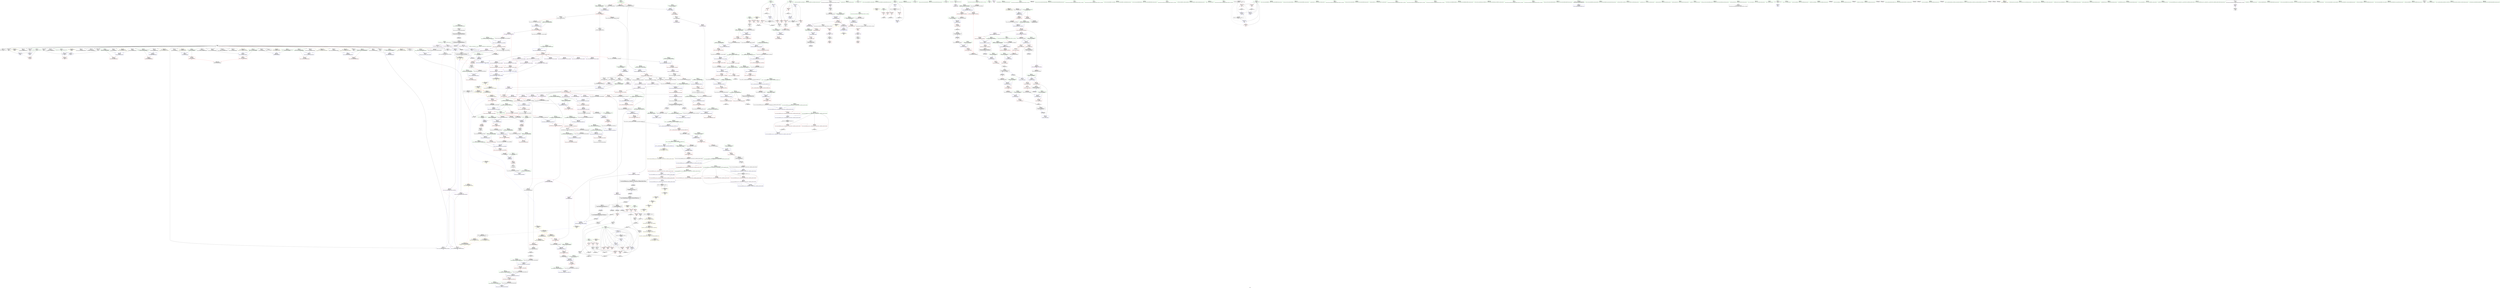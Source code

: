 digraph "SVFG" {
	label="SVFG";

	Node0x561b229ac470 [shape=record,color=grey,label="{NodeID: 0\nNullPtr|{|<s31>53}}"];
	Node0x561b229ac470 -> Node0x561b22c73180[style=solid];
	Node0x561b229ac470 -> Node0x561b22c73280[style=solid];
	Node0x561b229ac470 -> Node0x561b22c73350[style=solid];
	Node0x561b229ac470 -> Node0x561b22c73420[style=solid];
	Node0x561b229ac470 -> Node0x561b22c734f0[style=solid];
	Node0x561b229ac470 -> Node0x561b22c6d290[style=solid];
	Node0x561b229ac470 -> Node0x561b22c6d360[style=solid];
	Node0x561b229ac470 -> Node0x561b22c6d430[style=solid];
	Node0x561b229ac470 -> Node0x561b22c6d500[style=solid];
	Node0x561b229ac470 -> Node0x561b22c6d5d0[style=solid];
	Node0x561b229ac470 -> Node0x561b22c6d6a0[style=solid];
	Node0x561b229ac470 -> Node0x561b22c6d770[style=solid];
	Node0x561b229ac470 -> Node0x561b22c6d840[style=solid];
	Node0x561b229ac470 -> Node0x561b22c6d910[style=solid];
	Node0x561b229ac470 -> Node0x561b22c6d9e0[style=solid];
	Node0x561b229ac470 -> Node0x561b22c6dab0[style=solid];
	Node0x561b229ac470 -> Node0x561b22c6db80[style=solid];
	Node0x561b229ac470 -> Node0x561b22c6dc50[style=solid];
	Node0x561b229ac470 -> Node0x561b22c6dd20[style=solid];
	Node0x561b229ac470 -> Node0x561b22c6ddf0[style=solid];
	Node0x561b229ac470 -> Node0x561b22c6dec0[style=solid];
	Node0x561b229ac470 -> Node0x561b22c6df90[style=solid];
	Node0x561b229ac470 -> Node0x561b22c6e060[style=solid];
	Node0x561b229ac470 -> Node0x561b22c6e130[style=solid];
	Node0x561b229ac470 -> Node0x561b22c6e200[style=solid];
	Node0x561b229ac470 -> Node0x561b22c881b0[style=solid];
	Node0x561b229ac470 -> Node0x561b22c8b780[style=solid];
	Node0x561b229ac470 -> Node0x561b22c8b850[style=solid];
	Node0x561b229ac470 -> Node0x561b22c8b920[style=solid];
	Node0x561b229ac470 -> Node0x561b22ca0af0[style=solid];
	Node0x561b229ac470 -> Node0x561b22ca3790[style=solid];
	Node0x561b229ac470:s31 -> Node0x561b22d0eca0[style=solid,color=red];
	Node0x561b22c765b0 [shape=record,color=red,label="{NodeID: 443\n813\<--795\n\<--__n.addr\n_ZN9__gnu_cxx13new_allocatorIiE8allocateEmPKv\n}"];
	Node0x561b22c765b0 -> Node0x561b22ca1690[style=solid];
	Node0x561b22c79bd0 [shape=record,color=black,label="{NodeID: 277\n985\<--984\n\<--_M_impl\n_ZNSt12_Vector_baseIiSaIiEE13_M_deallocateEPim\n|{<s0>62}}"];
	Node0x561b22c79bd0:s0 -> Node0x561b22d17f50[style=solid,color=red];
	Node0x561b22c69cf0 [shape=record,color=green,label="{NodeID: 111\n623\<--624\nehselector.slot\<--ehselector.slot_field_insensitive\n_ZNSt12_Vector_baseIiSaIiEED2Ev\n}"];
	Node0x561b22c69cf0 -> Node0x561b22c8b510[style=solid];
	Node0x561b22ca3610 [shape=record,color=grey,label="{NodeID: 886\n199 = cmp(196, 198, )\n}"];
	Node0x561b22c8be00 [shape=record,color=blue,label="{NodeID: 554\n714\<--713\nthis.addr\<--this\n_ZNSt12_Vector_baseIiSaIiEE12_Vector_implD2Ev\n}"];
	Node0x561b22c8be00 -> Node0x561b22c75cc0[style=dashed];
	Node0x561b22c73900 [shape=record,color=red,label="{NodeID: 388\n424\<--392\nexn\<--exn.slot\n_ZNSt6vectorIiSaIiEED2Ev\n|{<s0>32}}"];
	Node0x561b22c73900:s0 -> Node0x561b22d0fce0[style=solid,color=red];
	Node0x561b22d161e0 [shape=record,color=black,label="{NodeID: 1329\n766 = PHI(773, )\n}"];
	Node0x561b22d161e0 -> Node0x561b22ca0af0[style=solid];
	Node0x561b22c6ebe0 [shape=record,color=black,label="{NodeID: 222\n120\<--119\nconv\<--\nmain\n|{<s0>12}}"];
	Node0x561b22c6ebe0:s0 -> Node0x561b22d0e7a0[style=solid,color=red];
	Node0x561b22c6af40 [shape=record,color=green,label="{NodeID: 56\n291\<--292\n_ZNSt8ios_base4setfESt13_Ios_FmtflagsS0_\<--_ZNSt8ios_base4setfESt13_Ios_FmtflagsS0__field_insensitive\n}"];
	Node0x561b22cd1840 [shape=record,color=yellow,style=double,label="{NodeID: 997\n37V_1 = ENCHI(MR_37V_0)\npts\{630000 \}\nFun[_ZNSt6vectorIiSaIiEEixEm]}"];
	Node0x561b22cd1840 -> Node0x561b22c73760[style=dashed];
	Node0x561b22c89150 [shape=record,color=blue,label="{NodeID: 499\n262\<--260\nthis.addr\<--this\n_ZNSt8ios_base9precisionEl\n}"];
	Node0x561b22c89150 -> Node0x561b22c7e7f0[style=dashed];
	Node0x561b22c7c9e0 [shape=record,color=red,label="{NodeID: 333\n89\<--13\nvtable2\<--\nmain\n}"];
	Node0x561b22c7c9e0 -> Node0x561b22c7a3b0[style=solid];
	Node0x561b22d108e0 [shape=record,color=black,label="{NodeID: 1274\n660 = PHI(569, )\n1st arg _ZNSt12_Vector_baseIiSaIiEE12_Vector_implC2ERKS0_ }"];
	Node0x561b22d108e0 -> Node0x561b22c8b6b0[style=solid];
	Node0x561b22c71ff0 [shape=record,color=green,label="{NodeID: 167\n996\<--997\n__cxa_begin_catch\<--__cxa_begin_catch_field_insensitive\n}"];
	Node0x561b22c664c0 [shape=record,color=green,label="{NodeID: 1\n7\<--1\n__dso_handle\<--dummyObj\nGlob }"];
	Node0x561b22c76680 [shape=record,color=red,label="{NodeID: 444\n826\<--823\nthis1\<--this.addr\n_ZNK9__gnu_cxx13new_allocatorIiE8max_sizeEv\n}"];
	Node0x561b22c79ca0 [shape=record,color=black,label="{NodeID: 278\n1019\<--1018\n\<--\n_ZNSt16allocator_traitsISaIiEE10deallocateERS0_Pim\n|{<s0>65}}"];
	Node0x561b22c79ca0:s0 -> Node0x561b22d0f920[style=solid,color=red];
	Node0x561b22c69dc0 [shape=record,color=green,label="{NodeID: 112\n642\<--643\n_ZNSt12_Vector_baseIiSaIiEE13_M_deallocateEPim\<--_ZNSt12_Vector_baseIiSaIiEE13_M_deallocateEPim_field_insensitive\n}"];
	Node0x561b22cd4d30 [shape=record,color=yellow,style=double,label="{NodeID: 1053\n35V_1 = ENCHI(MR_35V_0)\npts\{816 \}\nFun[_ZSt25__uninitialized_default_nIPimET_S1_T0_]|{<s0>58}}"];
	Node0x561b22cd4d30:s0 -> Node0x561b22cc2030[style=dashed,color=red];
	Node0x561b22ca3790 [shape=record,color=grey,label="{NodeID: 887\n982 = cmp(981, 3, )\n}"];
	Node0x561b22c8bed0 [shape=record,color=blue,label="{NodeID: 555\n724\<--722\nthis.addr\<--this\n_ZNSaIiEC2ERKS_\n}"];
	Node0x561b22c8bed0 -> Node0x561b22c75d90[style=dashed];
	Node0x561b22c739d0 [shape=record,color=red,label="{NodeID: 389\n401\<--400\n\<--_M_start\n_ZNSt6vectorIiSaIiEED2Ev\n|{<s0>29}}"];
	Node0x561b22c739d0:s0 -> Node0x561b22d175e0[style=solid,color=red];
	Node0x561b22d162f0 [shape=record,color=black,label="{NodeID: 1330\n875 = PHI(879, )\n}"];
	Node0x561b22d162f0 -> Node0x561b22c797c0[style=solid];
	Node0x561b22c6ecb0 [shape=record,color=black,label="{NodeID: 223\n137\<--136\nconv15\<--\nmain\n|{<s0>14}}"];
	Node0x561b22c6ecb0:s0 -> Node0x561b22d10500[style=solid,color=red];
	Node0x561b22c6b040 [shape=record,color=green,label="{NodeID: 57\n300\<--301\nthis.addr\<--this.addr_field_insensitive\n_ZNSaIiEC2Ev\n}"];
	Node0x561b22c6b040 -> Node0x561b22c7ecd0[style=solid];
	Node0x561b22c6b040 -> Node0x561b22c89560[style=solid];
	Node0x561b22c89220 [shape=record,color=blue,label="{NodeID: 500\n264\<--261\n__prec.addr\<--__prec\n_ZNSt8ios_base9precisionEl\n}"];
	Node0x561b22c89220 -> Node0x561b22c7e8c0[style=dashed];
	Node0x561b22c7cab0 [shape=record,color=red,label="{NodeID: 334\n110\<--48\n\<--T\nmain\n}"];
	Node0x561b22c7cab0 -> Node0x561b22ca3310[style=solid];
	Node0x561b22d109f0 [shape=record,color=black,label="{NodeID: 1275\n852 = PHI(406, 607, )\n0th arg _ZNSt12_Vector_baseIiSaIiEE19_M_get_Tp_allocatorEv }"];
	Node0x561b22d109f0 -> Node0x561b22c8cb00[style=solid];
	Node0x561b22c720f0 [shape=record,color=green,label="{NodeID: 168\n999\<--1000\n_ZSt9terminatev\<--_ZSt9terminatev_field_insensitive\n}"];
	Node0x561b22c66550 [shape=record,color=green,label="{NodeID: 2\n8\<--1\n_ZSt3cin\<--dummyObj\nGlob }"];
	Node0x561b22c76750 [shape=record,color=red,label="{NodeID: 445\n845\<--836\n\<--__first.addr\n_ZSt27__uninitialized_default_n_aIPimiET_S1_T0_RSaIT1_E\n|{<s0>57}}"];
	Node0x561b22c76750:s0 -> Node0x561b22d18280[style=solid,color=red];
	Node0x561b22c79d70 [shape=record,color=black,label="{NodeID: 279\n1041\<--1040\n\<--\n_ZN9__gnu_cxx13new_allocatorIiE10deallocateEPim\n}"];
	Node0x561b22c69ec0 [shape=record,color=green,label="{NodeID: 113\n661\<--662\nthis.addr\<--this.addr_field_insensitive\n_ZNSt12_Vector_baseIiSaIiEE12_Vector_implC2ERKS0_\n}"];
	Node0x561b22c69ec0 -> Node0x561b22c75710[style=solid];
	Node0x561b22c69ec0 -> Node0x561b22c8b5e0[style=solid];
	Node0x561b22ca3910 [shape=record,color=grey,label="{NodeID: 888\n134 = cmp(132, 133, )\n}"];
	Node0x561b22c8bfa0 [shape=record,color=blue,label="{NodeID: 556\n726\<--723\n__a.addr\<--__a\n_ZNSaIiEC2ERKS_\n}"];
	Node0x561b22c8bfa0 -> Node0x561b22c75e60[style=dashed];
	Node0x561b22c73aa0 [shape=record,color=red,label="{NodeID: 390\n405\<--404\n\<--_M_finish\n_ZNSt6vectorIiSaIiEED2Ev\n|{<s0>29}}"];
	Node0x561b22c73aa0:s0 -> Node0x561b22d176f0[style=solid,color=red];
	Node0x561b22d16430 [shape=record,color=black,label="{NodeID: 1331\n893 = PHI(897, )\n}"];
	Node0x561b22d16430 -> Node0x561b22c79890[style=solid];
	Node0x561b22c6ed80 [shape=record,color=black,label="{NodeID: 224\n173\<--172\nconv24\<--\nmain\n}"];
	Node0x561b22c6ed80 -> Node0x561b22ca3190[style=solid];
	Node0x561b22c6b110 [shape=record,color=green,label="{NodeID: 58\n306\<--307\n_ZN9__gnu_cxx13new_allocatorIiEC2Ev\<--_ZN9__gnu_cxx13new_allocatorIiEC2Ev_field_insensitive\n}"];
	Node0x561b22c892f0 [shape=record,color=blue,label="{NodeID: 501\n266\<--272\n__old\<--\n_ZNSt8ios_base9precisionEl\n}"];
	Node0x561b22c892f0 -> Node0x561b22c7e990[style=dashed];
	Node0x561b22c7cb80 [shape=record,color=red,label="{NodeID: 335\n109\<--50\n\<--t\nmain\n}"];
	Node0x561b22c7cb80 -> Node0x561b22ca3310[style=solid];
	Node0x561b22d10b70 [shape=record,color=black,label="{NodeID: 1276\n681 = PHI(567, )\n0th arg _ZNSt12_Vector_baseIiSaIiEE17_M_create_storageEm }"];
	Node0x561b22d10b70 -> Node0x561b22c8b9f0[style=solid];
	Node0x561b22c721f0 [shape=record,color=green,label="{NodeID: 169\n1009\<--1010\n__a.addr\<--__a.addr_field_insensitive\n_ZNSt16allocator_traitsISaIiEE10deallocateERS0_Pim\n}"];
	Node0x561b22c721f0 -> Node0x561b22c87890[style=solid];
	Node0x561b22c721f0 -> Node0x561b22c8dce0[style=solid];
	Node0x561b22c66800 [shape=record,color=green,label="{NodeID: 3\n11\<--1\n_ZSt4cout\<--dummyObj\nGlob }"];
	Node0x561b22c76820 [shape=record,color=red,label="{NodeID: 446\n846\<--838\n\<--__n.addr\n_ZSt27__uninitialized_default_n_aIPimiET_S1_T0_RSaIT1_E\n|{<s0>57}}"];
	Node0x561b22c76820:s0 -> Node0x561b22d18390[style=solid,color=red];
	Node0x561b22c79e40 [shape=record,color=purple,label="{NodeID: 280\n27\<--4\n\<--_ZStL8__ioinit\n__cxx_global_var_init\n}"];
	Node0x561b22c6f2b0 [shape=record,color=green,label="{NodeID: 114\n663\<--664\n__a.addr\<--__a.addr_field_insensitive\n_ZNSt12_Vector_baseIiSaIiEE12_Vector_implC2ERKS0_\n}"];
	Node0x561b22c6f2b0 -> Node0x561b22c757e0[style=solid];
	Node0x561b22c6f2b0 -> Node0x561b22c8b6b0[style=solid];
	Node0x561b22ca3a90 [shape=record,color=grey,label="{NodeID: 889\n760 = cmp(759, 761, )\n}"];
	Node0x561b22c8c070 [shape=record,color=blue,label="{NodeID: 557\n741\<--739\nthis.addr\<--this\n_ZN9__gnu_cxx13new_allocatorIiEC2ERKS1_\n}"];
	Node0x561b22c8c070 -> Node0x561b22c75f30[style=dashed];
	Node0x561b22c73b70 [shape=record,color=red,label="{NodeID: 391\n444\<--433\nthis1\<--this.addr\n_ZNSt8ios_base4setfESt13_Ios_FmtflagsS0_\n}"];
	Node0x561b22c73b70 -> Node0x561b22c7ab00[style=solid];
	Node0x561b22c73b70 -> Node0x561b22c7abd0[style=solid];
	Node0x561b22c73b70 -> Node0x561b22c7aca0[style=solid];
	Node0x561b22d16570 [shape=record,color=black,label="{NodeID: 1332\n911 = PHI(960, )\n|{<s0>61}}"];
	Node0x561b22d16570:s0 -> Node0x561b22d168c0[style=solid,color=red];
	Node0x561b22c6ee50 [shape=record,color=black,label="{NodeID: 225\n177\<--176\nconv26\<--\nmain\n|{<s0>18}}"];
	Node0x561b22c6ee50:s0 -> Node0x561b22d10500[style=solid,color=red];
	Node0x561b22c6b210 [shape=record,color=green,label="{NodeID: 59\n313\<--314\nthis.addr\<--this.addr_field_insensitive\n_ZNSt6vectorIiSaIiEEC2EmRKS0_\n}"];
	Node0x561b22c6b210 -> Node0x561b22c7eda0[style=solid];
	Node0x561b22c6b210 -> Node0x561b22c89630[style=solid];
	Node0x561b22c893c0 [shape=record,color=blue,label="{NodeID: 502\n275\<--274\n_M_precision2\<--\n_ZNSt8ios_base9precisionEl\n|{<s0>5}}"];
	Node0x561b22c893c0:s0 -> Node0x561b22ce0540[style=dashed,color=blue];
	Node0x561b22c7cc50 [shape=record,color=red,label="{NodeID: 336\n235\<--50\n\<--t\nmain\n}"];
	Node0x561b22c7cc50 -> Node0x561b22ca1390[style=solid];
	Node0x561b22d10c80 [shape=record,color=black,label="{NodeID: 1277\n682 = PHI(573, )\n1st arg _ZNSt12_Vector_baseIiSaIiEE17_M_create_storageEm }"];
	Node0x561b22d10c80 -> Node0x561b22c8bac0[style=solid];
	Node0x561b22c722c0 [shape=record,color=green,label="{NodeID: 170\n1011\<--1012\n__p.addr\<--__p.addr_field_insensitive\n_ZNSt16allocator_traitsISaIiEE10deallocateERS0_Pim\n}"];
	Node0x561b22c722c0 -> Node0x561b22c87960[style=solid];
	Node0x561b22c722c0 -> Node0x561b22c8ddb0[style=solid];
	Node0x561b22c66890 [shape=record,color=green,label="{NodeID: 4\n14\<--1\n.str\<--dummyObj\nGlob }"];
	Node0x561b22ccd870 [shape=record,color=yellow,style=double,label="{NodeID: 945\n2V_1 = ENCHI(MR_2V_0)\npts\{1 \}\nFun[main]|{|<s2>5|<s3>5}}"];
	Node0x561b22ccd870 -> Node0x561b22c7c910[style=dashed];
	Node0x561b22ccd870 -> Node0x561b22c7c9e0[style=dashed];
	Node0x561b22ccd870:s2 -> Node0x561b22c7ea60[style=dashed,color=red];
	Node0x561b22ccd870:s3 -> Node0x561b22c893c0[style=dashed,color=red];
	Node0x561b22c768f0 [shape=record,color=red,label="{NodeID: 447\n856\<--853\nthis1\<--this.addr\n_ZNSt12_Vector_baseIiSaIiEE19_M_get_Tp_allocatorEv\n}"];
	Node0x561b22c768f0 -> Node0x561b22c7c360[style=solid];
	Node0x561b22c79f10 [shape=record,color=purple,label="{NodeID: 281\n238\<--14\n\<--.str\nmain\n}"];
	Node0x561b22c6f340 [shape=record,color=green,label="{NodeID: 115\n671\<--672\n_ZNSaIiEC2ERKS_\<--_ZNSaIiEC2ERKS__field_insensitive\n}"];
	Node0x561b22ca3c10 [shape=record,color=grey,label="{NodeID: 890\n168 = cmp(166, 167, )\n}"];
	Node0x561b22c8c140 [shape=record,color=blue,label="{NodeID: 558\n743\<--740\n.addr\<--\n_ZN9__gnu_cxx13new_allocatorIiEC2ERKS1_\n}"];
	Node0x561b22c73c40 [shape=record,color=red,label="{NodeID: 392\n456\<--435\n\<--__fmtfl.addr\n_ZNSt8ios_base4setfESt13_Ios_FmtflagsS0_\n|{<s0>35}}"];
	Node0x561b22c73c40:s0 -> Node0x561b22d17970[style=solid,color=red];
	Node0x561b22d166b0 [shape=record,color=black,label="{NodeID: 1333\n916 = PHI(920, )\n}"];
	Node0x561b22d166b0 -> Node0x561b22c79960[style=solid];
	Node0x561b22c6ef20 [shape=record,color=black,label="{NodeID: 226\n180\<--179\nconv28\<--\nmain\n}"];
	Node0x561b22c6ef20 -> Node0x561b22ca3010[style=solid];
	Node0x561b22c6b2e0 [shape=record,color=green,label="{NodeID: 60\n315\<--316\n__n.addr\<--__n.addr_field_insensitive\n_ZNSt6vectorIiSaIiEEC2EmRKS0_\n}"];
	Node0x561b22c6b2e0 -> Node0x561b22c7ee70[style=solid];
	Node0x561b22c6b2e0 -> Node0x561b22c7ef40[style=solid];
	Node0x561b22c6b2e0 -> Node0x561b22c89700[style=solid];
	Node0x561b22c89490 [shape=record,color=blue,label="{NodeID: 503\n284\<--283\n__base.addr\<--__base\n_ZSt5fixedRSt8ios_base\n}"];
	Node0x561b22c89490 -> Node0x561b22c7eb30[style=dashed];
	Node0x561b22c89490 -> Node0x561b22c7ec00[style=dashed];
	Node0x561b22c7cd20 [shape=record,color=red,label="{NodeID: 337\n244\<--50\n\<--t\nmain\n}"];
	Node0x561b22c7cd20 -> Node0x561b22ca2590[style=solid];
	Node0x561b22d10d90 [shape=record,color=black,label="{NodeID: 1278\n283 = PHI()\n0th arg _ZSt5fixedRSt8ios_base }"];
	Node0x561b22d10d90 -> Node0x561b22c89490[style=solid];
	Node0x561b22c72390 [shape=record,color=green,label="{NodeID: 171\n1013\<--1014\n__n.addr\<--__n.addr_field_insensitive\n_ZNSt16allocator_traitsISaIiEE10deallocateERS0_Pim\n}"];
	Node0x561b22c72390 -> Node0x561b22c87a30[style=solid];
	Node0x561b22c72390 -> Node0x561b22c8de80[style=solid];
	Node0x561b22c66920 [shape=record,color=green,label="{NodeID: 5\n17\<--1\n\<--dummyObj\nCan only get source location for instruction, argument, global var or function.}"];
	Node0x561b22c769c0 [shape=record,color=red,label="{NodeID: 448\n873\<--863\n\<--__first.addr\n_ZSt25__uninitialized_default_nIPimET_S1_T0_\n|{<s0>58}}"];
	Node0x561b22c769c0:s0 -> Node0x561b22d0e3e0[style=solid,color=red];
	Node0x561b22c79fe0 [shape=record,color=purple,label="{NodeID: 282\n1096\<--16\nllvm.global_ctors_0\<--llvm.global_ctors\nGlob }"];
	Node0x561b22c79fe0 -> Node0x561b22c87fe0[style=solid];
	Node0x561b22c6f410 [shape=record,color=green,label="{NodeID: 116\n683\<--684\nthis.addr\<--this.addr_field_insensitive\n_ZNSt12_Vector_baseIiSaIiEE17_M_create_storageEm\n}"];
	Node0x561b22c6f410 -> Node0x561b22c758b0[style=solid];
	Node0x561b22c6f410 -> Node0x561b22c8b9f0[style=solid];
	Node0x561b22ca3d90 [shape=record,color=grey,label="{NodeID: 891\n944 = cmp(943, 761, )\n}"];
	Node0x561b22c8c210 [shape=record,color=blue,label="{NodeID: 559\n752\<--750\nthis.addr\<--this\n_ZNSt12_Vector_baseIiSaIiEE11_M_allocateEm\n}"];
	Node0x561b22c8c210 -> Node0x561b22c76000[style=dashed];
	Node0x561b22c73d10 [shape=record,color=red,label="{NodeID: 393\n448\<--437\n\<--__mask.addr\n_ZNSt8ios_base4setfESt13_Ios_FmtflagsS0_\n|{<s0>33}}"];
	Node0x561b22c73d10:s0 -> Node0x561b22d106c0[style=solid,color=red];
	Node0x561b22d167f0 [shape=record,color=black,label="{NodeID: 1334\n995 = PHI()\n}"];
	Node0x561b22c6eff0 [shape=record,color=black,label="{NodeID: 227\n189\<--188\nconv30\<--add\nmain\n}"];
	Node0x561b22c6eff0 -> Node0x561b22ca2290[style=solid];
	Node0x561b22c6b3b0 [shape=record,color=green,label="{NodeID: 61\n317\<--318\n__a.addr\<--__a.addr_field_insensitive\n_ZNSt6vectorIiSaIiEEC2EmRKS0_\n}"];
	Node0x561b22c6b3b0 -> Node0x561b22c7f010[style=solid];
	Node0x561b22c6b3b0 -> Node0x561b22c897d0[style=solid];
	Node0x561b22c89560 [shape=record,color=blue,label="{NodeID: 504\n300\<--299\nthis.addr\<--this\n_ZNSaIiEC2Ev\n}"];
	Node0x561b22c89560 -> Node0x561b22c7ecd0[style=dashed];
	Node0x561b22c7cdf0 [shape=record,color=red,label="{NodeID: 338\n187\<--52\n\<--C\nmain\n}"];
	Node0x561b22c7cdf0 -> Node0x561b22ca1b10[style=solid];
	Node0x561b22d10e60 [shape=record,color=black,label="{NodeID: 1279\n537 = PHI(304, )\n0th arg _ZN9__gnu_cxx13new_allocatorIiEC2Ev }"];
	Node0x561b22d10e60 -> Node0x561b22c8ab50[style=solid];
	Node0x561b22c72460 [shape=record,color=green,label="{NodeID: 172\n1023\<--1024\n_ZN9__gnu_cxx13new_allocatorIiE10deallocateEPim\<--_ZN9__gnu_cxx13new_allocatorIiE10deallocateEPim_field_insensitive\n}"];
	Node0x561b22c669b0 [shape=record,color=green,label="{NodeID: 6\n75\<--1\n\<--dummyObj\nCan only get source location for instruction, argument, global var or function.}"];
	Node0x561b22ccda60 [shape=record,color=yellow,style=double,label="{NodeID: 947\n13V_1 = ENCHI(MR_13V_0)\npts\{49 \}\nFun[main]}"];
	Node0x561b22ccda60 -> Node0x561b22c7cab0[style=dashed];
	Node0x561b22c76a90 [shape=record,color=red,label="{NodeID: 449\n874\<--865\n\<--__n.addr\n_ZSt25__uninitialized_default_nIPimET_S1_T0_\n|{<s0>58}}"];
	Node0x561b22c76a90:s0 -> Node0x561b22d0e520[style=solid,color=red];
	Node0x561b22c7a0e0 [shape=record,color=purple,label="{NodeID: 283\n1097\<--16\nllvm.global_ctors_1\<--llvm.global_ctors\nGlob }"];
	Node0x561b22c7a0e0 -> Node0x561b22c880b0[style=solid];
	Node0x561b22c6f4e0 [shape=record,color=green,label="{NodeID: 117\n685\<--686\n__n.addr\<--__n.addr_field_insensitive\n_ZNSt12_Vector_baseIiSaIiEE17_M_create_storageEm\n}"];
	Node0x561b22c6f4e0 -> Node0x561b22c75980[style=solid];
	Node0x561b22c6f4e0 -> Node0x561b22c75a50[style=solid];
	Node0x561b22c6f4e0 -> Node0x561b22c8bac0[style=solid];
	Node0x561b22c8c2e0 [shape=record,color=blue,label="{NodeID: 560\n754\<--751\n__n.addr\<--__n\n_ZNSt12_Vector_baseIiSaIiEE11_M_allocateEm\n}"];
	Node0x561b22c8c2e0 -> Node0x561b22c760d0[style=dashed];
	Node0x561b22c8c2e0 -> Node0x561b22c761a0[style=dashed];
	Node0x561b22c73de0 [shape=record,color=red,label="{NodeID: 394\n457\<--437\n\<--__mask.addr\n_ZNSt8ios_base4setfESt13_Ios_FmtflagsS0_\n|{<s0>35}}"];
	Node0x561b22c73de0:s0 -> Node0x561b22d17b80[style=solid,color=red];
	Node0x561b22d168c0 [shape=record,color=black,label="{NodeID: 1335\n921 = PHI(911, )\n0th arg _ZSt10__fill_n_aIPimiEN9__gnu_cxx11__enable_ifIXsr11__is_scalarIT1_EE7__valueET_E6__typeES4_T0_RKS3_ }"];
	Node0x561b22d168c0 -> Node0x561b22c8d320[style=solid];
	Node0x561b22c6f0c0 [shape=record,color=black,label="{NodeID: 228\n198\<--197\nconv32\<--\nmain\n}"];
	Node0x561b22c6f0c0 -> Node0x561b22ca3610[style=solid];
	Node0x561b22c6b480 [shape=record,color=green,label="{NodeID: 62\n319\<--320\nexn.slot\<--exn.slot_field_insensitive\n_ZNSt6vectorIiSaIiEEC2EmRKS0_\n}"];
	Node0x561b22c6b480 -> Node0x561b22c7f0e0[style=solid];
	Node0x561b22c6b480 -> Node0x561b22c898a0[style=solid];
	Node0x561b22c89630 [shape=record,color=blue,label="{NodeID: 505\n313\<--310\nthis.addr\<--this\n_ZNSt6vectorIiSaIiEEC2EmRKS0_\n}"];
	Node0x561b22c89630 -> Node0x561b22c7eda0[style=dashed];
	Node0x561b22c7cec0 [shape=record,color=red,label="{NodeID: 339\n202\<--52\n\<--C\nmain\n}"];
	Node0x561b22c7cec0 -> Node0x561b22c6f190[style=solid];
	Node0x561b22d10fa0 [shape=record,color=black,label="{NodeID: 1280\n430 = PHI(287, )\n0th arg _ZNSt8ios_base4setfESt13_Ios_FmtflagsS0_ }"];
	Node0x561b22d10fa0 -> Node0x561b22c89f20[style=solid];
	Node0x561b22c72560 [shape=record,color=green,label="{NodeID: 173\n1030\<--1031\nthis.addr\<--this.addr_field_insensitive\n_ZN9__gnu_cxx13new_allocatorIiE10deallocateEPim\n}"];
	Node0x561b22c72560 -> Node0x561b22c87b00[style=solid];
	Node0x561b22c72560 -> Node0x561b22c8df50[style=solid];
	Node0x561b22c671f0 [shape=record,color=green,label="{NodeID: 7\n77\<--1\n\<--dummyObj\nCan only get source location for instruction, argument, global var or function.}"];
	Node0x561b22c76b60 [shape=record,color=red,label="{NodeID: 450\n890\<--882\n\<--__first.addr\n_ZNSt27__uninitialized_default_n_1ILb1EE18__uninit_default_nIPimEET_S3_T0_\n|{<s0>59}}"];
	Node0x561b22c76b60:s0 -> Node0x561b22d0f1a0[style=solid,color=red];
	Node0x561b22c7a1e0 [shape=record,color=purple,label="{NodeID: 284\n1098\<--16\nllvm.global_ctors_2\<--llvm.global_ctors\nGlob }"];
	Node0x561b22c7a1e0 -> Node0x561b22c881b0[style=solid];
	Node0x561b22c6f5b0 [shape=record,color=green,label="{NodeID: 118\n692\<--693\n_ZNSt12_Vector_baseIiSaIiEE11_M_allocateEm\<--_ZNSt12_Vector_baseIiSaIiEE11_M_allocateEm_field_insensitive\n}"];
	Node0x561b22c8c3b0 [shape=record,color=blue,label="{NodeID: 561\n776\<--774\n__a.addr\<--__a\n_ZNSt16allocator_traitsISaIiEE8allocateERS0_m\n}"];
	Node0x561b22c8c3b0 -> Node0x561b22c76270[style=dashed];
	Node0x561b22c73eb0 [shape=record,color=red,label="{NodeID: 395\n465\<--439\n\<--__old\n_ZNSt8ios_base4setfESt13_Ios_FmtflagsS0_\n}"];
	Node0x561b22c73eb0 -> Node0x561b22c78370[style=solid];
	Node0x561b22d16a30 [shape=record,color=black,label="{NodeID: 1336\n922 = PHI(914, )\n1st arg _ZSt10__fill_n_aIPimiEN9__gnu_cxx11__enable_ifIXsr11__is_scalarIT1_EE7__valueET_E6__typeES4_T0_RKS3_ }"];
	Node0x561b22d16a30 -> Node0x561b22c8d3f0[style=solid];
	Node0x561b22c6f190 [shape=record,color=black,label="{NodeID: 229\n203\<--202\nconv34\<--\nmain\n}"];
	Node0x561b22c6f190 -> Node0x561b22ca2110[style=solid];
	Node0x561b22c6b550 [shape=record,color=green,label="{NodeID: 63\n321\<--322\nehselector.slot\<--ehselector.slot_field_insensitive\n_ZNSt6vectorIiSaIiEEC2EmRKS0_\n}"];
	Node0x561b22c6b550 -> Node0x561b22c7f1b0[style=solid];
	Node0x561b22c6b550 -> Node0x561b22c89970[style=solid];
	Node0x561b22c89700 [shape=record,color=blue,label="{NodeID: 506\n315\<--311\n__n.addr\<--__n\n_ZNSt6vectorIiSaIiEEC2EmRKS0_\n}"];
	Node0x561b22c89700 -> Node0x561b22c7ee70[style=dashed];
	Node0x561b22c89700 -> Node0x561b22c7ef40[style=dashed];
	Node0x561b22c7cf90 [shape=record,color=red,label="{NodeID: 340\n226\<--52\n\<--C\nmain\n}"];
	Node0x561b22c7cf90 -> Node0x561b22ca1090[style=solid];
	Node0x561b22d110e0 [shape=record,color=black,label="{NodeID: 1281\n431 = PHI(289, )\n1st arg _ZNSt8ios_base4setfESt13_Ios_FmtflagsS0_ }"];
	Node0x561b22d110e0 -> Node0x561b22c89ff0[style=solid];
	Node0x561b22c72630 [shape=record,color=green,label="{NodeID: 174\n1032\<--1033\n__p.addr\<--__p.addr_field_insensitive\n_ZN9__gnu_cxx13new_allocatorIiE10deallocateEPim\n}"];
	Node0x561b22c72630 -> Node0x561b22c87bd0[style=solid];
	Node0x561b22c72630 -> Node0x561b22c8e020[style=solid];
	Node0x561b22c67280 [shape=record,color=green,label="{NodeID: 8\n96\<--1\n\<--dummyObj\nCan only get source location for instruction, argument, global var or function.|{<s0>5}}"];
	Node0x561b22c67280:s0 -> Node0x561b22d174d0[style=solid,color=red];
	Node0x561b22ccdc20 [shape=record,color=yellow,style=double,label="{NodeID: 949\n17V_1 = ENCHI(MR_17V_0)\npts\{53 \}\nFun[main]}"];
	Node0x561b22ccdc20 -> Node0x561b22c7cdf0[style=dashed];
	Node0x561b22ccdc20 -> Node0x561b22c7cec0[style=dashed];
	Node0x561b22ccdc20 -> Node0x561b22c7cf90[style=dashed];
	Node0x561b22c76c30 [shape=record,color=red,label="{NodeID: 451\n891\<--884\n\<--__n.addr\n_ZNSt27__uninitialized_default_n_1ILb1EE18__uninit_default_nIPimEET_S3_T0_\n|{<s0>59}}"];
	Node0x561b22c76c30:s0 -> Node0x561b22d0f2e0[style=solid,color=red];
	Node0x561b22c7a2e0 [shape=record,color=purple,label="{NodeID: 285\n81\<--80\nvbase.offset.ptr\<--vtable\nmain\n}"];
	Node0x561b22c7a2e0 -> Node0x561b22c6e8a0[style=solid];
	Node0x561b22c6f6b0 [shape=record,color=green,label="{NodeID: 119\n714\<--715\nthis.addr\<--this.addr_field_insensitive\n_ZNSt12_Vector_baseIiSaIiEE12_Vector_implD2Ev\n}"];
	Node0x561b22c6f6b0 -> Node0x561b22c75cc0[style=solid];
	Node0x561b22c6f6b0 -> Node0x561b22c8be00[style=solid];
	Node0x561b22c8c480 [shape=record,color=blue,label="{NodeID: 562\n778\<--775\n__n.addr\<--__n\n_ZNSt16allocator_traitsISaIiEE8allocateERS0_m\n}"];
	Node0x561b22c8c480 -> Node0x561b22c76340[style=dashed];
	Node0x561b22c73f80 [shape=record,color=red,label="{NodeID: 396\n446\<--445\n\<--_M_flags\n_ZNSt8ios_base4setfESt13_Ios_FmtflagsS0_\n}"];
	Node0x561b22c73f80 -> Node0x561b22c8a190[style=solid];
	Node0x561b22d16b70 [shape=record,color=black,label="{NodeID: 1337\n923 = PHI(915, )\n2nd arg _ZSt10__fill_n_aIPimiEN9__gnu_cxx11__enable_ifIXsr11__is_scalarIT1_EE7__valueET_E6__typeES4_T0_RKS3_ }"];
	Node0x561b22d16b70 -> Node0x561b22c8d4c0[style=solid];
	Node0x561b22c775e0 [shape=record,color=black,label="{NodeID: 230\n206\<--205\nconv36\<--\nmain\n|{<s0>19}}"];
	Node0x561b22c775e0:s0 -> Node0x561b22d10500[style=solid,color=red];
	Node0x561b22c6b620 [shape=record,color=green,label="{NodeID: 64\n331\<--332\n_ZNSt12_Vector_baseIiSaIiEEC2EmRKS0_\<--_ZNSt12_Vector_baseIiSaIiEEC2EmRKS0__field_insensitive\n}"];
	Node0x561b22c897d0 [shape=record,color=blue,label="{NodeID: 507\n317\<--312\n__a.addr\<--__a\n_ZNSt6vectorIiSaIiEEC2EmRKS0_\n}"];
	Node0x561b22c897d0 -> Node0x561b22c7f010[style=dashed];
	Node0x561b22c7d060 [shape=record,color=red,label="{NodeID: 341\n119\<--54\n\<--D\nmain\n}"];
	Node0x561b22c7d060 -> Node0x561b22c6ebe0[style=solid];
	Node0x561b22d11220 [shape=record,color=black,label="{NodeID: 1282\n432 = PHI(290, )\n2nd arg _ZNSt8ios_base4setfESt13_Ios_FmtflagsS0_ }"];
	Node0x561b22d11220 -> Node0x561b22c8a0c0[style=solid];
	Node0x561b22c72700 [shape=record,color=green,label="{NodeID: 175\n1034\<--1035\n.addr\<--.addr_field_insensitive\n_ZN9__gnu_cxx13new_allocatorIiE10deallocateEPim\n}"];
	Node0x561b22c72700 -> Node0x561b22c8e0f0[style=solid];
	Node0x561b22c67380 [shape=record,color=green,label="{NodeID: 9\n117\<--1\n\<--dummyObj\nCan only get source location for instruction, argument, global var or function.}"];
	Node0x561b22ccdd00 [shape=record,color=yellow,style=double,label="{NodeID: 950\n19V_1 = ENCHI(MR_19V_0)\npts\{55 \}\nFun[main]}"];
	Node0x561b22ccdd00 -> Node0x561b22c7d060[style=dashed];
	Node0x561b22ccdd00 -> Node0x561b22c7d130[style=dashed];
	Node0x561b22ccdd00 -> Node0x561b22c7d200[style=dashed];
	Node0x561b22c76d00 [shape=record,color=red,label="{NodeID: 452\n910\<--901\n\<--__first.addr\n_ZSt6fill_nIPimiET_S1_T0_RKT1_\n|{<s0>60}}"];
	Node0x561b22c76d00:s0 -> Node0x561b22d12a90[style=solid,color=red];
	Node0x561b22c7a3b0 [shape=record,color=purple,label="{NodeID: 286\n90\<--89\nvbase.offset.ptr3\<--vtable2\nmain\n}"];
	Node0x561b22c7a3b0 -> Node0x561b22c6ea40[style=solid];
	Node0x561b22c6f780 [shape=record,color=green,label="{NodeID: 120\n724\<--725\nthis.addr\<--this.addr_field_insensitive\n_ZNSaIiEC2ERKS_\n}"];
	Node0x561b22c6f780 -> Node0x561b22c75d90[style=solid];
	Node0x561b22c6f780 -> Node0x561b22c8bed0[style=solid];
	Node0x561b22c8c550 [shape=record,color=blue,label="{NodeID: 563\n793\<--790\nthis.addr\<--this\n_ZN9__gnu_cxx13new_allocatorIiE8allocateEmPKv\n}"];
	Node0x561b22c8c550 -> Node0x561b22c76410[style=dashed];
	Node0x561b22c74050 [shape=record,color=red,label="{NodeID: 397\n476\<--470\n\<--__a.addr\n_ZStaNRSt13_Ios_FmtflagsS_\n}"];
	Node0x561b22c74050 -> Node0x561b22c742c0[style=solid];
	Node0x561b22d16cb0 [shape=record,color=black,label="{NodeID: 1338\n722 = PHI(668, )\n0th arg _ZNSaIiEC2ERKS_ }"];
	Node0x561b22d16cb0 -> Node0x561b22c8bed0[style=solid];
	Node0x561b22c77670 [shape=record,color=black,label="{NodeID: 231\n209\<--208\nconv38\<--\nmain\n}"];
	Node0x561b22c77670 -> Node0x561b22ca1c90[style=solid];
	Node0x561b22c6b720 [shape=record,color=green,label="{NodeID: 65\n335\<--336\n_ZNSt6vectorIiSaIiEE21_M_default_initializeEm\<--_ZNSt6vectorIiSaIiEE21_M_default_initializeEm_field_insensitive\n}"];
	Node0x561b22c898a0 [shape=record,color=blue,label="{NodeID: 508\n319\<--339\nexn.slot\<--\n_ZNSt6vectorIiSaIiEEC2EmRKS0_\n}"];
	Node0x561b22c898a0 -> Node0x561b22c7f0e0[style=dashed];
	Node0x561b22c7d130 [shape=record,color=red,label="{NodeID: 342\n133\<--54\n\<--D\nmain\n}"];
	Node0x561b22c7d130 -> Node0x561b22ca3910[style=solid];
	Node0x561b22d11360 [shape=record,color=black,label="{NodeID: 1283\n551 = PHI(327, )\n0th arg _ZNSt12_Vector_baseIiSaIiEEC2EmRKS0_ }"];
	Node0x561b22d11360 -> Node0x561b22c8acf0[style=solid];
	Node0x561b22c727d0 [shape=record,color=green,label="{NodeID: 176\n1043\<--1044\n_ZdlPv\<--_ZdlPv_field_insensitive\n}"];
	Node0x561b22c67480 [shape=record,color=green,label="{NodeID: 10\n145\<--1\n\<--dummyObj\nCan only get source location for instruction, argument, global var or function.}"];
	Node0x561b22ccdde0 [shape=record,color=yellow,style=double,label="{NodeID: 951\n21V_1 = ENCHI(MR_21V_0)\npts\{57 \}\nFun[main]}"];
	Node0x561b22ccdde0 -> Node0x561b22c7d2d0[style=dashed];
	Node0x561b22ccdde0 -> Node0x561b22c7d3a0[style=dashed];
	Node0x561b22ccdde0 -> Node0x561b22c7d470[style=dashed];
	Node0x561b22c76dd0 [shape=record,color=red,label="{NodeID: 453\n914\<--903\n\<--__n.addr\n_ZSt6fill_nIPimiET_S1_T0_RKT1_\n|{<s0>61}}"];
	Node0x561b22c76dd0:s0 -> Node0x561b22d16a30[style=solid,color=red];
	Node0x561b22c7a480 [shape=record,color=purple,label="{NodeID: 287\n271\<--270\n_M_precision\<--this1\n_ZNSt8ios_base9precisionEl\n}"];
	Node0x561b22c7a480 -> Node0x561b22c7ea60[style=solid];
	Node0x561b22c6f850 [shape=record,color=green,label="{NodeID: 121\n726\<--727\n__a.addr\<--__a.addr_field_insensitive\n_ZNSaIiEC2ERKS_\n}"];
	Node0x561b22c6f850 -> Node0x561b22c75e60[style=solid];
	Node0x561b22c6f850 -> Node0x561b22c8bfa0[style=solid];
	Node0x561b22cc3750 [shape=record,color=black,label="{NodeID: 896\nMR_25V_6 = PHI(MR_25V_7, MR_25V_5, )\npts\{61 \}\n}"];
	Node0x561b22cc3750 -> Node0x561b22c7daf0[style=dashed];
	Node0x561b22cc3750 -> Node0x561b22c7dbc0[style=dashed];
	Node0x561b22cc3750 -> Node0x561b22c7dc90[style=dashed];
	Node0x561b22cc3750 -> Node0x561b22c88c70[style=dashed];
	Node0x561b22cc3750 -> Node0x561b22c88fb0[style=dashed];
	Node0x561b22cc3750 -> Node0x561b22cc3750[style=dashed];
	Node0x561b22cc3750 -> Node0x561b22cc4620[style=dashed];
	Node0x561b22c8c620 [shape=record,color=blue,label="{NodeID: 564\n795\<--791\n__n.addr\<--__n\n_ZN9__gnu_cxx13new_allocatorIiE8allocateEmPKv\n}"];
	Node0x561b22c8c620 -> Node0x561b22c764e0[style=dashed];
	Node0x561b22c8c620 -> Node0x561b22c765b0[style=dashed];
	Node0x561b22c74120 [shape=record,color=red,label="{NodeID: 398\n480\<--470\n\<--__a.addr\n_ZStaNRSt13_Ios_FmtflagsS_\n}"];
	Node0x561b22c74120 -> Node0x561b22c78440[style=solid];
	Node0x561b22c74120 -> Node0x561b22c8a400[style=solid];
	Node0x561b22d16df0 [shape=record,color=black,label="{NodeID: 1339\n723 = PHI(669, )\n1st arg _ZNSaIiEC2ERKS_ }"];
	Node0x561b22d16df0 -> Node0x561b22c8bfa0[style=solid];
	Node0x561b22c77740 [shape=record,color=black,label="{NodeID: 232\n222\<--221\nconv45\<--\nmain\n}"];
	Node0x561b22c77740 -> Node0x561b22ca2e90[style=solid];
	Node0x561b22c6b820 [shape=record,color=green,label="{NodeID: 66\n345\<--346\n_ZNSt12_Vector_baseIiSaIiEED2Ev\<--_ZNSt12_Vector_baseIiSaIiEED2Ev_field_insensitive\n}"];
	Node0x561b22c89970 [shape=record,color=blue,label="{NodeID: 509\n321\<--341\nehselector.slot\<--\n_ZNSt6vectorIiSaIiEEC2EmRKS0_\n}"];
	Node0x561b22c89970 -> Node0x561b22c7f1b0[style=dashed];
	Node0x561b22c7d200 [shape=record,color=red,label="{NodeID: 343\n167\<--54\n\<--D\nmain\n}"];
	Node0x561b22c7d200 -> Node0x561b22ca3c10[style=solid];
	Node0x561b22d114a0 [shape=record,color=black,label="{NodeID: 1284\n552 = PHI(328, )\n1st arg _ZNSt12_Vector_baseIiSaIiEEC2EmRKS0_ }"];
	Node0x561b22d114a0 -> Node0x561b22c8adc0[style=solid];
	Node0x561b22c728d0 [shape=record,color=green,label="{NodeID: 177\n1052\<--1053\n__first.addr\<--__first.addr_field_insensitive\n_ZSt8_DestroyIPiiEvT_S1_RSaIT0_E\n}"];
	Node0x561b22c728d0 -> Node0x561b22c87ca0[style=solid];
	Node0x561b22c728d0 -> Node0x561b22c8e1c0[style=solid];
	Node0x561b22c67580 [shape=record,color=green,label="{NodeID: 11\n289\<--1\n\<--dummyObj\nCan only get source location for instruction, argument, global var or function.|{<s0>22}}"];
	Node0x561b22c67580:s0 -> Node0x561b22d110e0[style=solid,color=red];
	Node0x561b22c76ea0 [shape=record,color=red,label="{NodeID: 454\n915\<--905\n\<--__value.addr\n_ZSt6fill_nIPimiET_S1_T0_RKT1_\n|{<s0>61}}"];
	Node0x561b22c76ea0:s0 -> Node0x561b22d16b70[style=solid,color=red];
	Node0x561b22c7a550 [shape=record,color=purple,label="{NodeID: 288\n275\<--270\n_M_precision2\<--this1\n_ZNSt8ios_base9precisionEl\n}"];
	Node0x561b22c7a550 -> Node0x561b22c893c0[style=solid];
	Node0x561b22ce0380 [shape=record,color=yellow,style=double,label="{NodeID: 1229\n37V_3 = CSCHI(MR_37V_2)\npts\{630000 \}\nCS[]|{|<s1>14|<s2>17|<s3>18|<s4>19|<s5>21}}"];
	Node0x561b22ce0380 -> Node0x561b22cc5a20[style=dashed];
	Node0x561b22ce0380:s1 -> Node0x561b22cd1840[style=dashed,color=red];
	Node0x561b22ce0380:s2 -> Node0x561b22ccd030[style=dashed,color=red];
	Node0x561b22ce0380:s3 -> Node0x561b22cd1840[style=dashed,color=red];
	Node0x561b22ce0380:s4 -> Node0x561b22cd1840[style=dashed,color=red];
	Node0x561b22ce0380:s5 -> Node0x561b22ccd030[style=dashed,color=red];
	Node0x561b22c6f920 [shape=record,color=green,label="{NodeID: 122\n735\<--736\n_ZN9__gnu_cxx13new_allocatorIiEC2ERKS1_\<--_ZN9__gnu_cxx13new_allocatorIiEC2ERKS1__field_insensitive\n}"];
	Node0x561b22cc3c20 [shape=record,color=black,label="{NodeID: 897\nMR_15V_3 = PHI(MR_15V_4, MR_15V_2, )\npts\{51 \}\n}"];
	Node0x561b22cc3c20 -> Node0x561b22c7cb80[style=dashed];
	Node0x561b22cc3c20 -> Node0x561b22c7cc50[style=dashed];
	Node0x561b22cc3c20 -> Node0x561b22c7cd20[style=dashed];
	Node0x561b22cc3c20 -> Node0x561b22c89080[style=dashed];
	Node0x561b22c8c6f0 [shape=record,color=blue,label="{NodeID: 565\n797\<--792\n.addr\<--\n_ZN9__gnu_cxx13new_allocatorIiE8allocateEmPKv\n}"];
	Node0x561b22c741f0 [shape=record,color=red,label="{NodeID: 399\n478\<--472\n\<--__b.addr\n_ZStaNRSt13_Ios_FmtflagsS_\n|{<s0>37}}"];
	Node0x561b22c741f0:s0 -> Node0x561b22d17b80[style=solid,color=red];
	Node0x561b22d16f30 [shape=record,color=black,label="{NodeID: 1340\n1068 = PHI(1061, )\n0th arg _ZSt8_DestroyIPiEvT_S1_ }"];
	Node0x561b22d16f30 -> Node0x561b22c8e430[style=solid];
	Node0x561b22c77810 [shape=record,color=black,label="{NodeID: 233\n228\<--227\nconv49\<--add48\nmain\n}"];
	Node0x561b22c77810 -> Node0x561b22ca1210[style=solid];
	Node0x561b22c6b920 [shape=record,color=green,label="{NodeID: 67\n353\<--354\n__gxx_personality_v0\<--__gxx_personality_v0_field_insensitive\n}"];
	Node0x561b22c89a40 [shape=record,color=blue,label="{NodeID: 510\n359\<--358\nthis.addr\<--this\n_ZNSaIiED2Ev\n}"];
	Node0x561b22c89a40 -> Node0x561b22c7f280[style=dashed];
	Node0x561b22c7d2d0 [shape=record,color=red,label="{NodeID: 344\n172\<--56\n\<--V\nmain\n}"];
	Node0x561b22c7d2d0 -> Node0x561b22c6ed80[style=solid];
	Node0x561b22d115e0 [shape=record,color=black,label="{NodeID: 1285\n553 = PHI(329, )\n2nd arg _ZNSt12_Vector_baseIiSaIiEEC2EmRKS0_ }"];
	Node0x561b22d115e0 -> Node0x561b22c8ae90[style=solid];
	Node0x561b22c729a0 [shape=record,color=green,label="{NodeID: 178\n1054\<--1055\n__last.addr\<--__last.addr_field_insensitive\n_ZSt8_DestroyIPiiEvT_S1_RSaIT0_E\n}"];
	Node0x561b22c729a0 -> Node0x561b22c87d70[style=solid];
	Node0x561b22c729a0 -> Node0x561b22c8e290[style=solid];
	Node0x561b22c67680 [shape=record,color=green,label="{NodeID: 12\n290\<--1\n\<--dummyObj\nCan only get source location for instruction, argument, global var or function.|{<s0>22}}"];
	Node0x561b22c67680:s0 -> Node0x561b22d11220[style=solid,color=red];
	Node0x561b22c76f70 [shape=record,color=red,label="{NodeID: 455\n947\<--924\n\<--__first.addr\n_ZSt10__fill_n_aIPimiEN9__gnu_cxx11__enable_ifIXsr11__is_scalarIT1_EE7__valueET_E6__typeES4_T0_RKS3_\n}"];
	Node0x561b22c76f70 -> Node0x561b22c8d730[style=solid];
	Node0x561b22c7a620 [shape=record,color=purple,label="{NodeID: 289\n379\<--378\n_M_impl\<--\n_ZNSt6vectorIiSaIiEEixEm\n}"];
	Node0x561b22ce0460 [shape=record,color=yellow,style=double,label="{NodeID: 1230\n39V_3 = CSCHI(MR_39V_2)\npts\{630001 630002 \}\nCS[]|{|<s1>17|<s2>17|<s3>21|<s4>21}}"];
	Node0x561b22ce0460 -> Node0x561b22cc5f20[style=dashed];
	Node0x561b22ce0460:s1 -> Node0x561b22ccd110[style=dashed,color=red];
	Node0x561b22ce0460:s2 -> Node0x561b22ccd1f0[style=dashed,color=red];
	Node0x561b22ce0460:s3 -> Node0x561b22ccd110[style=dashed,color=red];
	Node0x561b22ce0460:s4 -> Node0x561b22ccd1f0[style=dashed,color=red];
	Node0x561b22c6fa20 [shape=record,color=green,label="{NodeID: 123\n741\<--742\nthis.addr\<--this.addr_field_insensitive\n_ZN9__gnu_cxx13new_allocatorIiEC2ERKS1_\n}"];
	Node0x561b22c6fa20 -> Node0x561b22c75f30[style=solid];
	Node0x561b22c6fa20 -> Node0x561b22c8c070[style=solid];
	Node0x561b22cc4120 [shape=record,color=black,label="{NodeID: 898\nMR_23V_2 = PHI(MR_23V_10, MR_23V_1, )\npts\{59 \}\n}"];
	Node0x561b22cc4120 -> Node0x561b22c88450[style=dashed];
	Node0x561b22c8c7c0 [shape=record,color=blue,label="{NodeID: 566\n823\<--822\nthis.addr\<--this\n_ZNK9__gnu_cxx13new_allocatorIiE8max_sizeEv\n}"];
	Node0x561b22c8c7c0 -> Node0x561b22c76680[style=dashed];
	Node0x561b22c742c0 [shape=record,color=red,label="{NodeID: 400\n477\<--476\n\<--\n_ZStaNRSt13_Ios_FmtflagsS_\n|{<s0>37}}"];
	Node0x561b22c742c0:s0 -> Node0x561b22d17970[style=solid,color=red];
	Node0x561b22d17070 [shape=record,color=black,label="{NodeID: 1341\n1069 = PHI(1062, )\n1st arg _ZSt8_DestroyIPiEvT_S1_ }"];
	Node0x561b22d17070 -> Node0x561b22c8e500[style=solid];
	Node0x561b22c778e0 [shape=record,color=black,label="{NodeID: 234\n259\<--277\n_ZNSt8ios_base9precisionEl_ret\<--\n_ZNSt8ios_base9precisionEl\n|{<s0>5}}"];
	Node0x561b22c778e0:s0 -> Node0x561b22d14740[style=solid,color=blue];
	Node0x561b22c6ba20 [shape=record,color=green,label="{NodeID: 68\n359\<--360\nthis.addr\<--this.addr_field_insensitive\n_ZNSaIiED2Ev\n}"];
	Node0x561b22c6ba20 -> Node0x561b22c7f280[style=solid];
	Node0x561b22c6ba20 -> Node0x561b22c89a40[style=solid];
	Node0x561b22c89b10 [shape=record,color=blue,label="{NodeID: 511\n371\<--369\nthis.addr\<--this\n_ZNSt6vectorIiSaIiEEixEm\n}"];
	Node0x561b22c89b10 -> Node0x561b22c735c0[style=dashed];
	Node0x561b22c7d3a0 [shape=record,color=red,label="{NodeID: 345\n197\<--56\n\<--V\nmain\n}"];
	Node0x561b22c7d3a0 -> Node0x561b22c6f0c0[style=solid];
	Node0x561b22d11720 [shape=record,color=black,label="{NodeID: 1286\n524 = PHI(502, )\n0th arg _ZStorSt13_Ios_FmtflagsS_ }"];
	Node0x561b22d11720 -> Node0x561b22c8a9b0[style=solid];
	Node0x561b22c72a70 [shape=record,color=green,label="{NodeID: 179\n1056\<--1057\n.addr\<--.addr_field_insensitive\n_ZSt8_DestroyIPiiEvT_S1_RSaIT0_E\n}"];
	Node0x561b22c72a70 -> Node0x561b22c8e360[style=solid];
	Node0x561b22c67780 [shape=record,color=green,label="{NodeID: 13\n490\<--1\n\<--dummyObj\nCan only get source location for instruction, argument, global var or function.}"];
	Node0x561b22cce080 [shape=record,color=yellow,style=double,label="{NodeID: 954\n27V_1 = ENCHI(MR_27V_0)\npts\{67 \}\nFun[main]}"];
	Node0x561b22cce080 -> Node0x561b22c88790[style=dashed];
	Node0x561b22cce080 -> Node0x561b22c88930[style=dashed];
	Node0x561b22c77040 [shape=record,color=red,label="{NodeID: 456\n954\<--924\n\<--__first.addr\n_ZSt10__fill_n_aIPimiEN9__gnu_cxx11__enable_ifIXsr11__is_scalarIT1_EE7__valueET_E6__typeES4_T0_RKS3_\n}"];
	Node0x561b22c77040 -> Node0x561b22c7c430[style=solid];
	Node0x561b22c7a6f0 [shape=record,color=purple,label="{NodeID: 290\n380\<--378\n_M_start\<--\n_ZNSt6vectorIiSaIiEEixEm\n}"];
	Node0x561b22c7a6f0 -> Node0x561b22c73760[style=solid];
	Node0x561b22ce0540 [shape=record,color=yellow,style=double,label="{NodeID: 1231\n2V_2 = CSCHI(MR_2V_1)\npts\{1 \}\nCS[]}"];
	Node0x561b22c6faf0 [shape=record,color=green,label="{NodeID: 124\n743\<--744\n.addr\<--.addr_field_insensitive\n_ZN9__gnu_cxx13new_allocatorIiEC2ERKS1_\n}"];
	Node0x561b22c6faf0 -> Node0x561b22c8c140[style=solid];
	Node0x561b22cc4620 [shape=record,color=black,label="{NodeID: 899\nMR_25V_2 = PHI(MR_25V_9, MR_25V_1, )\npts\{61 \}\n}"];
	Node0x561b22cc4620 -> Node0x561b22c88520[style=dashed];
	Node0x561b22c8c890 [shape=record,color=blue,label="{NodeID: 567\n836\<--833\n__first.addr\<--__first\n_ZSt27__uninitialized_default_n_aIPimiET_S1_T0_RSaIT1_E\n}"];
	Node0x561b22c8c890 -> Node0x561b22c76750[style=dashed];
	Node0x561b22c74390 [shape=record,color=red,label="{NodeID: 401\n488\<--485\n\<--__a.addr\n_ZStcoSt13_Ios_Fmtflags\n}"];
	Node0x561b22c74390 -> Node0x561b22ca2b90[style=solid];
	Node0x561b22d171b0 [shape=record,color=black,label="{NodeID: 1342\n389 = PHI(62, 62, )\n0th arg _ZNSt6vectorIiSaIiEED2Ev }"];
	Node0x561b22d171b0 -> Node0x561b22c89cb0[style=solid];
	Node0x561b22c779b0 [shape=record,color=black,label="{NodeID: 235\n282\<--293\n_ZSt5fixedRSt8ios_base_ret\<--\n_ZSt5fixedRSt8ios_base\n}"];
	Node0x561b22c6baf0 [shape=record,color=green,label="{NodeID: 69\n365\<--366\n_ZN9__gnu_cxx13new_allocatorIiED2Ev\<--_ZN9__gnu_cxx13new_allocatorIiED2Ev_field_insensitive\n}"];
	Node0x561b22cd2460 [shape=record,color=yellow,style=double,label="{NodeID: 1010\n41V_1 = ENCHI(MR_41V_0)\npts\{285 \}\nFun[_ZSt5fixedRSt8ios_base]}"];
	Node0x561b22cd2460 -> Node0x561b22c89490[style=dashed];
	Node0x561b22c89be0 [shape=record,color=blue,label="{NodeID: 512\n373\<--370\n__n.addr\<--__n\n_ZNSt6vectorIiSaIiEEixEm\n}"];
	Node0x561b22c89be0 -> Node0x561b22c73690[style=dashed];
	Node0x561b22c7d470 [shape=record,color=red,label="{NodeID: 346\n221\<--56\n\<--V\nmain\n}"];
	Node0x561b22c7d470 -> Node0x561b22c77740[style=solid];
	Node0x561b22d11860 [shape=record,color=black,label="{NodeID: 1287\n525 = PHI(503, )\n1st arg _ZStorSt13_Ios_FmtflagsS_ }"];
	Node0x561b22d11860 -> Node0x561b22c8aa80[style=solid];
	Node0x561b22c72b40 [shape=record,color=green,label="{NodeID: 180\n1064\<--1065\n_ZSt8_DestroyIPiEvT_S1_\<--_ZSt8_DestroyIPiEvT_S1__field_insensitive\n}"];
	Node0x561b22c67880 [shape=record,color=green,label="{NodeID: 14\n640\<--1\n\<--dummyObj\nCan only get source location for instruction, argument, global var or function.}"];
	Node0x561b22cce160 [shape=record,color=yellow,style=double,label="{NodeID: 955\n29V_1 = ENCHI(MR_29V_0)\npts\{69 \}\nFun[main]}"];
	Node0x561b22cce160 -> Node0x561b22c88860[style=dashed];
	Node0x561b22cce160 -> Node0x561b22c88a00[style=dashed];
	Node0x561b22c77110 [shape=record,color=red,label="{NodeID: 457\n958\<--924\n\<--__first.addr\n_ZSt10__fill_n_aIPimiEN9__gnu_cxx11__enable_ifIXsr11__is_scalarIT1_EE7__valueET_E6__typeES4_T0_RKS3_\n}"];
	Node0x561b22c77110 -> Node0x561b22c79a30[style=solid];
	Node0x561b22c7a7c0 [shape=record,color=purple,label="{NodeID: 291\n399\<--398\n_M_impl\<--\n_ZNSt6vectorIiSaIiEED2Ev\n}"];
	Node0x561b22ce06a0 [shape=record,color=yellow,style=double,label="{NodeID: 1232\n37V_2 = CSCHI(MR_37V_1)\npts\{630000 \}\nCS[]|{<s0>12|<s1>25|<s2>26}}"];
	Node0x561b22ce06a0:s0 -> Node0x561b22ce0380[style=dashed,color=blue];
	Node0x561b22ce06a0:s1 -> Node0x561b22cd3760[style=dashed,color=red];
	Node0x561b22ce06a0:s2 -> Node0x561b22cd48a0[style=dashed,color=red];
	Node0x561b22c6fbc0 [shape=record,color=green,label="{NodeID: 125\n752\<--753\nthis.addr\<--this.addr_field_insensitive\n_ZNSt12_Vector_baseIiSaIiEE11_M_allocateEm\n}"];
	Node0x561b22c6fbc0 -> Node0x561b22c76000[style=solid];
	Node0x561b22c6fbc0 -> Node0x561b22c8c210[style=solid];
	Node0x561b22cc4b20 [shape=record,color=black,label="{NodeID: 900\nMR_31V_2 = PHI(MR_31V_4, MR_31V_1, )\npts\{71 \}\n}"];
	Node0x561b22cc4b20 -> Node0x561b22c885f0[style=dashed];
	Node0x561b22c8c960 [shape=record,color=blue,label="{NodeID: 568\n838\<--834\n__n.addr\<--__n\n_ZSt27__uninitialized_default_n_aIPimiET_S1_T0_RSaIT1_E\n}"];
	Node0x561b22c8c960 -> Node0x561b22c76820[style=dashed];
	Node0x561b22c74460 [shape=record,color=red,label="{NodeID: 402\n501\<--495\n\<--__a.addr\n_ZStoRRSt13_Ios_FmtflagsS_\n}"];
	Node0x561b22c74460 -> Node0x561b22c746d0[style=solid];
	Node0x561b22d173c0 [shape=record,color=black,label="{NodeID: 1343\n260 = PHI(94, )\n0th arg _ZNSt8ios_base9precisionEl }"];
	Node0x561b22d173c0 -> Node0x561b22c89150[style=solid];
	Node0x561b22c77a80 [shape=record,color=black,label="{NodeID: 236\n304\<--303\n\<--this1\n_ZNSaIiEC2Ev\n|{<s0>23}}"];
	Node0x561b22c77a80:s0 -> Node0x561b22d10e60[style=solid,color=red];
	Node0x561b22c6bbf0 [shape=record,color=green,label="{NodeID: 70\n371\<--372\nthis.addr\<--this.addr_field_insensitive\n_ZNSt6vectorIiSaIiEEixEm\n}"];
	Node0x561b22c6bbf0 -> Node0x561b22c735c0[style=solid];
	Node0x561b22c6bbf0 -> Node0x561b22c89b10[style=solid];
	Node0x561b22c89cb0 [shape=record,color=blue,label="{NodeID: 513\n390\<--389\nthis.addr\<--this\n_ZNSt6vectorIiSaIiEED2Ev\n}"];
	Node0x561b22c89cb0 -> Node0x561b22c73830[style=dashed];
	Node0x561b22c7d540 [shape=record,color=red,label="{NodeID: 347\n171\<--58\n\<--reach\nmain\n}"];
	Node0x561b22c7d540 -> Node0x561b22ca3190[style=solid];
	Node0x561b22d119a0 [shape=record,color=black,label="{NodeID: 1288\n358 = PHI(64, 64, 718, )\n0th arg _ZNSaIiED2Ev }"];
	Node0x561b22d119a0 -> Node0x561b22c89a40[style=solid];
	Node0x561b22c72c40 [shape=record,color=green,label="{NodeID: 181\n1070\<--1071\n__first.addr\<--__first.addr_field_insensitive\n_ZSt8_DestroyIPiEvT_S1_\n}"];
	Node0x561b22c72c40 -> Node0x561b22c87e40[style=solid];
	Node0x561b22c72c40 -> Node0x561b22c8e430[style=solid];
	Node0x561b22c67980 [shape=record,color=green,label="{NodeID: 15\n761\<--1\n\<--dummyObj\nCan only get source location for instruction, argument, global var or function.}"];
	Node0x561b22c771e0 [shape=record,color=red,label="{NodeID: 458\n940\<--926\n\<--__n.addr\n_ZSt10__fill_n_aIPimiEN9__gnu_cxx11__enable_ifIXsr11__is_scalarIT1_EE7__valueET_E6__typeES4_T0_RKS3_\n}"];
	Node0x561b22c771e0 -> Node0x561b22c8d660[style=solid];
	Node0x561b22c7a890 [shape=record,color=purple,label="{NodeID: 292\n400\<--398\n_M_start\<--\n_ZNSt6vectorIiSaIiEED2Ev\n}"];
	Node0x561b22c7a890 -> Node0x561b22c739d0[style=solid];
	Node0x561b22ce0800 [shape=record,color=yellow,style=double,label="{NodeID: 1233\n57V_2 = CSCHI(MR_57V_1)\npts\{630001 \}\nCS[]|{<s0>25}}"];
	Node0x561b22ce0800:s0 -> Node0x561b22c8b2a0[style=dashed,color=red];
	Node0x561b22c6fc90 [shape=record,color=green,label="{NodeID: 126\n754\<--755\n__n.addr\<--__n.addr_field_insensitive\n_ZNSt12_Vector_baseIiSaIiEE11_M_allocateEm\n}"];
	Node0x561b22c6fc90 -> Node0x561b22c760d0[style=solid];
	Node0x561b22c6fc90 -> Node0x561b22c761a0[style=solid];
	Node0x561b22c6fc90 -> Node0x561b22c8c2e0[style=solid];
	Node0x561b22cc5020 [shape=record,color=black,label="{NodeID: 901\nMR_33V_2 = PHI(MR_33V_5, MR_33V_1, )\npts\{73 \}\n}"];
	Node0x561b22cc5020 -> Node0x561b22c88ad0[style=dashed];
	Node0x561b22c8ca30 [shape=record,color=blue,label="{NodeID: 569\n840\<--835\n.addr\<--\n_ZSt27__uninitialized_default_n_aIPimiET_S1_T0_RSaIT1_E\n}"];
	Node0x561b22c74530 [shape=record,color=red,label="{NodeID: 403\n507\<--495\n\<--__a.addr\n_ZStoRRSt13_Ios_FmtflagsS_\n}"];
	Node0x561b22c74530 -> Node0x561b22c785e0[style=solid];
	Node0x561b22c74530 -> Node0x561b22c8a740[style=solid];
	Node0x561b22d174d0 [shape=record,color=black,label="{NodeID: 1344\n261 = PHI(96, )\n1st arg _ZNSt8ios_base9precisionEl }"];
	Node0x561b22d174d0 -> Node0x561b22c89220[style=solid];
	Node0x561b22c77b50 [shape=record,color=black,label="{NodeID: 237\n327\<--326\n\<--this1\n_ZNSt6vectorIiSaIiEEC2EmRKS0_\n|{<s0>24}}"];
	Node0x561b22c77b50:s0 -> Node0x561b22d11360[style=solid,color=red];
	Node0x561b22c6bcc0 [shape=record,color=green,label="{NodeID: 71\n373\<--374\n__n.addr\<--__n.addr_field_insensitive\n_ZNSt6vectorIiSaIiEEixEm\n}"];
	Node0x561b22c6bcc0 -> Node0x561b22c73690[style=solid];
	Node0x561b22c6bcc0 -> Node0x561b22c89be0[style=solid];
	Node0x561b22c89d80 [shape=record,color=blue,label="{NodeID: 514\n392\<--417\nexn.slot\<--\n_ZNSt6vectorIiSaIiEED2Ev\n}"];
	Node0x561b22c89d80 -> Node0x561b22c73900[style=dashed];
	Node0x561b22c7d610 [shape=record,color=red,label="{NodeID: 348\n181\<--58\n\<--reach\nmain\n}"];
	Node0x561b22c7d610 -> Node0x561b22ca3010[style=solid];
	Node0x561b22d11c80 [shape=record,color=black,label="{NodeID: 1289\n468 = PHI(452, )\n0th arg _ZStaNRSt13_Ios_FmtflagsS_ }"];
	Node0x561b22d11c80 -> Node0x561b22c8a260[style=solid];
	Node0x561b22c72d10 [shape=record,color=green,label="{NodeID: 182\n1072\<--1073\n__last.addr\<--__last.addr_field_insensitive\n_ZSt8_DestroyIPiEvT_S1_\n}"];
	Node0x561b22c72d10 -> Node0x561b22c87f10[style=solid];
	Node0x561b22c72d10 -> Node0x561b22c8e500[style=solid];
	Node0x561b22c67a80 [shape=record,color=green,label="{NodeID: 16\n828\<--1\n\<--dummyObj\nCan only get source location for instruction, argument, global var or function.}"];
	Node0x561b22c772b0 [shape=record,color=red,label="{NodeID: 459\n937\<--928\n\<--__value.addr\n_ZSt10__fill_n_aIPimiEN9__gnu_cxx11__enable_ifIXsr11__is_scalarIT1_EE7__valueET_E6__typeES4_T0_RKS3_\n}"];
	Node0x561b22c772b0 -> Node0x561b22c873b0[style=solid];
	Node0x561b22c7a960 [shape=record,color=purple,label="{NodeID: 293\n403\<--402\n_M_impl2\<--\n_ZNSt6vectorIiSaIiEED2Ev\n}"];
	Node0x561b22ce08e0 [shape=record,color=yellow,style=double,label="{NodeID: 1234\n59V_2 = CSCHI(MR_59V_1)\npts\{630002 \}\nCS[]|{<s0>12|<s1>26}}"];
	Node0x561b22ce08e0:s0 -> Node0x561b22ce0460[style=dashed,color=blue];
	Node0x561b22ce08e0:s1 -> Node0x561b22cd4980[style=dashed,color=red];
	Node0x561b22c6fd60 [shape=record,color=green,label="{NodeID: 127\n767\<--768\n_ZNSt16allocator_traitsISaIiEE8allocateERS0_m\<--_ZNSt16allocator_traitsISaIiEE8allocateERS0_m_field_insensitive\n}"];
	Node0x561b22cc5520 [shape=record,color=black,label="{NodeID: 902\nMR_35V_2 = PHI(MR_35V_3, MR_35V_1, )\npts\{816 \}\n|{<s0>12}}"];
	Node0x561b22cc5520:s0 -> Node0x561b22cc2680[style=dashed,color=red];
	Node0x561b22c8cb00 [shape=record,color=blue,label="{NodeID: 570\n853\<--852\nthis.addr\<--this\n_ZNSt12_Vector_baseIiSaIiEE19_M_get_Tp_allocatorEv\n}"];
	Node0x561b22c8cb00 -> Node0x561b22c768f0[style=dashed];
	Node0x561b22c74600 [shape=record,color=red,label="{NodeID: 404\n503\<--497\n\<--__b.addr\n_ZStoRRSt13_Ios_FmtflagsS_\n|{<s0>38}}"];
	Node0x561b22c74600:s0 -> Node0x561b22d11860[style=solid,color=red];
	Node0x561b22d175e0 [shape=record,color=black,label="{NodeID: 1345\n1049 = PHI(401, )\n0th arg _ZSt8_DestroyIPiiEvT_S1_RSaIT0_E }"];
	Node0x561b22d175e0 -> Node0x561b22c8e1c0[style=solid];
	Node0x561b22c77c20 [shape=record,color=black,label="{NodeID: 238\n343\<--326\n\<--this1\n_ZNSt6vectorIiSaIiEEC2EmRKS0_\n|{<s0>26}}"];
	Node0x561b22c77c20:s0 -> Node0x561b22d17d00[style=solid,color=red];
	Node0x561b22c6bd90 [shape=record,color=green,label="{NodeID: 72\n390\<--391\nthis.addr\<--this.addr_field_insensitive\n_ZNSt6vectorIiSaIiEED2Ev\n}"];
	Node0x561b22c6bd90 -> Node0x561b22c73830[style=solid];
	Node0x561b22c6bd90 -> Node0x561b22c89cb0[style=solid];
	Node0x561b22c89e50 [shape=record,color=blue,label="{NodeID: 515\n394\<--419\nehselector.slot\<--\n_ZNSt6vectorIiSaIiEED2Ev\n}"];
	Node0x561b22c7d6e0 [shape=record,color=red,label="{NodeID: 349\n186\<--58\n\<--reach\nmain\n}"];
	Node0x561b22c7d6e0 -> Node0x561b22ca2290[style=solid];
	Node0x561b22d11d90 [shape=record,color=black,label="{NodeID: 1290\n469 = PHI(449, )\n1st arg _ZStaNRSt13_Ios_FmtflagsS_ }"];
	Node0x561b22d11d90 -> Node0x561b22c8a330[style=solid];
	Node0x561b22c72de0 [shape=record,color=green,label="{NodeID: 183\n1079\<--1080\n_ZNSt12_Destroy_auxILb1EE9__destroyIPiEEvT_S3_\<--_ZNSt12_Destroy_auxILb1EE9__destroyIPiEEvT_S3__field_insensitive\n}"];
	Node0x561b22c67b80 [shape=record,color=green,label="{NodeID: 17\n872\<--1\n\<--dummyObj\nCan only get source location for instruction, argument, global var or function.}"];
	Node0x561b22c77380 [shape=record,color=red,label="{NodeID: 460\n946\<--930\n\<--__tmp\n_ZSt10__fill_n_aIPimiEN9__gnu_cxx11__enable_ifIXsr11__is_scalarIT1_EE7__valueET_E6__typeES4_T0_RKS3_\n}"];
	Node0x561b22c77380 -> Node0x561b22c8d730[style=solid];
	Node0x561b22c7aa30 [shape=record,color=purple,label="{NodeID: 294\n404\<--402\n_M_finish\<--\n_ZNSt6vectorIiSaIiEED2Ev\n}"];
	Node0x561b22c7aa30 -> Node0x561b22c73aa0[style=solid];
	Node0x561b22ce09c0 [shape=record,color=yellow,style=double,label="{NodeID: 1235\n35V_2 = CSCHI(MR_35V_1)\npts\{816 \}\nCS[]|{<s0>12|<s1>12|<s2>12}}"];
	Node0x561b22ce09c0:s0 -> Node0x561b22c7e650[style=dashed,color=blue];
	Node0x561b22ce09c0:s1 -> Node0x561b22c7e720[style=dashed,color=blue];
	Node0x561b22ce09c0:s2 -> Node0x561b22cc5520[style=dashed,color=blue];
	Node0x561b22c6fe60 [shape=record,color=green,label="{NodeID: 128\n776\<--777\n__a.addr\<--__a.addr_field_insensitive\n_ZNSt16allocator_traitsISaIiEE8allocateERS0_m\n}"];
	Node0x561b22c6fe60 -> Node0x561b22c76270[style=solid];
	Node0x561b22c6fe60 -> Node0x561b22c8c3b0[style=solid];
	Node0x561b22cc5a20 [shape=record,color=black,label="{NodeID: 903\nMR_37V_2 = PHI(MR_37V_3, MR_37V_1, )\npts\{630000 \}\n|{<s0>12}}"];
	Node0x561b22cc5a20:s0 -> Node0x561b22cc2760[style=dashed,color=red];
	Node0x561b22c8cbd0 [shape=record,color=blue,label="{NodeID: 571\n863\<--861\n__first.addr\<--__first\n_ZSt25__uninitialized_default_nIPimET_S1_T0_\n}"];
	Node0x561b22c8cbd0 -> Node0x561b22c769c0[style=dashed];
	Node0x561b22c746d0 [shape=record,color=red,label="{NodeID: 405\n502\<--501\n\<--\n_ZStoRRSt13_Ios_FmtflagsS_\n|{<s0>38}}"];
	Node0x561b22c746d0:s0 -> Node0x561b22d11720[style=solid,color=red];
	Node0x561b22d176f0 [shape=record,color=black,label="{NodeID: 1346\n1050 = PHI(405, )\n1st arg _ZSt8_DestroyIPiiEvT_S1_RSaIT0_E }"];
	Node0x561b22d176f0 -> Node0x561b22c8e290[style=solid];
	Node0x561b22c77cf0 [shape=record,color=black,label="{NodeID: 239\n363\<--362\n\<--this1\n_ZNSaIiED2Ev\n|{<s0>27}}"];
	Node0x561b22c77cf0:s0 -> Node0x561b22d12980[style=solid,color=red];
	Node0x561b22c6be60 [shape=record,color=green,label="{NodeID: 73\n392\<--393\nexn.slot\<--exn.slot_field_insensitive\n_ZNSt6vectorIiSaIiEED2Ev\n}"];
	Node0x561b22c6be60 -> Node0x561b22c73900[style=solid];
	Node0x561b22c6be60 -> Node0x561b22c89d80[style=solid];
	Node0x561b22c89f20 [shape=record,color=blue,label="{NodeID: 516\n433\<--430\nthis.addr\<--this\n_ZNSt8ios_base4setfESt13_Ios_FmtflagsS0_\n}"];
	Node0x561b22c89f20 -> Node0x561b22c73b70[style=dashed];
	Node0x561b22c7d7b0 [shape=record,color=red,label="{NodeID: 350\n196\<--58\n\<--reach\nmain\n}"];
	Node0x561b22c7d7b0 -> Node0x561b22ca3610[style=solid];
	Node0x561b22d11ea0 [shape=record,color=black,label="{NodeID: 1291\n593 = PHI(326, )\n0th arg _ZNSt6vectorIiSaIiEE21_M_default_initializeEm }"];
	Node0x561b22d11ea0 -> Node0x561b22c8b100[style=solid];
	Node0x561b22c72ee0 [shape=record,color=green,label="{NodeID: 184\n1085\<--1086\n.addr\<--.addr_field_insensitive\n_ZNSt12_Destroy_auxILb1EE9__destroyIPiEEvT_S3_\n}"];
	Node0x561b22c72ee0 -> Node0x561b22c8e5d0[style=solid];
	Node0x561b22c67c80 [shape=record,color=green,label="{NodeID: 18\n952\<--1\n\<--dummyObj\nCan only get source location for instruction, argument, global var or function.}"];
	Node0x561b22c77450 [shape=record,color=red,label="{NodeID: 461\n943\<--932\n\<--__niter\n_ZSt10__fill_n_aIPimiEN9__gnu_cxx11__enable_ifIXsr11__is_scalarIT1_EE7__valueET_E6__typeES4_T0_RKS3_\n}"];
	Node0x561b22c77450 -> Node0x561b22ca3d90[style=solid];
	Node0x561b22c7ab00 [shape=record,color=purple,label="{NodeID: 295\n445\<--444\n_M_flags\<--this1\n_ZNSt8ios_base4setfESt13_Ios_FmtflagsS0_\n}"];
	Node0x561b22c7ab00 -> Node0x561b22c73f80[style=solid];
	Node0x561b22ce0b20 [shape=record,color=yellow,style=double,label="{NodeID: 1236\n57V_3 = CSCHI(MR_57V_2)\npts\{630001 \}\nCS[]|{<s0>12}}"];
	Node0x561b22ce0b20:s0 -> Node0x561b22ce0460[style=dashed,color=blue];
	Node0x561b22c6ff30 [shape=record,color=green,label="{NodeID: 129\n778\<--779\n__n.addr\<--__n.addr_field_insensitive\n_ZNSt16allocator_traitsISaIiEE8allocateERS0_m\n}"];
	Node0x561b22c6ff30 -> Node0x561b22c76340[style=solid];
	Node0x561b22c6ff30 -> Node0x561b22c8c480[style=solid];
	Node0x561b22cc5f20 [shape=record,color=black,label="{NodeID: 904\nMR_39V_2 = PHI(MR_39V_3, MR_39V_1, )\npts\{630001 630002 \}\n|{<s0>12|<s1>12}}"];
	Node0x561b22cc5f20:s0 -> Node0x561b22cc2840[style=dashed,color=red];
	Node0x561b22cc5f20:s1 -> Node0x561b22cc2920[style=dashed,color=red];
	Node0x561b22c8cca0 [shape=record,color=blue,label="{NodeID: 572\n865\<--862\n__n.addr\<--__n\n_ZSt25__uninitialized_default_nIPimET_S1_T0_\n}"];
	Node0x561b22c8cca0 -> Node0x561b22c76a90[style=dashed];
	Node0x561b22c747a0 [shape=record,color=red,label="{NodeID: 406\n519\<--513\n\<--__a.addr\n_ZStanSt13_Ios_FmtflagsS_\n}"];
	Node0x561b22c747a0 -> Node0x561b22ca2710[style=solid];
	Node0x561b22d17830 [shape=record,color=black,label="{NodeID: 1347\n1051 = PHI(407, )\n2nd arg _ZSt8_DestroyIPiiEvT_S1_RSaIT0_E }"];
	Node0x561b22d17830 -> Node0x561b22c8e360[style=solid];
	Node0x561b22c77dc0 [shape=record,color=black,label="{NodeID: 240\n378\<--377\n\<--this1\n_ZNSt6vectorIiSaIiEEixEm\n}"];
	Node0x561b22c77dc0 -> Node0x561b22c7a620[style=solid];
	Node0x561b22c77dc0 -> Node0x561b22c7a6f0[style=solid];
	Node0x561b22c6bf30 [shape=record,color=green,label="{NodeID: 74\n394\<--395\nehselector.slot\<--ehselector.slot_field_insensitive\n_ZNSt6vectorIiSaIiEED2Ev\n}"];
	Node0x561b22c6bf30 -> Node0x561b22c89e50[style=solid];
	Node0x561b22c89ff0 [shape=record,color=blue,label="{NodeID: 517\n435\<--431\n__fmtfl.addr\<--__fmtfl\n_ZNSt8ios_base4setfESt13_Ios_FmtflagsS0_\n}"];
	Node0x561b22c89ff0 -> Node0x561b22c73c40[style=dashed];
	Node0x561b22c7d880 [shape=record,color=red,label="{NodeID: 351\n211\<--58\n\<--reach\nmain\n}"];
	Node0x561b22c7d880 -> Node0x561b22ca1e10[style=solid];
	Node0x561b22d11fb0 [shape=record,color=black,label="{NodeID: 1292\n594 = PHI(333, )\n1st arg _ZNSt6vectorIiSaIiEE21_M_default_initializeEm }"];
	Node0x561b22d11fb0 -> Node0x561b22c8b1d0[style=solid];
	Node0x561b22c72fb0 [shape=record,color=green,label="{NodeID: 185\n1087\<--1088\n.addr1\<--.addr1_field_insensitive\n_ZNSt12_Destroy_auxILb1EE9__destroyIPiEEvT_S3_\n}"];
	Node0x561b22c72fb0 -> Node0x561b22c8e6a0[style=solid];
	Node0x561b22c67d80 [shape=record,color=green,label="{NodeID: 19\n4\<--6\n_ZStL8__ioinit\<--_ZStL8__ioinit_field_insensitive\nGlob }"];
	Node0x561b22c67d80 -> Node0x561b22c79e40[style=solid];
	Node0x561b22c77520 [shape=record,color=red,label="{NodeID: 462\n950\<--932\n\<--__niter\n_ZSt10__fill_n_aIPimiEN9__gnu_cxx11__enable_ifIXsr11__is_scalarIT1_EE7__valueET_E6__typeES4_T0_RKS3_\n}"];
	Node0x561b22c77520 -> Node0x561b22ca2d10[style=solid];
	Node0x561b22c7abd0 [shape=record,color=purple,label="{NodeID: 296\n452\<--444\n_M_flags2\<--this1\n_ZNSt8ios_base4setfESt13_Ios_FmtflagsS0_\n|{<s0>34}}"];
	Node0x561b22c7abd0:s0 -> Node0x561b22d11c80[style=solid,color=red];
	Node0x561b22ce0c00 [shape=record,color=yellow,style=double,label="{NodeID: 1237\n35V_2 = CSCHI(MR_35V_1)\npts\{816 \}\nCS[]|{<s0>43}}"];
	Node0x561b22ce0c00:s0 -> Node0x561b22ce1020[style=dashed,color=blue];
	Node0x561b22c70000 [shape=record,color=green,label="{NodeID: 130\n786\<--787\n_ZN9__gnu_cxx13new_allocatorIiE8allocateEmPKv\<--_ZN9__gnu_cxx13new_allocatorIiE8allocateEmPKv_field_insensitive\n}"];
	Node0x561b22c8cd70 [shape=record,color=blue,label="{NodeID: 573\n867\<--872\n__assignable\<--\n_ZSt25__uninitialized_default_nIPimET_S1_T0_\n}"];
	Node0x561b22c74870 [shape=record,color=red,label="{NodeID: 407\n520\<--515\n\<--__b.addr\n_ZStanSt13_Ios_FmtflagsS_\n}"];
	Node0x561b22c74870 -> Node0x561b22ca2710[style=solid];
	Node0x561b22d17970 [shape=record,color=black,label="{NodeID: 1348\n511 = PHI(456, 477, )\n0th arg _ZStanSt13_Ios_FmtflagsS_ }"];
	Node0x561b22d17970 -> Node0x561b22c8a810[style=solid];
	Node0x561b22c77e90 [shape=record,color=black,label="{NodeID: 241\n368\<--383\n_ZNSt6vectorIiSaIiEEixEm_ret\<--add.ptr\n_ZNSt6vectorIiSaIiEEixEm\n|{<s0>14|<s1>18|<s2>19}}"];
	Node0x561b22c77e90:s0 -> Node0x561b22d14440[style=solid,color=blue];
	Node0x561b22c77e90:s1 -> Node0x561b22d14cf0[style=solid,color=blue];
	Node0x561b22c77e90:s2 -> Node0x561b22d14ef0[style=solid,color=blue];
	Node0x561b22c6c000 [shape=record,color=green,label="{NodeID: 75\n408\<--409\n_ZNSt12_Vector_baseIiSaIiEE19_M_get_Tp_allocatorEv\<--_ZNSt12_Vector_baseIiSaIiEE19_M_get_Tp_allocatorEv_field_insensitive\n}"];
	Node0x561b22c8a0c0 [shape=record,color=blue,label="{NodeID: 518\n437\<--432\n__mask.addr\<--__mask\n_ZNSt8ios_base4setfESt13_Ios_FmtflagsS0_\n}"];
	Node0x561b22c8a0c0 -> Node0x561b22c73d10[style=dashed];
	Node0x561b22c8a0c0 -> Node0x561b22c73de0[style=dashed];
	Node0x561b22c7d950 [shape=record,color=red,label="{NodeID: 352\n220\<--58\n\<--reach\nmain\n}"];
	Node0x561b22c7d950 -> Node0x561b22ca2e90[style=solid];
	Node0x561b22d120c0 [shape=record,color=black,label="{NodeID: 1293\n750 = PHI(689, )\n0th arg _ZNSt12_Vector_baseIiSaIiEE11_M_allocateEm }"];
	Node0x561b22d120c0 -> Node0x561b22c8c210[style=solid];
	Node0x561b22c73080 [shape=record,color=green,label="{NodeID: 186\n18\<--1092\n_GLOBAL__sub_I_Endagorion_2_1.cpp\<--_GLOBAL__sub_I_Endagorion_2_1.cpp_field_insensitive\n}"];
	Node0x561b22c73080 -> Node0x561b22c880b0[style=solid];
	Node0x561b22c67e80 [shape=record,color=green,label="{NodeID: 20\n16\<--20\nllvm.global_ctors\<--llvm.global_ctors_field_insensitive\nGlob }"];
	Node0x561b22c67e80 -> Node0x561b22c79fe0[style=solid];
	Node0x561b22c67e80 -> Node0x561b22c7a0e0[style=solid];
	Node0x561b22c67e80 -> Node0x561b22c7a1e0[style=solid];
	Node0x561b22c873b0 [shape=record,color=red,label="{NodeID: 463\n938\<--937\n\<--\n_ZSt10__fill_n_aIPimiEN9__gnu_cxx11__enable_ifIXsr11__is_scalarIT1_EE7__valueET_E6__typeES4_T0_RKS3_\n}"];
	Node0x561b22c873b0 -> Node0x561b22c8d590[style=solid];
	Node0x561b22c7aca0 [shape=record,color=purple,label="{NodeID: 297\n461\<--444\n_M_flags5\<--this1\n_ZNSt8ios_base4setfESt13_Ios_FmtflagsS0_\n|{<s0>36}}"];
	Node0x561b22c7aca0:s0 -> Node0x561b22d07bc0[style=solid,color=red];
	Node0x561b22ce0d60 [shape=record,color=yellow,style=double,label="{NodeID: 1238\n87V_2 = CSCHI(MR_87V_1)\npts\{630000 630001 630002 \}\nCS[]|{<s0>40|<s1>40|<s2>40}}"];
	Node0x561b22ce0d60:s0 -> Node0x561b22c8bb90[style=dashed,color=red];
	Node0x561b22ce0d60:s1 -> Node0x561b22c8bc60[style=dashed,color=red];
	Node0x561b22ce0d60:s2 -> Node0x561b22c8bd30[style=dashed,color=red];
	Node0x561b22c70100 [shape=record,color=green,label="{NodeID: 131\n793\<--794\nthis.addr\<--this.addr_field_insensitive\n_ZN9__gnu_cxx13new_allocatorIiE8allocateEmPKv\n}"];
	Node0x561b22c70100 -> Node0x561b22c76410[style=solid];
	Node0x561b22c70100 -> Node0x561b22c8c550[style=solid];
	Node0x561b22c8ce40 [shape=record,color=blue,label="{NodeID: 574\n882\<--880\n__first.addr\<--__first\n_ZNSt27__uninitialized_default_n_1ILb1EE18__uninit_default_nIPimEET_S3_T0_\n}"];
	Node0x561b22c8ce40 -> Node0x561b22c76b60[style=dashed];
	Node0x561b22c74940 [shape=record,color=red,label="{NodeID: 408\n532\<--526\n\<--__a.addr\n_ZStorSt13_Ios_FmtflagsS_\n}"];
	Node0x561b22c74940 -> Node0x561b22ca2890[style=solid];
	Node0x561b22d17b80 [shape=record,color=black,label="{NodeID: 1349\n512 = PHI(457, 478, )\n1st arg _ZStanSt13_Ios_FmtflagsS_ }"];
	Node0x561b22d17b80 -> Node0x561b22c8a8e0[style=solid];
	Node0x561b22c77f60 [shape=record,color=black,label="{NodeID: 242\n398\<--397\n\<--this1\n_ZNSt6vectorIiSaIiEED2Ev\n}"];
	Node0x561b22c77f60 -> Node0x561b22c7a7c0[style=solid];
	Node0x561b22c77f60 -> Node0x561b22c7a890[style=solid];
	Node0x561b22c6c100 [shape=record,color=green,label="{NodeID: 76\n411\<--412\n_ZSt8_DestroyIPiiEvT_S1_RSaIT0_E\<--_ZSt8_DestroyIPiiEvT_S1_RSaIT0_E_field_insensitive\n}"];
	Node0x561b22c8a190 [shape=record,color=blue,label="{NodeID: 519\n439\<--446\n__old\<--\n_ZNSt8ios_base4setfESt13_Ios_FmtflagsS0_\n}"];
	Node0x561b22c8a190 -> Node0x561b22c73eb0[style=dashed];
	Node0x561b22c7da20 [shape=record,color=red,label="{NodeID: 353\n225\<--58\n\<--reach\nmain\n}"];
	Node0x561b22c7da20 -> Node0x561b22ca1210[style=solid];
	Node0x561b22d121d0 [shape=record,color=black,label="{NodeID: 1294\n751 = PHI(690, )\n1st arg _ZNSt12_Vector_baseIiSaIiEE11_M_allocateEm }"];
	Node0x561b22d121d0 -> Node0x561b22c8c2e0[style=solid];
	Node0x561b22c73180 [shape=record,color=black,label="{NodeID: 187\n2\<--3\ndummyVal\<--dummyVal\n}"];
	Node0x561b22c67f80 [shape=record,color=green,label="{NodeID: 21\n21\<--22\n__cxx_global_var_init\<--__cxx_global_var_init_field_insensitive\n}"];
	Node0x561b22c87480 [shape=record,color=red,label="{NodeID: 464\n965\<--962\n\<--__it.addr\n_ZSt12__niter_baseIPiET_S1_\n}"];
	Node0x561b22c87480 -> Node0x561b22c79b00[style=solid];
	Node0x561b22c7ad70 [shape=record,color=purple,label="{NodeID: 298\n568\<--567\n_M_impl\<--this1\n_ZNSt12_Vector_baseIiSaIiEEC2EmRKS0_\n|{<s0>39|<s1>41}}"];
	Node0x561b22c7ad70:s0 -> Node0x561b22d107d0[style=solid,color=red];
	Node0x561b22c7ad70:s1 -> Node0x561b22d126a0[style=solid,color=red];
	Node0x561b22ce0ec0 [shape=record,color=yellow,style=double,label="{NodeID: 1239\n87V_3 = CSCHI(MR_87V_2)\npts\{630000 630001 630002 \}\nCS[]|{<s0>24|<s1>24|<s2>24}}"];
	Node0x561b22ce0ec0:s0 -> Node0x561b22ce06a0[style=dashed,color=blue];
	Node0x561b22ce0ec0:s1 -> Node0x561b22ce0800[style=dashed,color=blue];
	Node0x561b22ce0ec0:s2 -> Node0x561b22ce08e0[style=dashed,color=blue];
	Node0x561b22c701d0 [shape=record,color=green,label="{NodeID: 132\n795\<--796\n__n.addr\<--__n.addr_field_insensitive\n_ZN9__gnu_cxx13new_allocatorIiE8allocateEmPKv\n}"];
	Node0x561b22c701d0 -> Node0x561b22c764e0[style=solid];
	Node0x561b22c701d0 -> Node0x561b22c765b0[style=solid];
	Node0x561b22c701d0 -> Node0x561b22c8c620[style=solid];
	Node0x561b22c8cf10 [shape=record,color=blue,label="{NodeID: 575\n884\<--881\n__n.addr\<--__n\n_ZNSt27__uninitialized_default_n_1ILb1EE18__uninit_default_nIPimEET_S3_T0_\n}"];
	Node0x561b22c8cf10 -> Node0x561b22c76c30[style=dashed];
	Node0x561b22c74a10 [shape=record,color=red,label="{NodeID: 409\n533\<--528\n\<--__b.addr\n_ZStorSt13_Ios_FmtflagsS_\n}"];
	Node0x561b22c74a10 -> Node0x561b22ca2890[style=solid];
	Node0x561b22d17d00 [shape=record,color=black,label="{NodeID: 1350\n618 = PHI(343, 413, 421, )\n0th arg _ZNSt12_Vector_baseIiSaIiEED2Ev }"];
	Node0x561b22d17d00 -> Node0x561b22c8b370[style=solid];
	Node0x561b22c78030 [shape=record,color=black,label="{NodeID: 243\n402\<--397\n\<--this1\n_ZNSt6vectorIiSaIiEED2Ev\n}"];
	Node0x561b22c78030 -> Node0x561b22c7a960[style=solid];
	Node0x561b22c78030 -> Node0x561b22c7aa30[style=solid];
	Node0x561b22c6c200 [shape=record,color=green,label="{NodeID: 77\n426\<--427\n__clang_call_terminate\<--__clang_call_terminate_field_insensitive\n}"];
	Node0x561b22c8a260 [shape=record,color=blue,label="{NodeID: 520\n470\<--468\n__a.addr\<--__a\n_ZStaNRSt13_Ios_FmtflagsS_\n}"];
	Node0x561b22c8a260 -> Node0x561b22c74050[style=dashed];
	Node0x561b22c8a260 -> Node0x561b22c74120[style=dashed];
	Node0x561b22c7daf0 [shape=record,color=red,label="{NodeID: 354\n192\<--60\n\<--ans\nmain\n}"];
	Node0x561b22c7daf0 -> Node0x561b22ca2410[style=solid];
	Node0x561b22d122e0 [shape=record,color=black,label="{NodeID: 1295\n968 = PHI(626, )\n0th arg _ZNSt12_Vector_baseIiSaIiEE13_M_deallocateEPim }"];
	Node0x561b22d122e0 -> Node0x561b22c8da70[style=solid];
	Node0x561b22c73280 [shape=record,color=black,label="{NodeID: 188\n148\<--3\n\<--dummyVal\nmain\n}"];
	Node0x561b22c68080 [shape=record,color=green,label="{NodeID: 22\n25\<--26\n_ZNSt8ios_base4InitC1Ev\<--_ZNSt8ios_base4InitC1Ev_field_insensitive\n}"];
	Node0x561b22cc2030 [shape=record,color=yellow,style=double,label="{NodeID: 963\n35V_1 = ENCHI(MR_35V_0)\npts\{816 \}\nFun[_ZNSt27__uninitialized_default_n_1ILb1EE18__uninit_default_nIPimEET_S3_T0_]|{<s0>59}}"];
	Node0x561b22cc2030:s0 -> Node0x561b22cd0bc0[style=dashed,color=red];
	Node0x561b22c87550 [shape=record,color=red,label="{NodeID: 465\n980\<--971\nthis1\<--this.addr\n_ZNSt12_Vector_baseIiSaIiEE13_M_deallocateEPim\n}"];
	Node0x561b22c87550 -> Node0x561b22c7c500[style=solid];
	Node0x561b22c7ae40 [shape=record,color=purple,label="{NodeID: 299\n603\<--602\n_M_impl\<--\n_ZNSt6vectorIiSaIiEE21_M_default_initializeEm\n}"];
	Node0x561b22ce1020 [shape=record,color=yellow,style=double,label="{NodeID: 1240\n35V_2 = CSCHI(MR_35V_1)\npts\{816 \}\nCS[]|{<s0>25}}"];
	Node0x561b22ce1020:s0 -> Node0x561b22ce09c0[style=dashed,color=blue];
	Node0x561b22c702a0 [shape=record,color=green,label="{NodeID: 133\n797\<--798\n.addr\<--.addr_field_insensitive\n_ZN9__gnu_cxx13new_allocatorIiE8allocateEmPKv\n}"];
	Node0x561b22c702a0 -> Node0x561b22c8c6f0[style=solid];
	Node0x561b22c8cfe0 [shape=record,color=blue,label="{NodeID: 576\n886\<--75\nref.tmp\<--\n_ZNSt27__uninitialized_default_n_1ILb1EE18__uninit_default_nIPimEET_S3_T0_\n|{<s0>59}}"];
	Node0x561b22c8cfe0:s0 -> Node0x561b22cd0ca0[style=dashed,color=red];
	Node0x561b22c74ae0 [shape=record,color=red,label="{NodeID: 410\n541\<--538\nthis1\<--this.addr\n_ZN9__gnu_cxx13new_allocatorIiEC2Ev\n}"];
	Node0x561b22d17f50 [shape=record,color=black,label="{NodeID: 1351\n1006 = PHI(985, )\n0th arg _ZNSt16allocator_traitsISaIiEE10deallocateERS0_Pim }"];
	Node0x561b22d17f50 -> Node0x561b22c8dce0[style=solid];
	Node0x561b22c78100 [shape=record,color=black,label="{NodeID: 244\n406\<--397\n\<--this1\n_ZNSt6vectorIiSaIiEED2Ev\n|{<s0>28}}"];
	Node0x561b22c78100:s0 -> Node0x561b22d109f0[style=solid,color=red];
	Node0x561b22c6c300 [shape=record,color=green,label="{NodeID: 78\n433\<--434\nthis.addr\<--this.addr_field_insensitive\n_ZNSt8ios_base4setfESt13_Ios_FmtflagsS0_\n}"];
	Node0x561b22c6c300 -> Node0x561b22c73b70[style=solid];
	Node0x561b22c6c300 -> Node0x561b22c89f20[style=solid];
	Node0x561b22cd2d00 [shape=record,color=yellow,style=double,label="{NodeID: 1019\n83V_1 = ENCHI(MR_83V_0)\npts\{561 \}\nFun[_ZNSt12_Vector_baseIiSaIiEEC2EmRKS0_]}"];
	Node0x561b22cd2d00 -> Node0x561b22c8af60[style=dashed];
	Node0x561b22c8a330 [shape=record,color=blue,label="{NodeID: 521\n472\<--469\n__b.addr\<--__b\n_ZStaNRSt13_Ios_FmtflagsS_\n}"];
	Node0x561b22c8a330 -> Node0x561b22c741f0[style=dashed];
	Node0x561b22c7dbc0 [shape=record,color=red,label="{NodeID: 355\n231\<--60\n\<--ans\nmain\n}"];
	Node0x561b22c7dbc0 -> Node0x561b22ca1510[style=solid];
	Node0x561b22d12420 [shape=record,color=black,label="{NodeID: 1296\n969 = PHI(629, )\n1st arg _ZNSt12_Vector_baseIiSaIiEE13_M_deallocateEPim }"];
	Node0x561b22d12420 -> Node0x561b22c8db40[style=solid];
	Node0x561b22c73350 [shape=record,color=black,label="{NodeID: 189\n149\<--3\n\<--dummyVal\nmain\n}"];
	Node0x561b22c73350 -> Node0x561b22c88790[style=solid];
	Node0x561b22c68180 [shape=record,color=green,label="{NodeID: 23\n31\<--32\n__cxa_atexit\<--__cxa_atexit_field_insensitive\n}"];
	Node0x561b22c87620 [shape=record,color=red,label="{NodeID: 466\n981\<--973\n\<--__p.addr\n_ZNSt12_Vector_baseIiSaIiEE13_M_deallocateEPim\n}"];
	Node0x561b22c87620 -> Node0x561b22ca3790[style=solid];
	Node0x561b22c7af10 [shape=record,color=purple,label="{NodeID: 300\n604\<--602\n_M_start\<--\n_ZNSt6vectorIiSaIiEE21_M_default_initializeEm\n}"];
	Node0x561b22c7af10 -> Node0x561b22c75230[style=solid];
	Node0x561b22ce1180 [shape=record,color=yellow,style=double,label="{NodeID: 1241\n35V_2 = CSCHI(MR_35V_1)\npts\{816 \}\nCS[]|{<s0>57}}"];
	Node0x561b22ce1180:s0 -> Node0x561b22ce0c00[style=dashed,color=blue];
	Node0x561b22c70370 [shape=record,color=green,label="{NodeID: 134\n805\<--806\n_ZNK9__gnu_cxx13new_allocatorIiE8max_sizeEv\<--_ZNK9__gnu_cxx13new_allocatorIiE8max_sizeEv_field_insensitive\n}"];
	Node0x561b22c8d0b0 [shape=record,color=blue,label="{NodeID: 577\n901\<--898\n__first.addr\<--__first\n_ZSt6fill_nIPimiET_S1_T0_RKT1_\n}"];
	Node0x561b22c8d0b0 -> Node0x561b22c76d00[style=dashed];
	Node0x561b22c74bb0 [shape=record,color=red,label="{NodeID: 411\n548\<--545\nthis1\<--this.addr\n_ZN9__gnu_cxx13new_allocatorIiED2Ev\n}"];
	Node0x561b22d18060 [shape=record,color=black,label="{NodeID: 1352\n1007 = PHI(986, )\n1st arg _ZNSt16allocator_traitsISaIiEE10deallocateERS0_Pim }"];
	Node0x561b22d18060 -> Node0x561b22c8ddb0[style=solid];
	Node0x561b22c781d0 [shape=record,color=black,label="{NodeID: 245\n413\<--397\n\<--this1\n_ZNSt6vectorIiSaIiEED2Ev\n|{<s0>30}}"];
	Node0x561b22c781d0:s0 -> Node0x561b22d17d00[style=solid,color=red];
	Node0x561b22c6c3d0 [shape=record,color=green,label="{NodeID: 79\n435\<--436\n__fmtfl.addr\<--__fmtfl.addr_field_insensitive\n_ZNSt8ios_base4setfESt13_Ios_FmtflagsS0_\n}"];
	Node0x561b22c6c3d0 -> Node0x561b22c73c40[style=solid];
	Node0x561b22c6c3d0 -> Node0x561b22c89ff0[style=solid];
	Node0x561b22cd2de0 [shape=record,color=yellow,style=double,label="{NodeID: 1020\n85V_1 = ENCHI(MR_85V_0)\npts\{563 \}\nFun[_ZNSt12_Vector_baseIiSaIiEEC2EmRKS0_]}"];
	Node0x561b22cd2de0 -> Node0x561b22c8b030[style=dashed];
	Node0x561b22c8a400 [shape=record,color=blue,label="{NodeID: 522\n480\<--479\n\<--call\n_ZStaNRSt13_Ios_FmtflagsS_\n}"];
	Node0x561b22c7dc90 [shape=record,color=red,label="{NodeID: 356\n237\<--60\n\<--ans\nmain\n}"];
	Node0x561b22d12560 [shape=record,color=black,label="{NodeID: 1297\n970 = PHI(639, )\n2nd arg _ZNSt12_Vector_baseIiSaIiEE13_M_deallocateEPim }"];
	Node0x561b22d12560 -> Node0x561b22c8dc10[style=solid];
	Node0x561b22c73420 [shape=record,color=black,label="{NodeID: 190\n151\<--3\n\<--dummyVal\nmain\n}"];
	Node0x561b22c73420 -> Node0x561b22c88860[style=solid];
	Node0x561b22c68280 [shape=record,color=green,label="{NodeID: 24\n30\<--36\n_ZNSt8ios_base4InitD1Ev\<--_ZNSt8ios_base4InitD1Ev_field_insensitive\n}"];
	Node0x561b22c68280 -> Node0x561b22c6e6d0[style=solid];
	Node0x561b22c876f0 [shape=record,color=red,label="{NodeID: 467\n986\<--973\n\<--__p.addr\n_ZNSt12_Vector_baseIiSaIiEE13_M_deallocateEPim\n|{<s0>62}}"];
	Node0x561b22c876f0:s0 -> Node0x561b22d18060[style=solid,color=red];
	Node0x561b22c7afe0 [shape=record,color=purple,label="{NodeID: 301\n613\<--612\n_M_impl3\<--\n_ZNSt6vectorIiSaIiEE21_M_default_initializeEm\n}"];
	Node0x561b22ce12e0 [shape=record,color=yellow,style=double,label="{NodeID: 1242\n35V_2 = CSCHI(MR_35V_1)\npts\{816 \}\nCS[]|{<s0>58}}"];
	Node0x561b22ce12e0:s0 -> Node0x561b22ce1180[style=dashed,color=blue];
	Node0x561b22c70470 [shape=record,color=green,label="{NodeID: 135\n810\<--811\n_ZSt17__throw_bad_allocv\<--_ZSt17__throw_bad_allocv_field_insensitive\n}"];
	Node0x561b22c8d180 [shape=record,color=blue,label="{NodeID: 578\n903\<--899\n__n.addr\<--__n\n_ZSt6fill_nIPimiET_S1_T0_RKT1_\n}"];
	Node0x561b22c8d180 -> Node0x561b22c76dd0[style=dashed];
	Node0x561b22c74c80 [shape=record,color=red,label="{NodeID: 412\n567\<--554\nthis1\<--this.addr\n_ZNSt12_Vector_baseIiSaIiEEC2EmRKS0_\n|{|<s1>40}}"];
	Node0x561b22c74c80 -> Node0x561b22c7ad70[style=solid];
	Node0x561b22c74c80:s1 -> Node0x561b22d10b70[style=solid,color=red];
	Node0x561b22d18170 [shape=record,color=black,label="{NodeID: 1353\n1008 = PHI(987, )\n2nd arg _ZNSt16allocator_traitsISaIiEE10deallocateERS0_Pim }"];
	Node0x561b22d18170 -> Node0x561b22c8de80[style=solid];
	Node0x561b22c782a0 [shape=record,color=black,label="{NodeID: 246\n421\<--397\n\<--this1\n_ZNSt6vectorIiSaIiEED2Ev\n|{<s0>31}}"];
	Node0x561b22c782a0:s0 -> Node0x561b22d17d00[style=solid,color=red];
	Node0x561b22c6c4a0 [shape=record,color=green,label="{NodeID: 80\n437\<--438\n__mask.addr\<--__mask.addr_field_insensitive\n_ZNSt8ios_base4setfESt13_Ios_FmtflagsS0_\n}"];
	Node0x561b22c6c4a0 -> Node0x561b22c73d10[style=solid];
	Node0x561b22c6c4a0 -> Node0x561b22c73de0[style=solid];
	Node0x561b22c6c4a0 -> Node0x561b22c8a0c0[style=solid];
	Node0x561b22cd2ec0 [shape=record,color=yellow,style=double,label="{NodeID: 1021\n87V_1 = ENCHI(MR_87V_0)\npts\{630000 630001 630002 \}\nFun[_ZNSt12_Vector_baseIiSaIiEEC2EmRKS0_]|{<s0>39|<s1>39|<s2>39}}"];
	Node0x561b22cd2ec0:s0 -> Node0x561b22c8b780[style=dashed,color=red];
	Node0x561b22cd2ec0:s1 -> Node0x561b22c8b850[style=dashed,color=red];
	Node0x561b22cd2ec0:s2 -> Node0x561b22c8b920[style=dashed,color=red];
	Node0x561b22c8a4d0 [shape=record,color=blue,label="{NodeID: 523\n485\<--484\n__a.addr\<--__a\n_ZStcoSt13_Ios_Fmtflags\n}"];
	Node0x561b22c8a4d0 -> Node0x561b22c74390[style=dashed];
	Node0x561b22c7dd60 [shape=record,color=red,label="{NodeID: 357\n249\<--66\nexn\<--exn.slot\nmain\n}"];
	Node0x561b22d126a0 [shape=record,color=black,label="{NodeID: 1298\n713 = PHI(568, 644, 652, )\n0th arg _ZNSt12_Vector_baseIiSaIiEE12_Vector_implD2Ev }"];
	Node0x561b22d126a0 -> Node0x561b22c8be00[style=solid];
	Node0x561b22c734f0 [shape=record,color=black,label="{NodeID: 191\n155\<--3\n\<--dummyVal\nmain\n}"];
	Node0x561b22c68380 [shape=record,color=green,label="{NodeID: 25\n43\<--44\nmain\<--main_field_insensitive\n}"];
	Node0x561b22c877c0 [shape=record,color=red,label="{NodeID: 468\n987\<--975\n\<--__n.addr\n_ZNSt12_Vector_baseIiSaIiEE13_M_deallocateEPim\n|{<s0>62}}"];
	Node0x561b22c877c0:s0 -> Node0x561b22d18170[style=solid,color=red];
	Node0x561b22c7b0b0 [shape=record,color=purple,label="{NodeID: 302\n614\<--612\n_M_finish\<--\n_ZNSt6vectorIiSaIiEE21_M_default_initializeEm\n}"];
	Node0x561b22c7b0b0 -> Node0x561b22c8b2a0[style=solid];
	Node0x561b22ce1440 [shape=record,color=yellow,style=double,label="{NodeID: 1243\n35V_2 = CSCHI(MR_35V_1)\npts\{816 \}\nCS[]|{<s0>59}}"];
	Node0x561b22ce1440:s0 -> Node0x561b22ce12e0[style=dashed,color=blue];
	Node0x561b22c70570 [shape=record,color=green,label="{NodeID: 136\n815\<--816\ncall2\<--call2_field_insensitive\n_ZN9__gnu_cxx13new_allocatorIiE8allocateEmPKv\n}"];
	Node0x561b22c70570 -> Node0x561b22c792e0[style=solid];
	Node0x561b22c8d250 [shape=record,color=blue,label="{NodeID: 579\n905\<--900\n__value.addr\<--__value\n_ZSt6fill_nIPimiET_S1_T0_RKT1_\n}"];
	Node0x561b22c8d250 -> Node0x561b22c76ea0[style=dashed];
	Node0x561b22c74d50 [shape=record,color=red,label="{NodeID: 413\n573\<--556\n\<--__n.addr\n_ZNSt12_Vector_baseIiSaIiEEC2EmRKS0_\n|{<s0>40}}"];
	Node0x561b22c74d50:s0 -> Node0x561b22d10c80[style=solid,color=red];
	Node0x561b22d18280 [shape=record,color=black,label="{NodeID: 1354\n861 = PHI(845, )\n0th arg _ZSt25__uninitialized_default_nIPimET_S1_T0_ }"];
	Node0x561b22d18280 -> Node0x561b22c8cbd0[style=solid];
	Node0x561b22c78370 [shape=record,color=black,label="{NodeID: 247\n429\<--465\n_ZNSt8ios_base4setfESt13_Ios_FmtflagsS0__ret\<--\n_ZNSt8ios_base4setfESt13_Ios_FmtflagsS0_\n|{<s0>22}}"];
	Node0x561b22c78370:s0 -> Node0x561b22d15030[style=solid,color=blue];
	Node0x561b22c6c570 [shape=record,color=green,label="{NodeID: 81\n439\<--440\n__old\<--__old_field_insensitive\n_ZNSt8ios_base4setfESt13_Ios_FmtflagsS0_\n}"];
	Node0x561b22c6c570 -> Node0x561b22c73eb0[style=solid];
	Node0x561b22c6c570 -> Node0x561b22c8a190[style=solid];
	Node0x561b22c8a5a0 [shape=record,color=blue,label="{NodeID: 524\n495\<--493\n__a.addr\<--__a\n_ZStoRRSt13_Ios_FmtflagsS_\n}"];
	Node0x561b22c8a5a0 -> Node0x561b22c74460[style=dashed];
	Node0x561b22c8a5a0 -> Node0x561b22c74530[style=dashed];
	Node0x561b22c7de30 [shape=record,color=red,label="{NodeID: 358\n250\<--68\nsel\<--ehselector.slot\nmain\n}"];
	Node0x561b22d12980 [shape=record,color=black,label="{NodeID: 1299\n544 = PHI(363, )\n0th arg _ZN9__gnu_cxx13new_allocatorIiED2Ev }"];
	Node0x561b22d12980 -> Node0x561b22c8ac20[style=solid];
	Node0x561b22c6d290 [shape=record,color=black,label="{NodeID: 192\n156\<--3\n\<--dummyVal\nmain\n}"];
	Node0x561b22c6d290 -> Node0x561b22c88930[style=solid];
	Node0x561b22c68480 [shape=record,color=green,label="{NodeID: 26\n46\<--47\nretval\<--retval_field_insensitive\nmain\n}"];
	Node0x561b22c68480 -> Node0x561b22c882b0[style=solid];
	Node0x561b22c87890 [shape=record,color=red,label="{NodeID: 469\n1018\<--1009\n\<--__a.addr\n_ZNSt16allocator_traitsISaIiEE10deallocateERS0_Pim\n}"];
	Node0x561b22c87890 -> Node0x561b22c79ca0[style=solid];
	Node0x561b22c7b180 [shape=record,color=purple,label="{NodeID: 303\n627\<--626\n_M_impl\<--this1\n_ZNSt12_Vector_baseIiSaIiEED2Ev\n}"];
	Node0x561b22d07bc0 [shape=record,color=black,label="{NodeID: 1244\n493 = PHI(461, )\n0th arg _ZStoRRSt13_Ios_FmtflagsS_ }"];
	Node0x561b22d07bc0 -> Node0x561b22c8a5a0[style=solid];
	Node0x561b22c70640 [shape=record,color=green,label="{NodeID: 137\n817\<--818\n_Znwm\<--_Znwm_field_insensitive\n}"];
	Node0x561b22cc8720 [shape=record,color=black,label="{NodeID: 912\nMR_35V_2 = PHI(MR_35V_3, MR_35V_1, )\npts\{816 \}\n|{|<s1>61}}"];
	Node0x561b22cc8720 -> Node0x561b22c8d730[style=dashed];
	Node0x561b22cc8720:s1 -> Node0x561b22ce1440[style=dashed,color=blue];
	Node0x561b22c8d320 [shape=record,color=blue,label="{NodeID: 580\n924\<--921\n__first.addr\<--__first\n_ZSt10__fill_n_aIPimiEN9__gnu_cxx11__enable_ifIXsr11__is_scalarIT1_EE7__valueET_E6__typeES4_T0_RKS3_\n}"];
	Node0x561b22c8d320 -> Node0x561b22cc8c20[style=dashed];
	Node0x561b22c74e20 [shape=record,color=red,label="{NodeID: 414\n569\<--558\n\<--__a.addr\n_ZNSt12_Vector_baseIiSaIiEEC2EmRKS0_\n|{<s0>39}}"];
	Node0x561b22c74e20:s0 -> Node0x561b22d108e0[style=solid,color=red];
	Node0x561b22d18390 [shape=record,color=black,label="{NodeID: 1355\n862 = PHI(846, )\n1st arg _ZSt25__uninitialized_default_nIPimET_S1_T0_ }"];
	Node0x561b22d18390 -> Node0x561b22c8cca0[style=solid];
	Node0x561b22c78440 [shape=record,color=black,label="{NodeID: 248\n467\<--480\n_ZStaNRSt13_Ios_FmtflagsS__ret\<--\n_ZStaNRSt13_Ios_FmtflagsS_\n|{<s0>34}}"];
	Node0x561b22c78440:s0 -> Node0x561b22d15840[style=solid,color=blue];
	Node0x561b22c6c640 [shape=record,color=green,label="{NodeID: 82\n450\<--451\n_ZStcoSt13_Ios_Fmtflags\<--_ZStcoSt13_Ios_Fmtflags_field_insensitive\n}"];
	Node0x561b22c8a670 [shape=record,color=blue,label="{NodeID: 525\n497\<--494\n__b.addr\<--__b\n_ZStoRRSt13_Ios_FmtflagsS_\n}"];
	Node0x561b22c8a670 -> Node0x561b22c74600[style=dashed];
	Node0x561b22c7df00 [shape=record,color=red,label="{NodeID: 359\n132\<--70\n\<--i\nmain\n}"];
	Node0x561b22c7df00 -> Node0x561b22ca3910[style=solid];
	Node0x561b22d12a90 [shape=record,color=black,label="{NodeID: 1300\n961 = PHI(910, )\n0th arg _ZSt12__niter_baseIPiET_S1_ }"];
	Node0x561b22d12a90 -> Node0x561b22c8d9a0[style=solid];
	Node0x561b22c6d360 [shape=record,color=black,label="{NodeID: 193\n158\<--3\n\<--dummyVal\nmain\n}"];
	Node0x561b22c6d360 -> Node0x561b22c88a00[style=solid];
	Node0x561b22c68550 [shape=record,color=green,label="{NodeID: 27\n48\<--49\nT\<--T_field_insensitive\nmain\n}"];
	Node0x561b22c68550 -> Node0x561b22c7cab0[style=solid];
	Node0x561b22cc24c0 [shape=record,color=yellow,style=double,label="{NodeID: 968\n51V_1 = ENCHI(MR_51V_0)\npts\{320 \}\nFun[_ZNSt6vectorIiSaIiEEC2EmRKS0_]}"];
	Node0x561b22cc24c0 -> Node0x561b22c898a0[style=dashed];
	Node0x561b22c87960 [shape=record,color=red,label="{NodeID: 470\n1020\<--1011\n\<--__p.addr\n_ZNSt16allocator_traitsISaIiEE10deallocateERS0_Pim\n|{<s0>65}}"];
	Node0x561b22c87960:s0 -> Node0x561b22d0fa60[style=solid,color=red];
	Node0x561b22c7b250 [shape=record,color=purple,label="{NodeID: 304\n628\<--626\n_M_start\<--this1\n_ZNSt12_Vector_baseIiSaIiEED2Ev\n}"];
	Node0x561b22c7b250 -> Node0x561b22c754a0[style=solid];
	Node0x561b22d07790 [shape=record,color=black,label="{NodeID: 1245\n494 = PHI(458, )\n1st arg _ZStoRRSt13_Ios_FmtflagsS_ }"];
	Node0x561b22d07790 -> Node0x561b22c8a670[style=solid];
	Node0x561b22c70740 [shape=record,color=green,label="{NodeID: 138\n823\<--824\nthis.addr\<--this.addr_field_insensitive\n_ZNK9__gnu_cxx13new_allocatorIiE8max_sizeEv\n}"];
	Node0x561b22c70740 -> Node0x561b22c76680[style=solid];
	Node0x561b22c70740 -> Node0x561b22c8c7c0[style=solid];
	Node0x561b22cc8c20 [shape=record,color=black,label="{NodeID: 913\nMR_207V_3 = PHI(MR_207V_4, MR_207V_2, )\npts\{925 \}\n}"];
	Node0x561b22cc8c20 -> Node0x561b22c76f70[style=dashed];
	Node0x561b22cc8c20 -> Node0x561b22c77040[style=dashed];
	Node0x561b22cc8c20 -> Node0x561b22c77110[style=dashed];
	Node0x561b22cc8c20 -> Node0x561b22c8d8d0[style=dashed];
	Node0x561b22c8d3f0 [shape=record,color=blue,label="{NodeID: 581\n926\<--922\n__n.addr\<--__n\n_ZSt10__fill_n_aIPimiEN9__gnu_cxx11__enable_ifIXsr11__is_scalarIT1_EE7__valueET_E6__typeES4_T0_RKS3_\n}"];
	Node0x561b22c8d3f0 -> Node0x561b22c771e0[style=dashed];
	Node0x561b22c74ef0 [shape=record,color=red,label="{NodeID: 415\n587\<--560\nexn\<--exn.slot\n_ZNSt12_Vector_baseIiSaIiEEC2EmRKS0_\n}"];
	Node0x561b22d184a0 [shape=record,color=black,label="{NodeID: 1356\n774 = PHI(764, )\n0th arg _ZNSt16allocator_traitsISaIiEE8allocateERS0_m }"];
	Node0x561b22d184a0 -> Node0x561b22c8c3b0[style=solid];
	Node0x561b22c78510 [shape=record,color=black,label="{NodeID: 249\n483\<--489\n_ZStcoSt13_Ios_Fmtflags_ret\<--neg\n_ZStcoSt13_Ios_Fmtflags\n|{<s0>33}}"];
	Node0x561b22c78510:s0 -> Node0x561b22d15670[style=solid,color=blue];
	Node0x561b22c6c740 [shape=record,color=green,label="{NodeID: 83\n454\<--455\n_ZStaNRSt13_Ios_FmtflagsS_\<--_ZStaNRSt13_Ios_FmtflagsS__field_insensitive\n}"];
	Node0x561b22c8a740 [shape=record,color=blue,label="{NodeID: 526\n507\<--504\n\<--call\n_ZStoRRSt13_Ios_FmtflagsS_\n}"];
	Node0x561b22c7dfd0 [shape=record,color=red,label="{NodeID: 360\n136\<--70\n\<--i\nmain\n}"];
	Node0x561b22c7dfd0 -> Node0x561b22c6ecb0[style=solid];
	Node0x561b22d14040 [shape=record,color=black,label="{NodeID: 1301\n239 = PHI()\n}"];
	Node0x561b22c6d430 [shape=record,color=black,label="{NodeID: 194\n251\<--3\nlpad.val\<--dummyVal\nmain\n}"];
	Node0x561b22c68620 [shape=record,color=green,label="{NodeID: 28\n50\<--51\nt\<--t_field_insensitive\nmain\n}"];
	Node0x561b22c68620 -> Node0x561b22c7cb80[style=solid];
	Node0x561b22c68620 -> Node0x561b22c7cc50[style=solid];
	Node0x561b22c68620 -> Node0x561b22c7cd20[style=solid];
	Node0x561b22c68620 -> Node0x561b22c88380[style=solid];
	Node0x561b22c68620 -> Node0x561b22c89080[style=solid];
	Node0x561b22cc25a0 [shape=record,color=yellow,style=double,label="{NodeID: 969\n53V_1 = ENCHI(MR_53V_0)\npts\{322 \}\nFun[_ZNSt6vectorIiSaIiEEC2EmRKS0_]}"];
	Node0x561b22cc25a0 -> Node0x561b22c89970[style=dashed];
	Node0x561b22c87a30 [shape=record,color=red,label="{NodeID: 471\n1021\<--1013\n\<--__n.addr\n_ZNSt16allocator_traitsISaIiEE10deallocateERS0_Pim\n|{<s0>65}}"];
	Node0x561b22c87a30:s0 -> Node0x561b22d0fba0[style=solid,color=red];
	Node0x561b22c7b320 [shape=record,color=purple,label="{NodeID: 305\n630\<--626\n_M_impl2\<--this1\n_ZNSt12_Vector_baseIiSaIiEED2Ev\n}"];
	Node0x561b22d0e3e0 [shape=record,color=black,label="{NodeID: 1246\n880 = PHI(873, )\n0th arg _ZNSt27__uninitialized_default_n_1ILb1EE18__uninit_default_nIPimEET_S3_T0_ }"];
	Node0x561b22d0e3e0 -> Node0x561b22c8ce40[style=solid];
	Node0x561b22c70810 [shape=record,color=green,label="{NodeID: 139\n836\<--837\n__first.addr\<--__first.addr_field_insensitive\n_ZSt27__uninitialized_default_n_aIPimiET_S1_T0_RSaIT1_E\n}"];
	Node0x561b22c70810 -> Node0x561b22c76750[style=solid];
	Node0x561b22c70810 -> Node0x561b22c8c890[style=solid];
	Node0x561b22cc9120 [shape=record,color=black,label="{NodeID: 914\nMR_215V_3 = PHI(MR_215V_4, MR_215V_2, )\npts\{933 \}\n}"];
	Node0x561b22cc9120 -> Node0x561b22c77450[style=dashed];
	Node0x561b22cc9120 -> Node0x561b22c77520[style=dashed];
	Node0x561b22cc9120 -> Node0x561b22c8d800[style=dashed];
	Node0x561b22c8d4c0 [shape=record,color=blue,label="{NodeID: 582\n928\<--923\n__value.addr\<--__value\n_ZSt10__fill_n_aIPimiEN9__gnu_cxx11__enable_ifIXsr11__is_scalarIT1_EE7__valueET_E6__typeES4_T0_RKS3_\n}"];
	Node0x561b22c8d4c0 -> Node0x561b22c772b0[style=dashed];
	Node0x561b22c74fc0 [shape=record,color=red,label="{NodeID: 416\n588\<--562\nsel\<--ehselector.slot\n_ZNSt12_Vector_baseIiSaIiEEC2EmRKS0_\n}"];
	Node0x561b22d185b0 [shape=record,color=black,label="{NodeID: 1357\n775 = PHI(765, )\n1st arg _ZNSt16allocator_traitsISaIiEE8allocateERS0_m }"];
	Node0x561b22d185b0 -> Node0x561b22c8c480[style=solid];
	Node0x561b22c785e0 [shape=record,color=black,label="{NodeID: 250\n492\<--507\n_ZStoRRSt13_Ios_FmtflagsS__ret\<--\n_ZStoRRSt13_Ios_FmtflagsS_\n|{<s0>36}}"];
	Node0x561b22c785e0:s0 -> Node0x561b22d15ac0[style=solid,color=blue];
	Node0x561b22c6c840 [shape=record,color=green,label="{NodeID: 84\n459\<--460\n_ZStanSt13_Ios_FmtflagsS_\<--_ZStanSt13_Ios_FmtflagsS__field_insensitive\n}"];
	Node0x561b22ca0550 [shape=record,color=black,label="{NodeID: 859\n184 = PHI(77, 182, )\n}"];
	Node0x561b22c8a810 [shape=record,color=blue,label="{NodeID: 527\n513\<--511\n__a.addr\<--__a\n_ZStanSt13_Ios_FmtflagsS_\n}"];
	Node0x561b22c8a810 -> Node0x561b22c747a0[style=dashed];
	Node0x561b22c7e0a0 [shape=record,color=red,label="{NodeID: 361\n143\<--70\n\<--i\nmain\n}"];
	Node0x561b22c7e0a0 -> Node0x561b22ca2a10[style=solid];
	Node0x561b22d14140 [shape=record,color=black,label="{NodeID: 1302\n86 = PHI()\n}"];
	Node0x561b22c6d500 [shape=record,color=black,label="{NodeID: 195\n252\<--3\nlpad.val59\<--dummyVal\nmain\n}"];
	Node0x561b22c686f0 [shape=record,color=green,label="{NodeID: 29\n52\<--53\nC\<--C_field_insensitive\nmain\n}"];
	Node0x561b22c686f0 -> Node0x561b22c7cdf0[style=solid];
	Node0x561b22c686f0 -> Node0x561b22c7cec0[style=solid];
	Node0x561b22c686f0 -> Node0x561b22c7cf90[style=solid];
	Node0x561b22cc2680 [shape=record,color=yellow,style=double,label="{NodeID: 970\n35V_1 = ENCHI(MR_35V_0)\npts\{816 \}\nFun[_ZNSt6vectorIiSaIiEEC2EmRKS0_]|{<s0>25}}"];
	Node0x561b22cc2680:s0 -> Node0x561b22cd3680[style=dashed,color=red];
	Node0x561b22c87b00 [shape=record,color=red,label="{NodeID: 472\n1039\<--1030\nthis1\<--this.addr\n_ZN9__gnu_cxx13new_allocatorIiE10deallocateEPim\n}"];
	Node0x561b22c7b3f0 [shape=record,color=purple,label="{NodeID: 306\n631\<--626\n_M_end_of_storage\<--this1\n_ZNSt12_Vector_baseIiSaIiEED2Ev\n}"];
	Node0x561b22c7b3f0 -> Node0x561b22c75570[style=solid];
	Node0x561b22d0e520 [shape=record,color=black,label="{NodeID: 1247\n881 = PHI(874, )\n1st arg _ZNSt27__uninitialized_default_n_1ILb1EE18__uninit_default_nIPimEET_S3_T0_ }"];
	Node0x561b22d0e520 -> Node0x561b22c8cf10[style=solid];
	Node0x561b22c708e0 [shape=record,color=green,label="{NodeID: 140\n838\<--839\n__n.addr\<--__n.addr_field_insensitive\n_ZSt27__uninitialized_default_n_aIPimiET_S1_T0_RSaIT1_E\n}"];
	Node0x561b22c708e0 -> Node0x561b22c76820[style=solid];
	Node0x561b22c708e0 -> Node0x561b22c8c960[style=solid];
	Node0x561b22c8d590 [shape=record,color=blue,label="{NodeID: 583\n930\<--938\n__tmp\<--\n_ZSt10__fill_n_aIPimiEN9__gnu_cxx11__enable_ifIXsr11__is_scalarIT1_EE7__valueET_E6__typeES4_T0_RKS3_\n}"];
	Node0x561b22c8d590 -> Node0x561b22c77380[style=dashed];
	Node0x561b22c75090 [shape=record,color=red,label="{NodeID: 417\n601\<--595\nthis1\<--this.addr\n_ZNSt6vectorIiSaIiEE21_M_default_initializeEm\n}"];
	Node0x561b22c75090 -> Node0x561b22c78850[style=solid];
	Node0x561b22c75090 -> Node0x561b22c78920[style=solid];
	Node0x561b22c75090 -> Node0x561b22c789f0[style=solid];
	Node0x561b22c786b0 [shape=record,color=black,label="{NodeID: 251\n510\<--521\n_ZStanSt13_Ios_FmtflagsS__ret\<--and\n_ZStanSt13_Ios_FmtflagsS_\n|{<s0>35|<s1>37}}"];
	Node0x561b22c786b0:s0 -> Node0x561b22d15950[style=solid,color=blue];
	Node0x561b22c786b0:s1 -> Node0x561b22d15bd0[style=solid,color=blue];
	Node0x561b22c6c940 [shape=record,color=green,label="{NodeID: 85\n463\<--464\n_ZStoRRSt13_Ios_FmtflagsS_\<--_ZStoRRSt13_Ios_FmtflagsS__field_insensitive\n}"];
	Node0x561b22ca0af0 [shape=record,color=black,label="{NodeID: 860\n771 = PHI(766, 3, )\n}"];
	Node0x561b22ca0af0 -> Node0x561b22c79070[style=solid];
	Node0x561b22c8a8e0 [shape=record,color=blue,label="{NodeID: 528\n515\<--512\n__b.addr\<--__b\n_ZStanSt13_Ios_FmtflagsS_\n}"];
	Node0x561b22c8a8e0 -> Node0x561b22c74870[style=dashed];
	Node0x561b22c7e170 [shape=record,color=red,label="{NodeID: 362\n166\<--72\n\<--i20\nmain\n}"];
	Node0x561b22c7e170 -> Node0x561b22ca3c10[style=solid];
	Node0x561b22d14240 [shape=record,color=black,label="{NodeID: 1303\n141 = PHI()\n}"];
	Node0x561b22c6d5d0 [shape=record,color=black,label="{NodeID: 196\n338\<--3\n\<--dummyVal\n_ZNSt6vectorIiSaIiEEC2EmRKS0_\n}"];
	Node0x561b22c687c0 [shape=record,color=green,label="{NodeID: 30\n54\<--55\nD\<--D_field_insensitive\nmain\n}"];
	Node0x561b22c687c0 -> Node0x561b22c7d060[style=solid];
	Node0x561b22c687c0 -> Node0x561b22c7d130[style=solid];
	Node0x561b22c687c0 -> Node0x561b22c7d200[style=solid];
	Node0x561b22cc2760 [shape=record,color=yellow,style=double,label="{NodeID: 971\n37V_1 = ENCHI(MR_37V_0)\npts\{630000 \}\nFun[_ZNSt6vectorIiSaIiEEC2EmRKS0_]|{<s0>24}}"];
	Node0x561b22cc2760:s0 -> Node0x561b22cd2ec0[style=dashed,color=red];
	Node0x561b22c87bd0 [shape=record,color=red,label="{NodeID: 473\n1040\<--1032\n\<--__p.addr\n_ZN9__gnu_cxx13new_allocatorIiE10deallocateEPim\n}"];
	Node0x561b22c87bd0 -> Node0x561b22c79d70[style=solid];
	Node0x561b22c7b4c0 [shape=record,color=purple,label="{NodeID: 307\n633\<--626\n_M_impl3\<--this1\n_ZNSt12_Vector_baseIiSaIiEED2Ev\n}"];
	Node0x561b22d0e660 [shape=record,color=black,label="{NodeID: 1248\n310 = PHI(62, )\n0th arg _ZNSt6vectorIiSaIiEEC2EmRKS0_ }"];
	Node0x561b22d0e660 -> Node0x561b22c89630[style=solid];
	Node0x561b22c709b0 [shape=record,color=green,label="{NodeID: 141\n840\<--841\n.addr\<--.addr_field_insensitive\n_ZSt27__uninitialized_default_n_aIPimiET_S1_T0_RSaIT1_E\n}"];
	Node0x561b22c709b0 -> Node0x561b22c8ca30[style=solid];
	Node0x561b22c8d660 [shape=record,color=blue,label="{NodeID: 584\n932\<--940\n__niter\<--\n_ZSt10__fill_n_aIPimiEN9__gnu_cxx11__enable_ifIXsr11__is_scalarIT1_EE7__valueET_E6__typeES4_T0_RKS3_\n}"];
	Node0x561b22c8d660 -> Node0x561b22cc9120[style=dashed];
	Node0x561b22c75160 [shape=record,color=red,label="{NodeID: 418\n606\<--597\n\<--__n.addr\n_ZNSt6vectorIiSaIiEE21_M_default_initializeEm\n|{<s0>43}}"];
	Node0x561b22c75160:s0 -> Node0x561b22d0ef20[style=solid,color=red];
	Node0x561b22c78780 [shape=record,color=black,label="{NodeID: 252\n523\<--534\n_ZStorSt13_Ios_FmtflagsS__ret\<--or\n_ZStorSt13_Ios_FmtflagsS_\n|{<s0>38}}"];
	Node0x561b22c78780:s0 -> Node0x561b22d15ce0[style=solid,color=blue];
	Node0x561b22c6ca40 [shape=record,color=green,label="{NodeID: 86\n470\<--471\n__a.addr\<--__a.addr_field_insensitive\n_ZStaNRSt13_Ios_FmtflagsS_\n}"];
	Node0x561b22c6ca40 -> Node0x561b22c74050[style=solid];
	Node0x561b22c6ca40 -> Node0x561b22c74120[style=solid];
	Node0x561b22c6ca40 -> Node0x561b22c8a260[style=solid];
	Node0x561b22ca1090 [shape=record,color=grey,label="{NodeID: 861\n227 = Binary(226, 145, )\n}"];
	Node0x561b22ca1090 -> Node0x561b22c77810[style=solid];
	Node0x561b22c8a9b0 [shape=record,color=blue,label="{NodeID: 529\n526\<--524\n__a.addr\<--__a\n_ZStorSt13_Ios_FmtflagsS_\n}"];
	Node0x561b22c8a9b0 -> Node0x561b22c74940[style=dashed];
	Node0x561b22c7e240 [shape=record,color=red,label="{NodeID: 363\n176\<--72\n\<--i20\nmain\n}"];
	Node0x561b22c7e240 -> Node0x561b22c6ee50[style=solid];
	Node0x561b22d14340 [shape=record,color=black,label="{NodeID: 1304\n76 = PHI()\n}"];
	Node0x561b22c6d6a0 [shape=record,color=black,label="{NodeID: 197\n339\<--3\n\<--dummyVal\n_ZNSt6vectorIiSaIiEEC2EmRKS0_\n}"];
	Node0x561b22c6d6a0 -> Node0x561b22c898a0[style=solid];
	Node0x561b22c68890 [shape=record,color=green,label="{NodeID: 31\n56\<--57\nV\<--V_field_insensitive\nmain\n}"];
	Node0x561b22c68890 -> Node0x561b22c7d2d0[style=solid];
	Node0x561b22c68890 -> Node0x561b22c7d3a0[style=solid];
	Node0x561b22c68890 -> Node0x561b22c7d470[style=solid];
	Node0x561b22cc2840 [shape=record,color=yellow,style=double,label="{NodeID: 972\n57V_1 = ENCHI(MR_57V_0)\npts\{630001 \}\nFun[_ZNSt6vectorIiSaIiEEC2EmRKS0_]|{<s0>24}}"];
	Node0x561b22cc2840:s0 -> Node0x561b22cd2ec0[style=dashed,color=red];
	Node0x561b22c87ca0 [shape=record,color=red,label="{NodeID: 474\n1061\<--1052\n\<--__first.addr\n_ZSt8_DestroyIPiiEvT_S1_RSaIT0_E\n|{<s0>67}}"];
	Node0x561b22c87ca0:s0 -> Node0x561b22d16f30[style=solid,color=red];
	Node0x561b22c7b590 [shape=record,color=purple,label="{NodeID: 308\n634\<--626\n_M_start4\<--this1\n_ZNSt12_Vector_baseIiSaIiEED2Ev\n}"];
	Node0x561b22c7b590 -> Node0x561b22c75640[style=solid];
	Node0x561b22d0e7a0 [shape=record,color=black,label="{NodeID: 1249\n311 = PHI(120, )\n1st arg _ZNSt6vectorIiSaIiEEC2EmRKS0_ }"];
	Node0x561b22d0e7a0 -> Node0x561b22c89700[style=solid];
	Node0x561b22c70a80 [shape=record,color=green,label="{NodeID: 142\n848\<--849\n_ZSt25__uninitialized_default_nIPimET_S1_T0_\<--_ZSt25__uninitialized_default_nIPimET_S1_T0__field_insensitive\n}"];
	Node0x561b22c8d730 [shape=record,color=blue,label="{NodeID: 585\n947\<--946\n\<--\n_ZSt10__fill_n_aIPimiEN9__gnu_cxx11__enable_ifIXsr11__is_scalarIT1_EE7__valueET_E6__typeES4_T0_RKS3_\n}"];
	Node0x561b22c8d730 -> Node0x561b22cc8720[style=dashed];
	Node0x561b22c75230 [shape=record,color=red,label="{NodeID: 419\n605\<--604\n\<--_M_start\n_ZNSt6vectorIiSaIiEE21_M_default_initializeEm\n|{<s0>43}}"];
	Node0x561b22c75230:s0 -> Node0x561b22d0ede0[style=solid,color=red];
	Node0x561b22c78850 [shape=record,color=black,label="{NodeID: 253\n602\<--601\n\<--this1\n_ZNSt6vectorIiSaIiEE21_M_default_initializeEm\n}"];
	Node0x561b22c78850 -> Node0x561b22c7ae40[style=solid];
	Node0x561b22c78850 -> Node0x561b22c7af10[style=solid];
	Node0x561b22c6cb10 [shape=record,color=green,label="{NodeID: 87\n472\<--473\n__b.addr\<--__b.addr_field_insensitive\n_ZStaNRSt13_Ios_FmtflagsS_\n}"];
	Node0x561b22c6cb10 -> Node0x561b22c741f0[style=solid];
	Node0x561b22c6cb10 -> Node0x561b22c8a330[style=solid];
	Node0x561b22ca1210 [shape=record,color=grey,label="{NodeID: 862\n229 = Binary(225, 228, )\n}"];
	Node0x561b22ca1210 -> Node0x561b22c88ee0[style=solid];
	Node0x561b22c8aa80 [shape=record,color=blue,label="{NodeID: 530\n528\<--525\n__b.addr\<--__b\n_ZStorSt13_Ios_FmtflagsS_\n}"];
	Node0x561b22c8aa80 -> Node0x561b22c74a10[style=dashed];
	Node0x561b22c7e310 [shape=record,color=red,label="{NodeID: 364\n205\<--72\n\<--i20\nmain\n}"];
	Node0x561b22c7e310 -> Node0x561b22c775e0[style=solid];
	Node0x561b22d14440 [shape=record,color=black,label="{NodeID: 1305\n138 = PHI(368, )\n}"];
	Node0x561b22c6d770 [shape=record,color=black,label="{NodeID: 198\n341\<--3\n\<--dummyVal\n_ZNSt6vectorIiSaIiEEC2EmRKS0_\n}"];
	Node0x561b22c6d770 -> Node0x561b22c89970[style=solid];
	Node0x561b22c68960 [shape=record,color=green,label="{NodeID: 32\n58\<--59\nreach\<--reach_field_insensitive\nmain\n}"];
	Node0x561b22c68960 -> Node0x561b22c7d540[style=solid];
	Node0x561b22c68960 -> Node0x561b22c7d610[style=solid];
	Node0x561b22c68960 -> Node0x561b22c7d6e0[style=solid];
	Node0x561b22c68960 -> Node0x561b22c7d7b0[style=solid];
	Node0x561b22c68960 -> Node0x561b22c7d880[style=solid];
	Node0x561b22c68960 -> Node0x561b22c7d950[style=solid];
	Node0x561b22c68960 -> Node0x561b22c7da20[style=solid];
	Node0x561b22c68960 -> Node0x561b22c88450[style=solid];
	Node0x561b22c68960 -> Node0x561b22c88ba0[style=solid];
	Node0x561b22c68960 -> Node0x561b22c88d40[style=solid];
	Node0x561b22c68960 -> Node0x561b22c88ee0[style=solid];
	Node0x561b22cc2920 [shape=record,color=yellow,style=double,label="{NodeID: 973\n59V_1 = ENCHI(MR_59V_0)\npts\{630002 \}\nFun[_ZNSt6vectorIiSaIiEEC2EmRKS0_]|{<s0>24}}"];
	Node0x561b22cc2920:s0 -> Node0x561b22cd2ec0[style=dashed,color=red];
	Node0x561b22c87d70 [shape=record,color=red,label="{NodeID: 475\n1062\<--1054\n\<--__last.addr\n_ZSt8_DestroyIPiiEvT_S1_RSaIT0_E\n|{<s0>67}}"];
	Node0x561b22c87d70:s0 -> Node0x561b22d17070[style=solid,color=red];
	Node0x561b22c7b660 [shape=record,color=purple,label="{NodeID: 309\n644\<--626\n_M_impl5\<--this1\n_ZNSt12_Vector_baseIiSaIiEED2Ev\n|{<s0>45}}"];
	Node0x561b22c7b660:s0 -> Node0x561b22d126a0[style=solid,color=red];
	Node0x561b22d0e8e0 [shape=record,color=black,label="{NodeID: 1250\n312 = PHI(64, )\n2nd arg _ZNSt6vectorIiSaIiEEC2EmRKS0_ }"];
	Node0x561b22d0e8e0 -> Node0x561b22c897d0[style=solid];
	Node0x561b22c70b80 [shape=record,color=green,label="{NodeID: 143\n853\<--854\nthis.addr\<--this.addr_field_insensitive\n_ZNSt12_Vector_baseIiSaIiEE19_M_get_Tp_allocatorEv\n}"];
	Node0x561b22c70b80 -> Node0x561b22c768f0[style=solid];
	Node0x561b22c70b80 -> Node0x561b22c8cb00[style=solid];
	Node0x561b22c8d800 [shape=record,color=blue,label="{NodeID: 586\n932\<--951\n__niter\<--dec\n_ZSt10__fill_n_aIPimiEN9__gnu_cxx11__enable_ifIXsr11__is_scalarIT1_EE7__valueET_E6__typeES4_T0_RKS3_\n}"];
	Node0x561b22c8d800 -> Node0x561b22cc9120[style=dashed];
	Node0x561b22c75300 [shape=record,color=red,label="{NodeID: 420\n626\<--619\nthis1\<--this.addr\n_ZNSt12_Vector_baseIiSaIiEED2Ev\n|{|<s8>44}}"];
	Node0x561b22c75300 -> Node0x561b22c7b180[style=solid];
	Node0x561b22c75300 -> Node0x561b22c7b250[style=solid];
	Node0x561b22c75300 -> Node0x561b22c7b320[style=solid];
	Node0x561b22c75300 -> Node0x561b22c7b3f0[style=solid];
	Node0x561b22c75300 -> Node0x561b22c7b4c0[style=solid];
	Node0x561b22c75300 -> Node0x561b22c7b590[style=solid];
	Node0x561b22c75300 -> Node0x561b22c7b660[style=solid];
	Node0x561b22c75300 -> Node0x561b22c7b730[style=solid];
	Node0x561b22c75300:s8 -> Node0x561b22d122e0[style=solid,color=red];
	Node0x561b22c78920 [shape=record,color=black,label="{NodeID: 254\n607\<--601\n\<--this1\n_ZNSt6vectorIiSaIiEE21_M_default_initializeEm\n|{<s0>42}}"];
	Node0x561b22c78920:s0 -> Node0x561b22d109f0[style=solid,color=red];
	Node0x561b22c6cbe0 [shape=record,color=green,label="{NodeID: 88\n485\<--486\n__a.addr\<--__a.addr_field_insensitive\n_ZStcoSt13_Ios_Fmtflags\n}"];
	Node0x561b22c6cbe0 -> Node0x561b22c74390[style=solid];
	Node0x561b22c6cbe0 -> Node0x561b22c8a4d0[style=solid];
	Node0x561b22cd3680 [shape=record,color=yellow,style=double,label="{NodeID: 1029\n35V_1 = ENCHI(MR_35V_0)\npts\{816 \}\nFun[_ZNSt6vectorIiSaIiEE21_M_default_initializeEm]|{<s0>43}}"];
	Node0x561b22cd3680:s0 -> Node0x561b22cc2cd0[style=dashed,color=red];
	Node0x561b22ca1390 [shape=record,color=grey,label="{NodeID: 863\n236 = Binary(235, 145, )\n}"];
	Node0x561b22c8ab50 [shape=record,color=blue,label="{NodeID: 531\n538\<--537\nthis.addr\<--this\n_ZN9__gnu_cxx13new_allocatorIiEC2Ev\n}"];
	Node0x561b22c8ab50 -> Node0x561b22c74ae0[style=dashed];
	Node0x561b22c7e3e0 [shape=record,color=red,label="{NodeID: 365\n215\<--72\n\<--i20\nmain\n}"];
	Node0x561b22c7e3e0 -> Node0x561b22ca1f90[style=solid];
	Node0x561b22d14670 [shape=record,color=black,label="{NodeID: 1306\n28 = PHI()\n}"];
	Node0x561b22c6d840 [shape=record,color=black,label="{NodeID: 199\n350\<--3\nlpad.val\<--dummyVal\n_ZNSt6vectorIiSaIiEEC2EmRKS0_\n}"];
	Node0x561b22c68a30 [shape=record,color=green,label="{NodeID: 33\n60\<--61\nans\<--ans_field_insensitive\nmain\n}"];
	Node0x561b22c68a30 -> Node0x561b22c7daf0[style=solid];
	Node0x561b22c68a30 -> Node0x561b22c7dbc0[style=solid];
	Node0x561b22c68a30 -> Node0x561b22c7dc90[style=solid];
	Node0x561b22c68a30 -> Node0x561b22c88520[style=solid];
	Node0x561b22c68a30 -> Node0x561b22c88c70[style=solid];
	Node0x561b22c68a30 -> Node0x561b22c88fb0[style=solid];
	Node0x561b22c87e40 [shape=record,color=red,label="{NodeID: 476\n1076\<--1070\n\<--__first.addr\n_ZSt8_DestroyIPiEvT_S1_\n|{<s0>68}}"];
	Node0x561b22c87e40:s0 -> Node0x561b22d0fef0[style=solid,color=red];
	Node0x561b22c7b730 [shape=record,color=purple,label="{NodeID: 310\n652\<--626\n_M_impl6\<--this1\n_ZNSt12_Vector_baseIiSaIiEED2Ev\n|{<s0>46}}"];
	Node0x561b22c7b730:s0 -> Node0x561b22d126a0[style=solid,color=red];
	Node0x561b22d0ea20 [shape=record,color=black,label="{NodeID: 1251\n790 = PHI(783, )\n0th arg _ZN9__gnu_cxx13new_allocatorIiE8allocateEmPKv }"];
	Node0x561b22d0ea20 -> Node0x561b22c8c550[style=solid];
	Node0x561b22c70c50 [shape=record,color=green,label="{NodeID: 144\n863\<--864\n__first.addr\<--__first.addr_field_insensitive\n_ZSt25__uninitialized_default_nIPimET_S1_T0_\n}"];
	Node0x561b22c70c50 -> Node0x561b22c769c0[style=solid];
	Node0x561b22c70c50 -> Node0x561b22c8cbd0[style=solid];
	Node0x561b22c8d8d0 [shape=record,color=blue,label="{NodeID: 587\n924\<--955\n__first.addr\<--incdec.ptr\n_ZSt10__fill_n_aIPimiEN9__gnu_cxx11__enable_ifIXsr11__is_scalarIT1_EE7__valueET_E6__typeES4_T0_RKS3_\n}"];
	Node0x561b22c8d8d0 -> Node0x561b22cc8c20[style=dashed];
	Node0x561b22c753d0 [shape=record,color=red,label="{NodeID: 421\n655\<--621\nexn\<--exn.slot\n_ZNSt12_Vector_baseIiSaIiEED2Ev\n|{<s0>47}}"];
	Node0x561b22c753d0:s0 -> Node0x561b22d0fce0[style=solid,color=red];
	Node0x561b22c789f0 [shape=record,color=black,label="{NodeID: 255\n612\<--601\n\<--this1\n_ZNSt6vectorIiSaIiEE21_M_default_initializeEm\n}"];
	Node0x561b22c789f0 -> Node0x561b22c7afe0[style=solid];
	Node0x561b22c789f0 -> Node0x561b22c7b0b0[style=solid];
	Node0x561b22c6ccb0 [shape=record,color=green,label="{NodeID: 89\n495\<--496\n__a.addr\<--__a.addr_field_insensitive\n_ZStoRRSt13_Ios_FmtflagsS_\n}"];
	Node0x561b22c6ccb0 -> Node0x561b22c74460[style=solid];
	Node0x561b22c6ccb0 -> Node0x561b22c74530[style=solid];
	Node0x561b22c6ccb0 -> Node0x561b22c8a5a0[style=solid];
	Node0x561b22cd3760 [shape=record,color=yellow,style=double,label="{NodeID: 1030\n37V_1 = ENCHI(MR_37V_0)\npts\{630000 \}\nFun[_ZNSt6vectorIiSaIiEE21_M_default_initializeEm]}"];
	Node0x561b22cd3760 -> Node0x561b22c75230[style=dashed];
	Node0x561b22ca1510 [shape=record,color=grey,label="{NodeID: 864\n232 = Binary(231, 145, )\n}"];
	Node0x561b22ca1510 -> Node0x561b22c88fb0[style=solid];
	Node0x561b22c8ac20 [shape=record,color=blue,label="{NodeID: 532\n545\<--544\nthis.addr\<--this\n_ZN9__gnu_cxx13new_allocatorIiED2Ev\n}"];
	Node0x561b22c8ac20 -> Node0x561b22c74bb0[style=dashed];
	Node0x561b22c7e4b0 [shape=record,color=red,label="{NodeID: 366\n83\<--82\nvbase.offset\<--\nmain\n}"];
	Node0x561b22d14740 [shape=record,color=black,label="{NodeID: 1307\n95 = PHI(259, )\n}"];
	Node0x561b22c6d910 [shape=record,color=black,label="{NodeID: 200\n351\<--3\nlpad.val2\<--dummyVal\n_ZNSt6vectorIiSaIiEEC2EmRKS0_\n}"];
	Node0x561b22c68b00 [shape=record,color=green,label="{NodeID: 34\n62\<--63\na\<--a_field_insensitive\nmain\n|{<s0>12|<s1>14|<s2>17|<s3>18|<s4>19|<s5>21}}"];
	Node0x561b22c68b00:s0 -> Node0x561b22d0e660[style=solid,color=red];
	Node0x561b22c68b00:s1 -> Node0x561b22d10220[style=solid,color=red];
	Node0x561b22c68b00:s2 -> Node0x561b22d171b0[style=solid,color=red];
	Node0x561b22c68b00:s3 -> Node0x561b22d10220[style=solid,color=red];
	Node0x561b22c68b00:s4 -> Node0x561b22d10220[style=solid,color=red];
	Node0x561b22c68b00:s5 -> Node0x561b22d171b0[style=solid,color=red];
	Node0x561b22c87f10 [shape=record,color=red,label="{NodeID: 477\n1077\<--1072\n\<--__last.addr\n_ZSt8_DestroyIPiEvT_S1_\n|{<s0>68}}"];
	Node0x561b22c87f10:s0 -> Node0x561b22d10000[style=solid,color=red];
	Node0x561b22c7b800 [shape=record,color=purple,label="{NodeID: 311\n673\<--667\n_M_start\<--this1\n_ZNSt12_Vector_baseIiSaIiEE12_Vector_implC2ERKS0_\n}"];
	Node0x561b22c7b800 -> Node0x561b22c8b780[style=solid];
	Node0x561b22d0eb60 [shape=record,color=black,label="{NodeID: 1252\n791 = PHI(784, )\n1st arg _ZN9__gnu_cxx13new_allocatorIiE8allocateEmPKv }"];
	Node0x561b22d0eb60 -> Node0x561b22c8c620[style=solid];
	Node0x561b22c70d20 [shape=record,color=green,label="{NodeID: 145\n865\<--866\n__n.addr\<--__n.addr_field_insensitive\n_ZSt25__uninitialized_default_nIPimET_S1_T0_\n}"];
	Node0x561b22c70d20 -> Node0x561b22c76a90[style=solid];
	Node0x561b22c70d20 -> Node0x561b22c8cca0[style=solid];
	Node0x561b22c8d9a0 [shape=record,color=blue,label="{NodeID: 588\n962\<--961\n__it.addr\<--__it\n_ZSt12__niter_baseIPiET_S1_\n}"];
	Node0x561b22c8d9a0 -> Node0x561b22c87480[style=dashed];
	Node0x561b22c754a0 [shape=record,color=red,label="{NodeID: 422\n629\<--628\n\<--_M_start\n_ZNSt12_Vector_baseIiSaIiEED2Ev\n|{<s0>44}}"];
	Node0x561b22c754a0:s0 -> Node0x561b22d12420[style=solid,color=red];
	Node0x561b22c78ac0 [shape=record,color=black,label="{NodeID: 256\n636\<--632\nsub.ptr.lhs.cast\<--\n_ZNSt12_Vector_baseIiSaIiEED2Ev\n}"];
	Node0x561b22c78ac0 -> Node0x561b22ca1990[style=solid];
	Node0x561b22c6cd80 [shape=record,color=green,label="{NodeID: 90\n497\<--498\n__b.addr\<--__b.addr_field_insensitive\n_ZStoRRSt13_Ios_FmtflagsS_\n}"];
	Node0x561b22c6cd80 -> Node0x561b22c74600[style=solid];
	Node0x561b22c6cd80 -> Node0x561b22c8a670[style=solid];
	Node0x561b22ca1690 [shape=record,color=grey,label="{NodeID: 865\n814 = Binary(813, 640, )\n}"];
	Node0x561b22c8acf0 [shape=record,color=blue,label="{NodeID: 533\n554\<--551\nthis.addr\<--this\n_ZNSt12_Vector_baseIiSaIiEEC2EmRKS0_\n}"];
	Node0x561b22c8acf0 -> Node0x561b22c74c80[style=dashed];
	Node0x561b22c7e580 [shape=record,color=red,label="{NodeID: 367\n92\<--91\nvbase.offset4\<--\nmain\n}"];
	Node0x561b22d14850 [shape=record,color=black,label="{NodeID: 1308\n99 = PHI()\n}"];
	Node0x561b22c6d9e0 [shape=record,color=black,label="{NodeID: 201\n416\<--3\n\<--dummyVal\n_ZNSt6vectorIiSaIiEED2Ev\n}"];
	Node0x561b22c68bd0 [shape=record,color=green,label="{NodeID: 35\n64\<--65\nref.tmp\<--ref.tmp_field_insensitive\nmain\n|{<s0>11|<s1>12|<s2>13|<s3>16}}"];
	Node0x561b22c68bd0:s0 -> Node0x561b22d10110[style=solid,color=red];
	Node0x561b22c68bd0:s1 -> Node0x561b22d0e8e0[style=solid,color=red];
	Node0x561b22c68bd0:s2 -> Node0x561b22d119a0[style=solid,color=red];
	Node0x561b22c68bd0:s3 -> Node0x561b22d119a0[style=solid,color=red];
	Node0x561b22c87fe0 [shape=record,color=blue,label="{NodeID: 478\n1096\<--17\nllvm.global_ctors_0\<--\nGlob }"];
	Node0x561b22c7b8d0 [shape=record,color=purple,label="{NodeID: 312\n675\<--667\n_M_finish\<--this1\n_ZNSt12_Vector_baseIiSaIiEE12_Vector_implC2ERKS0_\n}"];
	Node0x561b22c7b8d0 -> Node0x561b22c8b850[style=solid];
	Node0x561b22d0eca0 [shape=record,color=black,label="{NodeID: 1253\n792 = PHI(3, )\n2nd arg _ZN9__gnu_cxx13new_allocatorIiE8allocateEmPKv }"];
	Node0x561b22d0eca0 -> Node0x561b22c8c6f0[style=solid];
	Node0x561b22c70df0 [shape=record,color=green,label="{NodeID: 146\n867\<--868\n__assignable\<--__assignable_field_insensitive\n_ZSt25__uninitialized_default_nIPimET_S1_T0_\n}"];
	Node0x561b22c70df0 -> Node0x561b22c8cd70[style=solid];
	Node0x561b22c8da70 [shape=record,color=blue,label="{NodeID: 589\n971\<--968\nthis.addr\<--this\n_ZNSt12_Vector_baseIiSaIiEE13_M_deallocateEPim\n}"];
	Node0x561b22c8da70 -> Node0x561b22c87550[style=dashed];
	Node0x561b22c75570 [shape=record,color=red,label="{NodeID: 423\n632\<--631\n\<--_M_end_of_storage\n_ZNSt12_Vector_baseIiSaIiEED2Ev\n}"];
	Node0x561b22c75570 -> Node0x561b22c78ac0[style=solid];
	Node0x561b22c78b90 [shape=record,color=black,label="{NodeID: 257\n637\<--635\nsub.ptr.rhs.cast\<--\n_ZNSt12_Vector_baseIiSaIiEED2Ev\n}"];
	Node0x561b22c78b90 -> Node0x561b22ca1990[style=solid];
	Node0x561b22c6ce50 [shape=record,color=green,label="{NodeID: 91\n505\<--506\n_ZStorSt13_Ios_FmtflagsS_\<--_ZStorSt13_Ios_FmtflagsS__field_insensitive\n}"];
	Node0x561b22ca1810 [shape=record,color=grey,label="{NodeID: 866\n639 = Binary(638, 640, )\n|{<s0>44}}"];
	Node0x561b22ca1810:s0 -> Node0x561b22d12560[style=solid,color=red];
	Node0x561b22c8adc0 [shape=record,color=blue,label="{NodeID: 534\n556\<--552\n__n.addr\<--__n\n_ZNSt12_Vector_baseIiSaIiEEC2EmRKS0_\n}"];
	Node0x561b22c8adc0 -> Node0x561b22c74d50[style=dashed];
	Node0x561b22c7e650 [shape=record,color=red,label="{NodeID: 368\n179\<--178\n\<--call27\nmain\n}"];
	Node0x561b22c7e650 -> Node0x561b22c6ef20[style=solid];
	Node0x561b22d14920 [shape=record,color=black,label="{NodeID: 1309\n104 = PHI()\n}"];
	Node0x561b22c6dab0 [shape=record,color=black,label="{NodeID: 202\n417\<--3\n\<--dummyVal\n_ZNSt6vectorIiSaIiEED2Ev\n}"];
	Node0x561b22c6dab0 -> Node0x561b22c89d80[style=solid];
	Node0x561b22c68ca0 [shape=record,color=green,label="{NodeID: 36\n66\<--67\nexn.slot\<--exn.slot_field_insensitive\nmain\n}"];
	Node0x561b22c68ca0 -> Node0x561b22c7dd60[style=solid];
	Node0x561b22c68ca0 -> Node0x561b22c88790[style=solid];
	Node0x561b22c68ca0 -> Node0x561b22c88930[style=solid];
	Node0x561b22cc2cd0 [shape=record,color=yellow,style=double,label="{NodeID: 977\n35V_1 = ENCHI(MR_35V_0)\npts\{816 \}\nFun[_ZSt27__uninitialized_default_n_aIPimiET_S1_T0_RSaIT1_E]|{<s0>57}}"];
	Node0x561b22cc2cd0:s0 -> Node0x561b22cd4d30[style=dashed,color=red];
	Node0x561b22c880b0 [shape=record,color=blue,label="{NodeID: 479\n1097\<--18\nllvm.global_ctors_1\<--_GLOBAL__sub_I_Endagorion_2_1.cpp\nGlob }"];
	Node0x561b22c7b9a0 [shape=record,color=purple,label="{NodeID: 313\n677\<--667\n_M_end_of_storage\<--this1\n_ZNSt12_Vector_baseIiSaIiEE12_Vector_implC2ERKS0_\n}"];
	Node0x561b22c7b9a0 -> Node0x561b22c8b920[style=solid];
	Node0x561b22d0ede0 [shape=record,color=black,label="{NodeID: 1254\n833 = PHI(605, )\n0th arg _ZSt27__uninitialized_default_n_aIPimiET_S1_T0_RSaIT1_E }"];
	Node0x561b22d0ede0 -> Node0x561b22c8c890[style=solid];
	Node0x561b22c70ec0 [shape=record,color=green,label="{NodeID: 147\n876\<--877\n_ZNSt27__uninitialized_default_n_1ILb1EE18__uninit_default_nIPimEET_S3_T0_\<--_ZNSt27__uninitialized_default_n_1ILb1EE18__uninit_default_nIPimEET_S3_T0__field_insensitive\n}"];
	Node0x561b22c8db40 [shape=record,color=blue,label="{NodeID: 590\n973\<--969\n__p.addr\<--__p\n_ZNSt12_Vector_baseIiSaIiEE13_M_deallocateEPim\n}"];
	Node0x561b22c8db40 -> Node0x561b22c87620[style=dashed];
	Node0x561b22c8db40 -> Node0x561b22c876f0[style=dashed];
	Node0x561b22c75640 [shape=record,color=red,label="{NodeID: 424\n635\<--634\n\<--_M_start4\n_ZNSt12_Vector_baseIiSaIiEED2Ev\n}"];
	Node0x561b22c75640 -> Node0x561b22c78b90[style=solid];
	Node0x561b22c78c60 [shape=record,color=black,label="{NodeID: 258\n668\<--667\n\<--this1\n_ZNSt12_Vector_baseIiSaIiEE12_Vector_implC2ERKS0_\n|{<s0>48}}"];
	Node0x561b22c78c60:s0 -> Node0x561b22d16cb0[style=solid,color=red];
	Node0x561b22c6cf50 [shape=record,color=green,label="{NodeID: 92\n513\<--514\n__a.addr\<--__a.addr_field_insensitive\n_ZStanSt13_Ios_FmtflagsS_\n}"];
	Node0x561b22c6cf50 -> Node0x561b22c747a0[style=solid];
	Node0x561b22c6cf50 -> Node0x561b22c8a810[style=solid];
	Node0x561b22ca1990 [shape=record,color=grey,label="{NodeID: 867\n638 = Binary(636, 637, )\n}"];
	Node0x561b22ca1990 -> Node0x561b22ca1810[style=solid];
	Node0x561b22c8ae90 [shape=record,color=blue,label="{NodeID: 535\n558\<--553\n__a.addr\<--__a\n_ZNSt12_Vector_baseIiSaIiEEC2EmRKS0_\n}"];
	Node0x561b22c8ae90 -> Node0x561b22c74e20[style=dashed];
	Node0x561b22c7e720 [shape=record,color=red,label="{NodeID: 369\n208\<--207\n\<--call37\nmain\n}"];
	Node0x561b22c7e720 -> Node0x561b22c77670[style=solid];
	Node0x561b22d149f0 [shape=record,color=black,label="{NodeID: 1310\n113 = PHI()\n}"];
	Node0x561b22c6db80 [shape=record,color=black,label="{NodeID: 203\n419\<--3\n\<--dummyVal\n_ZNSt6vectorIiSaIiEED2Ev\n}"];
	Node0x561b22c6db80 -> Node0x561b22c89e50[style=solid];
	Node0x561b22c68d70 [shape=record,color=green,label="{NodeID: 37\n68\<--69\nehselector.slot\<--ehselector.slot_field_insensitive\nmain\n}"];
	Node0x561b22c68d70 -> Node0x561b22c7de30[style=solid];
	Node0x561b22c68d70 -> Node0x561b22c88860[style=solid];
	Node0x561b22c68d70 -> Node0x561b22c88a00[style=solid];
	Node0x561b22c881b0 [shape=record,color=blue, style = dotted,label="{NodeID: 480\n1098\<--3\nllvm.global_ctors_2\<--dummyVal\nGlob }"];
	Node0x561b22c7ba70 [shape=record,color=purple,label="{NodeID: 314\n694\<--689\n_M_impl\<--this1\n_ZNSt12_Vector_baseIiSaIiEE17_M_create_storageEm\n}"];
	Node0x561b22d0ef20 [shape=record,color=black,label="{NodeID: 1255\n834 = PHI(606, )\n1st arg _ZSt27__uninitialized_default_n_aIPimiET_S1_T0_RSaIT1_E }"];
	Node0x561b22d0ef20 -> Node0x561b22c8c960[style=solid];
	Node0x561b22c70fc0 [shape=record,color=green,label="{NodeID: 148\n882\<--883\n__first.addr\<--__first.addr_field_insensitive\n_ZNSt27__uninitialized_default_n_1ILb1EE18__uninit_default_nIPimEET_S3_T0_\n}"];
	Node0x561b22c70fc0 -> Node0x561b22c76b60[style=solid];
	Node0x561b22c70fc0 -> Node0x561b22c8ce40[style=solid];
	Node0x561b22ccc440 [shape=record,color=yellow,style=double,label="{NodeID: 923\n195V_1 = ENCHI(MR_195V_0)\npts\{887 \}\nFun[_ZSt10__fill_n_aIPimiEN9__gnu_cxx11__enable_ifIXsr11__is_scalarIT1_EE7__valueET_E6__typeES4_T0_RKS3_]}"];
	Node0x561b22ccc440 -> Node0x561b22c873b0[style=dashed];
	Node0x561b22c8dc10 [shape=record,color=blue,label="{NodeID: 591\n975\<--970\n__n.addr\<--__n\n_ZNSt12_Vector_baseIiSaIiEE13_M_deallocateEPim\n}"];
	Node0x561b22c8dc10 -> Node0x561b22c877c0[style=dashed];
	Node0x561b22c75710 [shape=record,color=red,label="{NodeID: 425\n667\<--661\nthis1\<--this.addr\n_ZNSt12_Vector_baseIiSaIiEE12_Vector_implC2ERKS0_\n}"];
	Node0x561b22c75710 -> Node0x561b22c78c60[style=solid];
	Node0x561b22c75710 -> Node0x561b22c7b800[style=solid];
	Node0x561b22c75710 -> Node0x561b22c7b8d0[style=solid];
	Node0x561b22c75710 -> Node0x561b22c7b9a0[style=solid];
	Node0x561b22c78d30 [shape=record,color=black,label="{NodeID: 259\n718\<--717\n\<--this1\n_ZNSt12_Vector_baseIiSaIiEE12_Vector_implD2Ev\n|{<s0>50}}"];
	Node0x561b22c78d30:s0 -> Node0x561b22d119a0[style=solid,color=red];
	Node0x561b22c6d020 [shape=record,color=green,label="{NodeID: 93\n515\<--516\n__b.addr\<--__b.addr_field_insensitive\n_ZStanSt13_Ios_FmtflagsS_\n}"];
	Node0x561b22c6d020 -> Node0x561b22c74870[style=solid];
	Node0x561b22c6d020 -> Node0x561b22c8a8e0[style=solid];
	Node0x561b22ca1b10 [shape=record,color=grey,label="{NodeID: 868\n188 = Binary(187, 145, )\n}"];
	Node0x561b22ca1b10 -> Node0x561b22c6eff0[style=solid];
	Node0x561b22c8af60 [shape=record,color=blue,label="{NodeID: 536\n560\<--579\nexn.slot\<--\n_ZNSt12_Vector_baseIiSaIiEEC2EmRKS0_\n}"];
	Node0x561b22c8af60 -> Node0x561b22c74ef0[style=dashed];
	Node0x561b22c7e7f0 [shape=record,color=red,label="{NodeID: 370\n270\<--262\nthis1\<--this.addr\n_ZNSt8ios_base9precisionEl\n}"];
	Node0x561b22c7e7f0 -> Node0x561b22c7a480[style=solid];
	Node0x561b22c7e7f0 -> Node0x561b22c7a550[style=solid];
	Node0x561b22d14b20 [shape=record,color=black,label="{NodeID: 1311\n114 = PHI()\n}"];
	Node0x561b22c6dc50 [shape=record,color=black,label="{NodeID: 204\n578\<--3\n\<--dummyVal\n_ZNSt12_Vector_baseIiSaIiEEC2EmRKS0_\n}"];
	Node0x561b22c68e40 [shape=record,color=green,label="{NodeID: 38\n70\<--71\ni\<--i_field_insensitive\nmain\n}"];
	Node0x561b22c68e40 -> Node0x561b22c7df00[style=solid];
	Node0x561b22c68e40 -> Node0x561b22c7dfd0[style=solid];
	Node0x561b22c68e40 -> Node0x561b22c7e0a0[style=solid];
	Node0x561b22c68e40 -> Node0x561b22c885f0[style=solid];
	Node0x561b22c68e40 -> Node0x561b22c886c0[style=solid];
	Node0x561b22c882b0 [shape=record,color=blue,label="{NodeID: 481\n46\<--75\nretval\<--\nmain\n}"];
	Node0x561b22c7bb40 [shape=record,color=purple,label="{NodeID: 315\n695\<--689\n_M_start\<--this1\n_ZNSt12_Vector_baseIiSaIiEE17_M_create_storageEm\n}"];
	Node0x561b22c7bb40 -> Node0x561b22c8bb90[style=solid];
	Node0x561b22d0f060 [shape=record,color=black,label="{NodeID: 1256\n835 = PHI(608, )\n2nd arg _ZSt27__uninitialized_default_n_aIPimiET_S1_T0_RSaIT1_E }"];
	Node0x561b22d0f060 -> Node0x561b22c8ca30[style=solid];
	Node0x561b22c71090 [shape=record,color=green,label="{NodeID: 149\n884\<--885\n__n.addr\<--__n.addr_field_insensitive\n_ZNSt27__uninitialized_default_n_1ILb1EE18__uninit_default_nIPimEET_S3_T0_\n}"];
	Node0x561b22c71090 -> Node0x561b22c76c30[style=solid];
	Node0x561b22c71090 -> Node0x561b22c8cf10[style=solid];
	Node0x561b22c8dce0 [shape=record,color=blue,label="{NodeID: 592\n1009\<--1006\n__a.addr\<--__a\n_ZNSt16allocator_traitsISaIiEE10deallocateERS0_Pim\n}"];
	Node0x561b22c8dce0 -> Node0x561b22c87890[style=dashed];
	Node0x561b22c757e0 [shape=record,color=red,label="{NodeID: 426\n669\<--663\n\<--__a.addr\n_ZNSt12_Vector_baseIiSaIiEE12_Vector_implC2ERKS0_\n|{<s0>48}}"];
	Node0x561b22c757e0:s0 -> Node0x561b22d16df0[style=solid,color=red];
	Node0x561b22c78e00 [shape=record,color=black,label="{NodeID: 260\n731\<--730\n\<--this1\n_ZNSaIiEC2ERKS_\n|{<s0>51}}"];
	Node0x561b22c78e00:s0 -> Node0x561b22d0f6a0[style=solid,color=red];
	Node0x561b22c6d0f0 [shape=record,color=green,label="{NodeID: 94\n526\<--527\n__a.addr\<--__a.addr_field_insensitive\n_ZStorSt13_Ios_FmtflagsS_\n}"];
	Node0x561b22c6d0f0 -> Node0x561b22c74940[style=solid];
	Node0x561b22c6d0f0 -> Node0x561b22c8a9b0[style=solid];
	Node0x561b22ca1c90 [shape=record,color=grey,label="{NodeID: 869\n210 = Binary(204, 209, )\n}"];
	Node0x561b22ca1c90 -> Node0x561b22ca1e10[style=solid];
	Node0x561b22c8b030 [shape=record,color=blue,label="{NodeID: 537\n562\<--581\nehselector.slot\<--\n_ZNSt12_Vector_baseIiSaIiEEC2EmRKS0_\n}"];
	Node0x561b22c8b030 -> Node0x561b22c74fc0[style=dashed];
	Node0x561b22c7e8c0 [shape=record,color=red,label="{NodeID: 371\n274\<--264\n\<--__prec.addr\n_ZNSt8ios_base9precisionEl\n}"];
	Node0x561b22c7e8c0 -> Node0x561b22c893c0[style=solid];
	Node0x561b22d14c20 [shape=record,color=black,label="{NodeID: 1312\n115 = PHI()\n}"];
	Node0x561b22c6dd20 [shape=record,color=black,label="{NodeID: 205\n579\<--3\n\<--dummyVal\n_ZNSt12_Vector_baseIiSaIiEEC2EmRKS0_\n}"];
	Node0x561b22c6dd20 -> Node0x561b22c8af60[style=solid];
	Node0x561b22c68f10 [shape=record,color=green,label="{NodeID: 39\n72\<--73\ni20\<--i20_field_insensitive\nmain\n}"];
	Node0x561b22c68f10 -> Node0x561b22c7e170[style=solid];
	Node0x561b22c68f10 -> Node0x561b22c7e240[style=solid];
	Node0x561b22c68f10 -> Node0x561b22c7e310[style=solid];
	Node0x561b22c68f10 -> Node0x561b22c7e3e0[style=solid];
	Node0x561b22c68f10 -> Node0x561b22c88ad0[style=solid];
	Node0x561b22c68f10 -> Node0x561b22c88e10[style=solid];
	Node0x561b22c88380 [shape=record,color=blue,label="{NodeID: 482\n50\<--75\nt\<--\nmain\n}"];
	Node0x561b22c88380 -> Node0x561b22cc3c20[style=dashed];
	Node0x561b22c7bc10 [shape=record,color=purple,label="{NodeID: 316\n697\<--689\n_M_impl2\<--this1\n_ZNSt12_Vector_baseIiSaIiEE17_M_create_storageEm\n}"];
	Node0x561b22d0f1a0 [shape=record,color=black,label="{NodeID: 1257\n898 = PHI(890, )\n0th arg _ZSt6fill_nIPimiET_S1_T0_RKT1_ }"];
	Node0x561b22d0f1a0 -> Node0x561b22c8d0b0[style=solid];
	Node0x561b22c71160 [shape=record,color=green,label="{NodeID: 150\n886\<--887\nref.tmp\<--ref.tmp_field_insensitive\n_ZNSt27__uninitialized_default_n_1ILb1EE18__uninit_default_nIPimEET_S3_T0_\n|{|<s1>59}}"];
	Node0x561b22c71160 -> Node0x561b22c8cfe0[style=solid];
	Node0x561b22c71160:s1 -> Node0x561b22d0f420[style=solid,color=red];
	Node0x561b22c8ddb0 [shape=record,color=blue,label="{NodeID: 593\n1011\<--1007\n__p.addr\<--__p\n_ZNSt16allocator_traitsISaIiEE10deallocateERS0_Pim\n}"];
	Node0x561b22c8ddb0 -> Node0x561b22c87960[style=dashed];
	Node0x561b22c758b0 [shape=record,color=red,label="{NodeID: 427\n689\<--683\nthis1\<--this.addr\n_ZNSt12_Vector_baseIiSaIiEE17_M_create_storageEm\n|{|<s10>49}}"];
	Node0x561b22c758b0 -> Node0x561b22c7ba70[style=solid];
	Node0x561b22c758b0 -> Node0x561b22c7bb40[style=solid];
	Node0x561b22c758b0 -> Node0x561b22c7bc10[style=solid];
	Node0x561b22c758b0 -> Node0x561b22c7bce0[style=solid];
	Node0x561b22c758b0 -> Node0x561b22c7bdb0[style=solid];
	Node0x561b22c758b0 -> Node0x561b22c7be80[style=solid];
	Node0x561b22c758b0 -> Node0x561b22c7bf50[style=solid];
	Node0x561b22c758b0 -> Node0x561b22c7c020[style=solid];
	Node0x561b22c758b0 -> Node0x561b22c7c0f0[style=solid];
	Node0x561b22c758b0 -> Node0x561b22c7c1c0[style=solid];
	Node0x561b22c758b0:s10 -> Node0x561b22d120c0[style=solid,color=red];
	Node0x561b22c78ed0 [shape=record,color=black,label="{NodeID: 261\n733\<--732\n\<--\n_ZNSaIiEC2ERKS_\n|{<s0>51}}"];
	Node0x561b22c78ed0:s0 -> Node0x561b22d0f7e0[style=solid,color=red];
	Node0x561b22c6d1c0 [shape=record,color=green,label="{NodeID: 95\n528\<--529\n__b.addr\<--__b.addr_field_insensitive\n_ZStorSt13_Ios_FmtflagsS_\n}"];
	Node0x561b22c6d1c0 -> Node0x561b22c74a10[style=solid];
	Node0x561b22c6d1c0 -> Node0x561b22c8aa80[style=solid];
	Node0x561b22ca1e10 [shape=record,color=grey,label="{NodeID: 870\n212 = Binary(211, 210, )\n}"];
	Node0x561b22ca1e10 -> Node0x561b22c88d40[style=solid];
	Node0x561b22c8b100 [shape=record,color=blue,label="{NodeID: 538\n595\<--593\nthis.addr\<--this\n_ZNSt6vectorIiSaIiEE21_M_default_initializeEm\n}"];
	Node0x561b22c8b100 -> Node0x561b22c75090[style=dashed];
	Node0x561b22c7e990 [shape=record,color=red,label="{NodeID: 372\n277\<--266\n\<--__old\n_ZNSt8ios_base9precisionEl\n}"];
	Node0x561b22c7e990 -> Node0x561b22c778e0[style=solid];
	Node0x561b22d14cf0 [shape=record,color=black,label="{NodeID: 1313\n178 = PHI(368, )\n}"];
	Node0x561b22d14cf0 -> Node0x561b22c7e650[style=solid];
	Node0x561b22c6ddf0 [shape=record,color=black,label="{NodeID: 206\n581\<--3\n\<--dummyVal\n_ZNSt12_Vector_baseIiSaIiEEC2EmRKS0_\n}"];
	Node0x561b22c6ddf0 -> Node0x561b22c8b030[style=solid];
	Node0x561b22cdae00 [shape=record,color=yellow,style=double,label="{NodeID: 1147\nRETMU(41V_2)\npts\{285 \}\nFun[_ZSt5fixedRSt8ios_base]}"];
	Node0x561b22c68fe0 [shape=record,color=green,label="{NodeID: 40\n78\<--79\n_ZNSt8ios_base15sync_with_stdioEb\<--_ZNSt8ios_base15sync_with_stdioEb_field_insensitive\n}"];
	Node0x561b22c88450 [shape=record,color=blue,label="{NodeID: 483\n58\<--117\nreach\<--\nmain\n}"];
	Node0x561b22c88450 -> Node0x561b22c7d540[style=dashed];
	Node0x561b22c88450 -> Node0x561b22c7d610[style=dashed];
	Node0x561b22c88450 -> Node0x561b22c7d6e0[style=dashed];
	Node0x561b22c88450 -> Node0x561b22c7d7b0[style=dashed];
	Node0x561b22c88450 -> Node0x561b22c7d880[style=dashed];
	Node0x561b22c88450 -> Node0x561b22c7d950[style=dashed];
	Node0x561b22c88450 -> Node0x561b22c7da20[style=dashed];
	Node0x561b22c88450 -> Node0x561b22c88ba0[style=dashed];
	Node0x561b22c88450 -> Node0x561b22c88d40[style=dashed];
	Node0x561b22c88450 -> Node0x561b22c88ee0[style=dashed];
	Node0x561b22c88450 -> Node0x561b22cc4120[style=dashed];
	Node0x561b22c7bce0 [shape=record,color=purple,label="{NodeID: 317\n698\<--689\n_M_start3\<--this1\n_ZNSt12_Vector_baseIiSaIiEE17_M_create_storageEm\n}"];
	Node0x561b22c7bce0 -> Node0x561b22c75b20[style=solid];
	Node0x561b22d0f2e0 [shape=record,color=black,label="{NodeID: 1258\n899 = PHI(891, )\n1st arg _ZSt6fill_nIPimiET_S1_T0_RKT1_ }"];
	Node0x561b22d0f2e0 -> Node0x561b22c8d180[style=solid];
	Node0x561b22c71230 [shape=record,color=green,label="{NodeID: 151\n894\<--895\n_ZSt6fill_nIPimiET_S1_T0_RKT1_\<--_ZSt6fill_nIPimiET_S1_T0_RKT1__field_insensitive\n}"];
	Node0x561b22c8de80 [shape=record,color=blue,label="{NodeID: 594\n1013\<--1008\n__n.addr\<--__n\n_ZNSt16allocator_traitsISaIiEE10deallocateERS0_Pim\n}"];
	Node0x561b22c8de80 -> Node0x561b22c87a30[style=dashed];
	Node0x561b22c75980 [shape=record,color=red,label="{NodeID: 428\n690\<--685\n\<--__n.addr\n_ZNSt12_Vector_baseIiSaIiEE17_M_create_storageEm\n|{<s0>49}}"];
	Node0x561b22c75980:s0 -> Node0x561b22d121d0[style=solid,color=red];
	Node0x561b22c78fa0 [shape=record,color=black,label="{NodeID: 262\n764\<--763\n\<--_M_impl\n_ZNSt12_Vector_baseIiSaIiEE11_M_allocateEm\n|{<s0>52}}"];
	Node0x561b22c78fa0:s0 -> Node0x561b22d184a0[style=solid,color=red];
	Node0x561b22c69ff0 [shape=record,color=green,label="{NodeID: 96\n538\<--539\nthis.addr\<--this.addr_field_insensitive\n_ZN9__gnu_cxx13new_allocatorIiEC2Ev\n}"];
	Node0x561b22c69ff0 -> Node0x561b22c74ae0[style=solid];
	Node0x561b22c69ff0 -> Node0x561b22c8ab50[style=solid];
	Node0x561b22ca1f90 [shape=record,color=grey,label="{NodeID: 871\n216 = Binary(215, 145, )\n}"];
	Node0x561b22ca1f90 -> Node0x561b22c88e10[style=solid];
	Node0x561b22c8b1d0 [shape=record,color=blue,label="{NodeID: 539\n597\<--594\n__n.addr\<--__n\n_ZNSt6vectorIiSaIiEE21_M_default_initializeEm\n}"];
	Node0x561b22c8b1d0 -> Node0x561b22c75160[style=dashed];
	Node0x561b22c7ea60 [shape=record,color=red,label="{NodeID: 373\n272\<--271\n\<--_M_precision\n_ZNSt8ios_base9precisionEl\n}"];
	Node0x561b22c7ea60 -> Node0x561b22c892f0[style=solid];
	Node0x561b22d14ef0 [shape=record,color=black,label="{NodeID: 1314\n207 = PHI(368, )\n}"];
	Node0x561b22d14ef0 -> Node0x561b22c7e720[style=solid];
	Node0x561b22c6dec0 [shape=record,color=black,label="{NodeID: 207\n589\<--3\nlpad.val\<--dummyVal\n_ZNSt12_Vector_baseIiSaIiEEC2EmRKS0_\n}"];
	Node0x561b22c690e0 [shape=record,color=green,label="{NodeID: 41\n87\<--88\n_ZNSt9basic_iosIcSt11char_traitsIcEE3tieEPSo\<--_ZNSt9basic_iosIcSt11char_traitsIcEE3tieEPSo_field_insensitive\n}"];
	Node0x561b22c88520 [shape=record,color=blue,label="{NodeID: 484\n60\<--75\nans\<--\nmain\n}"];
	Node0x561b22c88520 -> Node0x561b22c7dbc0[style=dashed];
	Node0x561b22c88520 -> Node0x561b22c7dc90[style=dashed];
	Node0x561b22c88520 -> Node0x561b22c88fb0[style=dashed];
	Node0x561b22c88520 -> Node0x561b22cc3750[style=dashed];
	Node0x561b22c88520 -> Node0x561b22cc4620[style=dashed];
	Node0x561b22c7bdb0 [shape=record,color=purple,label="{NodeID: 318\n700\<--689\n_M_impl4\<--this1\n_ZNSt12_Vector_baseIiSaIiEE17_M_create_storageEm\n}"];
	Node0x561b22d0f420 [shape=record,color=black,label="{NodeID: 1259\n900 = PHI(886, )\n2nd arg _ZSt6fill_nIPimiET_S1_T0_RKT1_ }"];
	Node0x561b22d0f420 -> Node0x561b22c8d250[style=solid];
	Node0x561b22c71330 [shape=record,color=green,label="{NodeID: 152\n901\<--902\n__first.addr\<--__first.addr_field_insensitive\n_ZSt6fill_nIPimiET_S1_T0_RKT1_\n}"];
	Node0x561b22c71330 -> Node0x561b22c76d00[style=solid];
	Node0x561b22c71330 -> Node0x561b22c8d0b0[style=solid];
	Node0x561b22c8df50 [shape=record,color=blue,label="{NodeID: 595\n1030\<--1027\nthis.addr\<--this\n_ZN9__gnu_cxx13new_allocatorIiE10deallocateEPim\n}"];
	Node0x561b22c8df50 -> Node0x561b22c87b00[style=dashed];
	Node0x561b22c75a50 [shape=record,color=red,label="{NodeID: 429\n706\<--685\n\<--__n.addr\n_ZNSt12_Vector_baseIiSaIiEE17_M_create_storageEm\n}"];
	Node0x561b22c79070 [shape=record,color=black,label="{NodeID: 263\n749\<--771\n_ZNSt12_Vector_baseIiSaIiEE11_M_allocateEm_ret\<--cond\n_ZNSt12_Vector_baseIiSaIiEE11_M_allocateEm\n|{<s0>49}}"];
	Node0x561b22c79070:s0 -> Node0x561b22d160d0[style=solid,color=blue];
	Node0x561b22c6a0c0 [shape=record,color=green,label="{NodeID: 97\n545\<--546\nthis.addr\<--this.addr_field_insensitive\n_ZN9__gnu_cxx13new_allocatorIiED2Ev\n}"];
	Node0x561b22c6a0c0 -> Node0x561b22c74bb0[style=solid];
	Node0x561b22c6a0c0 -> Node0x561b22c8ac20[style=solid];
	Node0x561b22ca2110 [shape=record,color=grey,label="{NodeID: 872\n204 = Binary(117, 203, )\n}"];
	Node0x561b22ca2110 -> Node0x561b22ca1c90[style=solid];
	Node0x561b22c8b2a0 [shape=record,color=blue,label="{NodeID: 540\n614\<--609\n_M_finish\<--call2\n_ZNSt6vectorIiSaIiEE21_M_default_initializeEm\n|{<s0>25}}"];
	Node0x561b22c8b2a0:s0 -> Node0x561b22ce0b20[style=dashed,color=blue];
	Node0x561b22c7eb30 [shape=record,color=red,label="{NodeID: 374\n287\<--284\n\<--__base.addr\n_ZSt5fixedRSt8ios_base\n|{<s0>22}}"];
	Node0x561b22c7eb30:s0 -> Node0x561b22d10fa0[style=solid,color=red];
	Node0x561b22d15030 [shape=record,color=black,label="{NodeID: 1315\n288 = PHI(429, )\n}"];
	Node0x561b22c6df90 [shape=record,color=black,label="{NodeID: 208\n590\<--3\nlpad.val2\<--dummyVal\n_ZNSt12_Vector_baseIiSaIiEEC2EmRKS0_\n}"];
	Node0x561b22c691e0 [shape=record,color=green,label="{NodeID: 42\n97\<--98\n_ZNSt8ios_base9precisionEl\<--_ZNSt8ios_base9precisionEl_field_insensitive\n}"];
	Node0x561b22c885f0 [shape=record,color=blue,label="{NodeID: 485\n70\<--75\ni\<--\nmain\n}"];
	Node0x561b22c885f0 -> Node0x561b22c7df00[style=dashed];
	Node0x561b22c885f0 -> Node0x561b22c7dfd0[style=dashed];
	Node0x561b22c885f0 -> Node0x561b22c7e0a0[style=dashed];
	Node0x561b22c885f0 -> Node0x561b22c886c0[style=dashed];
	Node0x561b22c885f0 -> Node0x561b22cc4b20[style=dashed];
	Node0x561b22c7be80 [shape=record,color=purple,label="{NodeID: 319\n701\<--689\n_M_finish\<--this1\n_ZNSt12_Vector_baseIiSaIiEE17_M_create_storageEm\n}"];
	Node0x561b22c7be80 -> Node0x561b22c8bc60[style=solid];
	Node0x561b22d0f560 [shape=record,color=black,label="{NodeID: 1260\n822 = PHI(802, )\n0th arg _ZNK9__gnu_cxx13new_allocatorIiE8max_sizeEv }"];
	Node0x561b22d0f560 -> Node0x561b22c8c7c0[style=solid];
	Node0x561b22c71400 [shape=record,color=green,label="{NodeID: 153\n903\<--904\n__n.addr\<--__n.addr_field_insensitive\n_ZSt6fill_nIPimiET_S1_T0_RKT1_\n}"];
	Node0x561b22c71400 -> Node0x561b22c76dd0[style=solid];
	Node0x561b22c71400 -> Node0x561b22c8d180[style=solid];
	Node0x561b22c8e020 [shape=record,color=blue,label="{NodeID: 596\n1032\<--1028\n__p.addr\<--__p\n_ZN9__gnu_cxx13new_allocatorIiE10deallocateEPim\n}"];
	Node0x561b22c8e020 -> Node0x561b22c87bd0[style=dashed];
	Node0x561b22c75b20 [shape=record,color=red,label="{NodeID: 430\n699\<--698\n\<--_M_start3\n_ZNSt12_Vector_baseIiSaIiEE17_M_create_storageEm\n}"];
	Node0x561b22c75b20 -> Node0x561b22c8bc60[style=solid];
	Node0x561b22c79140 [shape=record,color=black,label="{NodeID: 264\n783\<--782\n\<--\n_ZNSt16allocator_traitsISaIiEE8allocateERS0_m\n|{<s0>53}}"];
	Node0x561b22c79140:s0 -> Node0x561b22d0ea20[style=solid,color=red];
	Node0x561b22c6a190 [shape=record,color=green,label="{NodeID: 98\n554\<--555\nthis.addr\<--this.addr_field_insensitive\n_ZNSt12_Vector_baseIiSaIiEEC2EmRKS0_\n}"];
	Node0x561b22c6a190 -> Node0x561b22c74c80[style=solid];
	Node0x561b22c6a190 -> Node0x561b22c8acf0[style=solid];
	Node0x561b22ca2290 [shape=record,color=grey,label="{NodeID: 873\n190 = Binary(186, 189, )\n}"];
	Node0x561b22ca2290 -> Node0x561b22c88ba0[style=solid];
	Node0x561b22c8b370 [shape=record,color=blue,label="{NodeID: 541\n619\<--618\nthis.addr\<--this\n_ZNSt12_Vector_baseIiSaIiEED2Ev\n}"];
	Node0x561b22c8b370 -> Node0x561b22c75300[style=dashed];
	Node0x561b22c7ec00 [shape=record,color=red,label="{NodeID: 375\n293\<--284\n\<--__base.addr\n_ZSt5fixedRSt8ios_base\n}"];
	Node0x561b22c7ec00 -> Node0x561b22c779b0[style=solid];
	Node0x561b22d15140 [shape=record,color=black,label="{NodeID: 1316\n785 = PHI(789, )\n}"];
	Node0x561b22d15140 -> Node0x561b22c79210[style=solid];
	Node0x561b22c6e060 [shape=record,color=black,label="{NodeID: 209\n647\<--3\n\<--dummyVal\n_ZNSt12_Vector_baseIiSaIiEED2Ev\n}"];
	Node0x561b22c692e0 [shape=record,color=green,label="{NodeID: 43\n100\<--101\n_ZSt5fixedRSt8ios_base\<--_ZSt5fixedRSt8ios_base_field_insensitive\n}"];
	Node0x561b22cd0bc0 [shape=record,color=yellow,style=double,label="{NodeID: 984\n35V_1 = ENCHI(MR_35V_0)\npts\{816 \}\nFun[_ZSt6fill_nIPimiET_S1_T0_RKT1_]|{<s0>61}}"];
	Node0x561b22cd0bc0:s0 -> Node0x561b22cc8720[style=dashed,color=red];
	Node0x561b22c886c0 [shape=record,color=blue,label="{NodeID: 486\n70\<--144\ni\<--inc\nmain\n}"];
	Node0x561b22c886c0 -> Node0x561b22c7df00[style=dashed];
	Node0x561b22c886c0 -> Node0x561b22c7dfd0[style=dashed];
	Node0x561b22c886c0 -> Node0x561b22c7e0a0[style=dashed];
	Node0x561b22c886c0 -> Node0x561b22c886c0[style=dashed];
	Node0x561b22c886c0 -> Node0x561b22cc4b20[style=dashed];
	Node0x561b22c7bf50 [shape=record,color=purple,label="{NodeID: 320\n703\<--689\n_M_impl5\<--this1\n_ZNSt12_Vector_baseIiSaIiEE17_M_create_storageEm\n}"];
	Node0x561b22d0f6a0 [shape=record,color=black,label="{NodeID: 1261\n739 = PHI(731, )\n0th arg _ZN9__gnu_cxx13new_allocatorIiEC2ERKS1_ }"];
	Node0x561b22d0f6a0 -> Node0x561b22c8c070[style=solid];
	Node0x561b22c714d0 [shape=record,color=green,label="{NodeID: 154\n905\<--906\n__value.addr\<--__value.addr_field_insensitive\n_ZSt6fill_nIPimiET_S1_T0_RKT1_\n}"];
	Node0x561b22c714d0 -> Node0x561b22c76ea0[style=solid];
	Node0x561b22c714d0 -> Node0x561b22c8d250[style=solid];
	Node0x561b22c8e0f0 [shape=record,color=blue,label="{NodeID: 597\n1034\<--1029\n.addr\<--\n_ZN9__gnu_cxx13new_allocatorIiE10deallocateEPim\n}"];
	Node0x561b22c75bf0 [shape=record,color=red,label="{NodeID: 431\n705\<--704\n\<--_M_start6\n_ZNSt12_Vector_baseIiSaIiEE17_M_create_storageEm\n}"];
	Node0x561b22c75bf0 -> Node0x561b22c7c840[style=solid];
	Node0x561b22c79210 [shape=record,color=black,label="{NodeID: 265\n773\<--785\n_ZNSt16allocator_traitsISaIiEE8allocateERS0_m_ret\<--call\n_ZNSt16allocator_traitsISaIiEE8allocateERS0_m\n|{<s0>52}}"];
	Node0x561b22c79210:s0 -> Node0x561b22d161e0[style=solid,color=blue];
	Node0x561b22c6a260 [shape=record,color=green,label="{NodeID: 99\n556\<--557\n__n.addr\<--__n.addr_field_insensitive\n_ZNSt12_Vector_baseIiSaIiEEC2EmRKS0_\n}"];
	Node0x561b22c6a260 -> Node0x561b22c74d50[style=solid];
	Node0x561b22c6a260 -> Node0x561b22c8adc0[style=solid];
	Node0x561b22ca2410 [shape=record,color=grey,label="{NodeID: 874\n193 = Binary(192, 145, )\n}"];
	Node0x561b22ca2410 -> Node0x561b22c88c70[style=solid];
	Node0x561b22c8b440 [shape=record,color=blue,label="{NodeID: 542\n621\<--648\nexn.slot\<--\n_ZNSt12_Vector_baseIiSaIiEED2Ev\n}"];
	Node0x561b22c8b440 -> Node0x561b22c753d0[style=dashed];
	Node0x561b22c7ecd0 [shape=record,color=red,label="{NodeID: 376\n303\<--300\nthis1\<--this.addr\n_ZNSaIiEC2Ev\n}"];
	Node0x561b22c7ecd0 -> Node0x561b22c77a80[style=solid];
	Node0x561b22d152b0 [shape=record,color=black,label="{NodeID: 1317\n804 = PHI(821, )\n}"];
	Node0x561b22d152b0 -> Node0x561b22ca3490[style=solid];
	Node0x561b22c6e130 [shape=record,color=black,label="{NodeID: 210\n648\<--3\n\<--dummyVal\n_ZNSt12_Vector_baseIiSaIiEED2Ev\n}"];
	Node0x561b22c6e130 -> Node0x561b22c8b440[style=solid];
	Node0x561b22c693e0 [shape=record,color=green,label="{NodeID: 44\n102\<--103\n_ZNSolsEPFRSt8ios_baseS0_E\<--_ZNSolsEPFRSt8ios_baseS0_E_field_insensitive\n}"];
	Node0x561b22cd0ca0 [shape=record,color=yellow,style=double,label="{NodeID: 985\n195V_1 = ENCHI(MR_195V_0)\npts\{887 \}\nFun[_ZSt6fill_nIPimiET_S1_T0_RKT1_]|{<s0>61}}"];
	Node0x561b22cd0ca0:s0 -> Node0x561b22ccc440[style=dashed,color=red];
	Node0x561b22c88790 [shape=record,color=blue,label="{NodeID: 487\n66\<--149\nexn.slot\<--\nmain\n}"];
	Node0x561b22c88790 -> Node0x561b22c7dd60[style=dashed];
	Node0x561b22c7c020 [shape=record,color=purple,label="{NodeID: 321\n704\<--689\n_M_start6\<--this1\n_ZNSt12_Vector_baseIiSaIiEE17_M_create_storageEm\n}"];
	Node0x561b22c7c020 -> Node0x561b22c75bf0[style=solid];
	Node0x561b22d0f7e0 [shape=record,color=black,label="{NodeID: 1262\n740 = PHI(733, )\n1st arg _ZN9__gnu_cxx13new_allocatorIiEC2ERKS1_ }"];
	Node0x561b22d0f7e0 -> Node0x561b22c8c140[style=solid];
	Node0x561b22c715a0 [shape=record,color=green,label="{NodeID: 155\n912\<--913\n_ZSt12__niter_baseIPiET_S1_\<--_ZSt12__niter_baseIPiET_S1__field_insensitive\n}"];
	Node0x561b22c8e1c0 [shape=record,color=blue,label="{NodeID: 598\n1052\<--1049\n__first.addr\<--__first\n_ZSt8_DestroyIPiiEvT_S1_RSaIT0_E\n}"];
	Node0x561b22c8e1c0 -> Node0x561b22c87ca0[style=dashed];
	Node0x561b22c75cc0 [shape=record,color=red,label="{NodeID: 432\n717\<--714\nthis1\<--this.addr\n_ZNSt12_Vector_baseIiSaIiEE12_Vector_implD2Ev\n}"];
	Node0x561b22c75cc0 -> Node0x561b22c78d30[style=solid];
	Node0x561b22c792e0 [shape=record,color=black,label="{NodeID: 266\n819\<--815\n\<--call2\n_ZN9__gnu_cxx13new_allocatorIiE8allocateEmPKv\n}"];
	Node0x561b22c792e0 -> Node0x561b22c793b0[style=solid];
	Node0x561b22c6a330 [shape=record,color=green,label="{NodeID: 100\n558\<--559\n__a.addr\<--__a.addr_field_insensitive\n_ZNSt12_Vector_baseIiSaIiEEC2EmRKS0_\n}"];
	Node0x561b22c6a330 -> Node0x561b22c74e20[style=solid];
	Node0x561b22c6a330 -> Node0x561b22c8ae90[style=solid];
	Node0x561b22ca2590 [shape=record,color=grey,label="{NodeID: 875\n245 = Binary(244, 145, )\n}"];
	Node0x561b22ca2590 -> Node0x561b22c89080[style=solid];
	Node0x561b22c8b510 [shape=record,color=blue,label="{NodeID: 543\n623\<--650\nehselector.slot\<--\n_ZNSt12_Vector_baseIiSaIiEED2Ev\n}"];
	Node0x561b22c7eda0 [shape=record,color=red,label="{NodeID: 377\n326\<--313\nthis1\<--this.addr\n_ZNSt6vectorIiSaIiEEC2EmRKS0_\n|{|<s2>25}}"];
	Node0x561b22c7eda0 -> Node0x561b22c77b50[style=solid];
	Node0x561b22c7eda0 -> Node0x561b22c77c20[style=solid];
	Node0x561b22c7eda0:s2 -> Node0x561b22d11ea0[style=solid,color=red];
	Node0x561b22d153f0 [shape=record,color=black,label="{NodeID: 1318\n847 = PHI(860, )\n}"];
	Node0x561b22d153f0 -> Node0x561b22c79550[style=solid];
	Node0x561b22c6e200 [shape=record,color=black,label="{NodeID: 211\n650\<--3\n\<--dummyVal\n_ZNSt12_Vector_baseIiSaIiEED2Ev\n}"];
	Node0x561b22c6e200 -> Node0x561b22c8b510[style=solid];
	Node0x561b22c694e0 [shape=record,color=green,label="{NodeID: 45\n105\<--106\n_ZNSirsERi\<--_ZNSirsERi_field_insensitive\n}"];
	Node0x561b22c88860 [shape=record,color=blue,label="{NodeID: 488\n68\<--151\nehselector.slot\<--\nmain\n}"];
	Node0x561b22c88860 -> Node0x561b22c7de30[style=dashed];
	Node0x561b22c7c0f0 [shape=record,color=purple,label="{NodeID: 322\n708\<--689\n_M_impl7\<--this1\n_ZNSt12_Vector_baseIiSaIiEE17_M_create_storageEm\n}"];
	Node0x561b22d0f920 [shape=record,color=black,label="{NodeID: 1263\n1027 = PHI(1019, )\n0th arg _ZN9__gnu_cxx13new_allocatorIiE10deallocateEPim }"];
	Node0x561b22d0f920 -> Node0x561b22c8df50[style=solid];
	Node0x561b22c716a0 [shape=record,color=green,label="{NodeID: 156\n917\<--918\n_ZSt10__fill_n_aIPimiEN9__gnu_cxx11__enable_ifIXsr11__is_scalarIT1_EE7__valueET_E6__typeES4_T0_RKS3_\<--_ZSt10__fill_n_aIPimiEN9__gnu_cxx11__enable_ifIXsr11__is_scalarIT1_EE7__valueET_E6__typeES4_T0_RKS3__field_insensitive\n}"];
	Node0x561b22c8e290 [shape=record,color=blue,label="{NodeID: 599\n1054\<--1050\n__last.addr\<--__last\n_ZSt8_DestroyIPiiEvT_S1_RSaIT0_E\n}"];
	Node0x561b22c8e290 -> Node0x561b22c87d70[style=dashed];
	Node0x561b22c75d90 [shape=record,color=red,label="{NodeID: 433\n730\<--724\nthis1\<--this.addr\n_ZNSaIiEC2ERKS_\n}"];
	Node0x561b22c75d90 -> Node0x561b22c78e00[style=solid];
	Node0x561b22c793b0 [shape=record,color=black,label="{NodeID: 267\n789\<--819\n_ZN9__gnu_cxx13new_allocatorIiE8allocateEmPKv_ret\<--\n_ZN9__gnu_cxx13new_allocatorIiE8allocateEmPKv\n|{<s0>53}}"];
	Node0x561b22c793b0:s0 -> Node0x561b22d15140[style=solid,color=blue];
	Node0x561b22c6a400 [shape=record,color=green,label="{NodeID: 101\n560\<--561\nexn.slot\<--exn.slot_field_insensitive\n_ZNSt12_Vector_baseIiSaIiEEC2EmRKS0_\n}"];
	Node0x561b22c6a400 -> Node0x561b22c74ef0[style=solid];
	Node0x561b22c6a400 -> Node0x561b22c8af60[style=solid];
	Node0x561b22ca2710 [shape=record,color=grey,label="{NodeID: 876\n521 = Binary(519, 520, )\n}"];
	Node0x561b22ca2710 -> Node0x561b22c786b0[style=solid];
	Node0x561b22c8b5e0 [shape=record,color=blue,label="{NodeID: 544\n661\<--659\nthis.addr\<--this\n_ZNSt12_Vector_baseIiSaIiEE12_Vector_implC2ERKS0_\n}"];
	Node0x561b22c8b5e0 -> Node0x561b22c75710[style=dashed];
	Node0x561b22c7ee70 [shape=record,color=red,label="{NodeID: 378\n328\<--315\n\<--__n.addr\n_ZNSt6vectorIiSaIiEEC2EmRKS0_\n|{<s0>24}}"];
	Node0x561b22c7ee70:s0 -> Node0x561b22d114a0[style=solid,color=red];
	Node0x561b22d15530 [shape=record,color=black,label="{NodeID: 1319\n407 = PHI(851, )\n|{<s0>29}}"];
	Node0x561b22d15530:s0 -> Node0x561b22d17830[style=solid,color=red];
	Node0x561b22c6e2d0 [shape=record,color=black,label="{NodeID: 212\n9\<--8\n\<--_ZSt3cin\nCan only get source location for instruction, argument, global var or function.}"];
	Node0x561b22c6e2d0 -> Node0x561b22c7c5d0[style=solid];
	Node0x561b22c695e0 [shape=record,color=green,label="{NodeID: 46\n122\<--123\n_ZNSaIiEC2Ev\<--_ZNSaIiEC2Ev_field_insensitive\n}"];
	Node0x561b22c88930 [shape=record,color=blue,label="{NodeID: 489\n66\<--156\nexn.slot\<--\nmain\n}"];
	Node0x561b22c88930 -> Node0x561b22c7dd60[style=dashed];
	Node0x561b22c7c1c0 [shape=record,color=purple,label="{NodeID: 323\n709\<--689\n_M_end_of_storage\<--this1\n_ZNSt12_Vector_baseIiSaIiEE17_M_create_storageEm\n}"];
	Node0x561b22c7c1c0 -> Node0x561b22c8bd30[style=solid];
	Node0x561b22d0fa60 [shape=record,color=black,label="{NodeID: 1264\n1028 = PHI(1020, )\n1st arg _ZN9__gnu_cxx13new_allocatorIiE10deallocateEPim }"];
	Node0x561b22d0fa60 -> Node0x561b22c8e020[style=solid];
	Node0x561b22c717a0 [shape=record,color=green,label="{NodeID: 157\n924\<--925\n__first.addr\<--__first.addr_field_insensitive\n_ZSt10__fill_n_aIPimiEN9__gnu_cxx11__enable_ifIXsr11__is_scalarIT1_EE7__valueET_E6__typeES4_T0_RKS3_\n}"];
	Node0x561b22c717a0 -> Node0x561b22c76f70[style=solid];
	Node0x561b22c717a0 -> Node0x561b22c77040[style=solid];
	Node0x561b22c717a0 -> Node0x561b22c77110[style=solid];
	Node0x561b22c717a0 -> Node0x561b22c8d320[style=solid];
	Node0x561b22c717a0 -> Node0x561b22c8d8d0[style=solid];
	Node0x561b22c8e360 [shape=record,color=blue,label="{NodeID: 600\n1056\<--1051\n.addr\<--\n_ZSt8_DestroyIPiiEvT_S1_RSaIT0_E\n}"];
	Node0x561b22c75e60 [shape=record,color=red,label="{NodeID: 434\n732\<--726\n\<--__a.addr\n_ZNSaIiEC2ERKS_\n}"];
	Node0x561b22c75e60 -> Node0x561b22c78ed0[style=solid];
	Node0x561b22c79480 [shape=record,color=black,label="{NodeID: 268\n821\<--828\n_ZNK9__gnu_cxx13new_allocatorIiE8max_sizeEv_ret\<--\n_ZNK9__gnu_cxx13new_allocatorIiE8max_sizeEv\n|{<s0>54}}"];
	Node0x561b22c79480:s0 -> Node0x561b22d152b0[style=solid,color=blue];
	Node0x561b22c6a4d0 [shape=record,color=green,label="{NodeID: 102\n562\<--563\nehselector.slot\<--ehselector.slot_field_insensitive\n_ZNSt12_Vector_baseIiSaIiEEC2EmRKS0_\n}"];
	Node0x561b22c6a4d0 -> Node0x561b22c74fc0[style=solid];
	Node0x561b22c6a4d0 -> Node0x561b22c8b030[style=solid];
	Node0x561b22ca2890 [shape=record,color=grey,label="{NodeID: 877\n534 = Binary(532, 533, )\n}"];
	Node0x561b22ca2890 -> Node0x561b22c78780[style=solid];
	Node0x561b22c8b6b0 [shape=record,color=blue,label="{NodeID: 545\n663\<--660\n__a.addr\<--__a\n_ZNSt12_Vector_baseIiSaIiEE12_Vector_implC2ERKS0_\n}"];
	Node0x561b22c8b6b0 -> Node0x561b22c757e0[style=dashed];
	Node0x561b22c7ef40 [shape=record,color=red,label="{NodeID: 379\n333\<--315\n\<--__n.addr\n_ZNSt6vectorIiSaIiEEC2EmRKS0_\n|{<s0>25}}"];
	Node0x561b22c7ef40:s0 -> Node0x561b22d11fb0[style=solid,color=red];
	Node0x561b22d15670 [shape=record,color=black,label="{NodeID: 1320\n449 = PHI(483, )\n|{<s0>34}}"];
	Node0x561b22d15670:s0 -> Node0x561b22d11d90[style=solid,color=red];
	Node0x561b22c6e3d0 [shape=record,color=black,label="{NodeID: 213\n10\<--8\n\<--_ZSt3cin\nCan only get source location for instruction, argument, global var or function.}"];
	Node0x561b22c6e3d0 -> Node0x561b22c7c910[style=solid];
	Node0x561b22c696e0 [shape=record,color=green,label="{NodeID: 47\n125\<--126\n_ZNSt6vectorIiSaIiEEC2EmRKS0_\<--_ZNSt6vectorIiSaIiEEC2EmRKS0__field_insensitive\n}"];
	Node0x561b22c88a00 [shape=record,color=blue,label="{NodeID: 490\n68\<--158\nehselector.slot\<--\nmain\n}"];
	Node0x561b22c88a00 -> Node0x561b22c7de30[style=dashed];
	Node0x561b22c7c290 [shape=record,color=purple,label="{NodeID: 324\n763\<--758\n_M_impl\<--this1\n_ZNSt12_Vector_baseIiSaIiEE11_M_allocateEm\n}"];
	Node0x561b22c7c290 -> Node0x561b22c78fa0[style=solid];
	Node0x561b22d0fba0 [shape=record,color=black,label="{NodeID: 1265\n1029 = PHI(1021, )\n2nd arg _ZN9__gnu_cxx13new_allocatorIiE10deallocateEPim }"];
	Node0x561b22d0fba0 -> Node0x561b22c8e0f0[style=solid];
	Node0x561b22c71870 [shape=record,color=green,label="{NodeID: 158\n926\<--927\n__n.addr\<--__n.addr_field_insensitive\n_ZSt10__fill_n_aIPimiEN9__gnu_cxx11__enable_ifIXsr11__is_scalarIT1_EE7__valueET_E6__typeES4_T0_RKS3_\n}"];
	Node0x561b22c71870 -> Node0x561b22c771e0[style=solid];
	Node0x561b22c71870 -> Node0x561b22c8d3f0[style=solid];
	Node0x561b22c8e430 [shape=record,color=blue,label="{NodeID: 601\n1070\<--1068\n__first.addr\<--__first\n_ZSt8_DestroyIPiEvT_S1_\n}"];
	Node0x561b22c8e430 -> Node0x561b22c87e40[style=dashed];
	Node0x561b22c75f30 [shape=record,color=red,label="{NodeID: 435\n747\<--741\nthis1\<--this.addr\n_ZN9__gnu_cxx13new_allocatorIiEC2ERKS1_\n}"];
	Node0x561b22c79550 [shape=record,color=black,label="{NodeID: 269\n832\<--847\n_ZSt27__uninitialized_default_n_aIPimiET_S1_T0_RSaIT1_E_ret\<--call\n_ZSt27__uninitialized_default_n_aIPimiET_S1_T0_RSaIT1_E\n|{<s0>43}}"];
	Node0x561b22c79550:s0 -> Node0x561b22d15fc0[style=solid,color=blue];
	Node0x561b22c6a5a0 [shape=record,color=green,label="{NodeID: 103\n571\<--572\n_ZNSt12_Vector_baseIiSaIiEE12_Vector_implC2ERKS0_\<--_ZNSt12_Vector_baseIiSaIiEE12_Vector_implC2ERKS0__field_insensitive\n}"];
	Node0x561b22ca2a10 [shape=record,color=grey,label="{NodeID: 878\n144 = Binary(143, 145, )\n}"];
	Node0x561b22ca2a10 -> Node0x561b22c886c0[style=solid];
	Node0x561b22c8b780 [shape=record,color=blue, style = dotted,label="{NodeID: 546\n673\<--3\n_M_start\<--dummyVal\n_ZNSt12_Vector_baseIiSaIiEE12_Vector_implC2ERKS0_\n|{<s0>39}}"];
	Node0x561b22c8b780:s0 -> Node0x561b22ce0d60[style=dashed,color=blue];
	Node0x561b22c7f010 [shape=record,color=red,label="{NodeID: 380\n329\<--317\n\<--__a.addr\n_ZNSt6vectorIiSaIiEEC2EmRKS0_\n|{<s0>24}}"];
	Node0x561b22c7f010:s0 -> Node0x561b22d115e0[style=solid,color=red];
	Node0x561b22d15840 [shape=record,color=black,label="{NodeID: 1321\n453 = PHI(467, )\n}"];
	Node0x561b22c6e4d0 [shape=record,color=black,label="{NodeID: 214\n12\<--11\n\<--_ZSt4cout\nCan only get source location for instruction, argument, global var or function.}"];
	Node0x561b22c6e4d0 -> Node0x561b22c7c6a0[style=solid];
	Node0x561b22c6a800 [shape=record,color=green,label="{NodeID: 48\n128\<--129\n_ZNSaIiED2Ev\<--_ZNSaIiED2Ev_field_insensitive\n}"];
	Node0x561b22c88ad0 [shape=record,color=blue,label="{NodeID: 491\n72\<--75\ni20\<--\nmain\n}"];
	Node0x561b22c88ad0 -> Node0x561b22c7e170[style=dashed];
	Node0x561b22c88ad0 -> Node0x561b22c7e240[style=dashed];
	Node0x561b22c88ad0 -> Node0x561b22c7e310[style=dashed];
	Node0x561b22c88ad0 -> Node0x561b22c7e3e0[style=dashed];
	Node0x561b22c88ad0 -> Node0x561b22c88e10[style=dashed];
	Node0x561b22c88ad0 -> Node0x561b22cc5020[style=dashed];
	Node0x561b22c7c360 [shape=record,color=purple,label="{NodeID: 325\n857\<--856\n_M_impl\<--this1\n_ZNSt12_Vector_baseIiSaIiEE19_M_get_Tp_allocatorEv\n}"];
	Node0x561b22c7c360 -> Node0x561b22c79620[style=solid];
	Node0x561b22d0fce0 [shape=record,color=black,label="{NodeID: 1266\n994 = PHI(424, 655, )\n0th arg __clang_call_terminate }"];
	Node0x561b22c71940 [shape=record,color=green,label="{NodeID: 159\n928\<--929\n__value.addr\<--__value.addr_field_insensitive\n_ZSt10__fill_n_aIPimiEN9__gnu_cxx11__enable_ifIXsr11__is_scalarIT1_EE7__valueET_E6__typeES4_T0_RKS3_\n}"];
	Node0x561b22c71940 -> Node0x561b22c772b0[style=solid];
	Node0x561b22c71940 -> Node0x561b22c8d4c0[style=solid];
	Node0x561b22ccce70 [shape=record,color=yellow,style=double,label="{NodeID: 934\n70V_1 = ENCHI(MR_70V_0)\npts\{393 \}\nFun[_ZNSt6vectorIiSaIiEED2Ev]}"];
	Node0x561b22ccce70 -> Node0x561b22c89d80[style=dashed];
	Node0x561b22c8e500 [shape=record,color=blue,label="{NodeID: 602\n1072\<--1069\n__last.addr\<--__last\n_ZSt8_DestroyIPiEvT_S1_\n}"];
	Node0x561b22c8e500 -> Node0x561b22c87f10[style=dashed];
	Node0x561b22c76000 [shape=record,color=red,label="{NodeID: 436\n758\<--752\nthis1\<--this.addr\n_ZNSt12_Vector_baseIiSaIiEE11_M_allocateEm\n}"];
	Node0x561b22c76000 -> Node0x561b22c7c290[style=solid];
	Node0x561b22c79620 [shape=record,color=black,label="{NodeID: 270\n858\<--857\n\<--_M_impl\n_ZNSt12_Vector_baseIiSaIiEE19_M_get_Tp_allocatorEv\n}"];
	Node0x561b22c79620 -> Node0x561b22c796f0[style=solid];
	Node0x561b22c6a6a0 [shape=record,color=green,label="{NodeID: 104\n575\<--576\n_ZNSt12_Vector_baseIiSaIiEE17_M_create_storageEm\<--_ZNSt12_Vector_baseIiSaIiEE17_M_create_storageEm_field_insensitive\n}"];
	Node0x561b22ca2b90 [shape=record,color=grey,label="{NodeID: 879\n489 = Binary(488, 490, )\n}"];
	Node0x561b22ca2b90 -> Node0x561b22c78510[style=solid];
	Node0x561b22c8b850 [shape=record,color=blue, style = dotted,label="{NodeID: 547\n675\<--3\n_M_finish\<--dummyVal\n_ZNSt12_Vector_baseIiSaIiEE12_Vector_implC2ERKS0_\n|{<s0>39}}"];
	Node0x561b22c8b850:s0 -> Node0x561b22ce0d60[style=dashed,color=blue];
	Node0x561b22c7f0e0 [shape=record,color=red,label="{NodeID: 381\n348\<--319\nexn\<--exn.slot\n_ZNSt6vectorIiSaIiEEC2EmRKS0_\n}"];
	Node0x561b22d15950 [shape=record,color=black,label="{NodeID: 1322\n458 = PHI(510, )\n|{<s0>36}}"];
	Node0x561b22d15950:s0 -> Node0x561b22d07790[style=solid,color=red];
	Node0x561b22c6e5d0 [shape=record,color=black,label="{NodeID: 215\n13\<--11\n\<--_ZSt4cout\nCan only get source location for instruction, argument, global var or function.}"];
	Node0x561b22c6e5d0 -> Node0x561b22c7c9e0[style=solid];
	Node0x561b22c6a900 [shape=record,color=green,label="{NodeID: 49\n139\<--140\n_ZNSt6vectorIiSaIiEEixEm\<--_ZNSt6vectorIiSaIiEEixEm_field_insensitive\n}"];
	Node0x561b22c88ba0 [shape=record,color=blue,label="{NodeID: 492\n58\<--190\nreach\<--mul\nmain\n}"];
	Node0x561b22c88ba0 -> Node0x561b22c7d540[style=dashed];
	Node0x561b22c88ba0 -> Node0x561b22c7d610[style=dashed];
	Node0x561b22c88ba0 -> Node0x561b22c7d6e0[style=dashed];
	Node0x561b22c88ba0 -> Node0x561b22c7d7b0[style=dashed];
	Node0x561b22c88ba0 -> Node0x561b22c7d880[style=dashed];
	Node0x561b22c88ba0 -> Node0x561b22c7d950[style=dashed];
	Node0x561b22c88ba0 -> Node0x561b22c7da20[style=dashed];
	Node0x561b22c88ba0 -> Node0x561b22c88ba0[style=dashed];
	Node0x561b22c88ba0 -> Node0x561b22c88d40[style=dashed];
	Node0x561b22c88ba0 -> Node0x561b22c88ee0[style=dashed];
	Node0x561b22c88ba0 -> Node0x561b22cc4120[style=dashed];
	Node0x561b22c7c430 [shape=record,color=purple,label="{NodeID: 326\n955\<--954\nincdec.ptr\<--\n_ZSt10__fill_n_aIPimiEN9__gnu_cxx11__enable_ifIXsr11__is_scalarIT1_EE7__valueET_E6__typeES4_T0_RKS3_\n}"];
	Node0x561b22c7c430 -> Node0x561b22c8d8d0[style=solid];
	Node0x561b22d0fef0 [shape=record,color=black,label="{NodeID: 1267\n1083 = PHI(1076, )\n0th arg _ZNSt12_Destroy_auxILb1EE9__destroyIPiEEvT_S3_ }"];
	Node0x561b22d0fef0 -> Node0x561b22c8e5d0[style=solid];
	Node0x561b22c71a10 [shape=record,color=green,label="{NodeID: 160\n930\<--931\n__tmp\<--__tmp_field_insensitive\n_ZSt10__fill_n_aIPimiEN9__gnu_cxx11__enable_ifIXsr11__is_scalarIT1_EE7__valueET_E6__typeES4_T0_RKS3_\n}"];
	Node0x561b22c71a10 -> Node0x561b22c77380[style=solid];
	Node0x561b22c71a10 -> Node0x561b22c8d590[style=solid];
	Node0x561b22cccf50 [shape=record,color=yellow,style=double,label="{NodeID: 935\n72V_1 = ENCHI(MR_72V_0)\npts\{395 \}\nFun[_ZNSt6vectorIiSaIiEED2Ev]}"];
	Node0x561b22cccf50 -> Node0x561b22c89e50[style=dashed];
	Node0x561b22c8e5d0 [shape=record,color=blue,label="{NodeID: 603\n1085\<--1083\n.addr\<--\n_ZNSt12_Destroy_auxILb1EE9__destroyIPiEEvT_S3_\n}"];
	Node0x561b22c760d0 [shape=record,color=red,label="{NodeID: 437\n759\<--754\n\<--__n.addr\n_ZNSt12_Vector_baseIiSaIiEE11_M_allocateEm\n}"];
	Node0x561b22c760d0 -> Node0x561b22ca3a90[style=solid];
	Node0x561b22c796f0 [shape=record,color=black,label="{NodeID: 271\n851\<--858\n_ZNSt12_Vector_baseIiSaIiEE19_M_get_Tp_allocatorEv_ret\<--\n_ZNSt12_Vector_baseIiSaIiEE19_M_get_Tp_allocatorEv\n|{<s0>28|<s1>42}}"];
	Node0x561b22c796f0:s0 -> Node0x561b22d15530[style=solid,color=blue];
	Node0x561b22c796f0:s1 -> Node0x561b22d15df0[style=solid,color=blue];
	Node0x561b22c697b0 [shape=record,color=green,label="{NodeID: 105\n584\<--585\n_ZNSt12_Vector_baseIiSaIiEE12_Vector_implD2Ev\<--_ZNSt12_Vector_baseIiSaIiEE12_Vector_implD2Ev_field_insensitive\n}"];
	Node0x561b22cd46e0 [shape=record,color=yellow,style=double,label="{NodeID: 1046\n128V_1 = ENCHI(MR_128V_0)\npts\{622 \}\nFun[_ZNSt12_Vector_baseIiSaIiEED2Ev]}"];
	Node0x561b22cd46e0 -> Node0x561b22c8b440[style=dashed];
	Node0x561b22ca2d10 [shape=record,color=grey,label="{NodeID: 880\n951 = Binary(950, 952, )\n}"];
	Node0x561b22ca2d10 -> Node0x561b22c8d800[style=solid];
	Node0x561b22c8b920 [shape=record,color=blue, style = dotted,label="{NodeID: 548\n677\<--3\n_M_end_of_storage\<--dummyVal\n_ZNSt12_Vector_baseIiSaIiEE12_Vector_implC2ERKS0_\n|{<s0>39}}"];
	Node0x561b22c8b920:s0 -> Node0x561b22ce0d60[style=dashed,color=blue];
	Node0x561b22c7f1b0 [shape=record,color=red,label="{NodeID: 382\n349\<--321\nsel\<--ehselector.slot\n_ZNSt6vectorIiSaIiEEC2EmRKS0_\n}"];
	Node0x561b22d15ac0 [shape=record,color=black,label="{NodeID: 1323\n462 = PHI(492, )\n}"];
	Node0x561b22c6e6d0 [shape=record,color=black,label="{NodeID: 216\n29\<--30\n\<--_ZNSt8ios_base4InitD1Ev\nCan only get source location for instruction, argument, global var or function.}"];
	Node0x561b22c6aa00 [shape=record,color=green,label="{NodeID: 50\n161\<--162\n_ZNSt6vectorIiSaIiEED2Ev\<--_ZNSt6vectorIiSaIiEED2Ev_field_insensitive\n}"];
	Node0x561b22c88c70 [shape=record,color=blue,label="{NodeID: 493\n60\<--193\nans\<--inc31\nmain\n}"];
	Node0x561b22c88c70 -> Node0x561b22cc3750[style=dashed];
	Node0x561b22c7c500 [shape=record,color=purple,label="{NodeID: 327\n984\<--980\n_M_impl\<--this1\n_ZNSt12_Vector_baseIiSaIiEE13_M_deallocateEPim\n}"];
	Node0x561b22c7c500 -> Node0x561b22c79bd0[style=solid];
	Node0x561b22d10000 [shape=record,color=black,label="{NodeID: 1268\n1084 = PHI(1077, )\n1st arg _ZNSt12_Destroy_auxILb1EE9__destroyIPiEEvT_S3_ }"];
	Node0x561b22d10000 -> Node0x561b22c8e6a0[style=solid];
	Node0x561b22c71ae0 [shape=record,color=green,label="{NodeID: 161\n932\<--933\n__niter\<--__niter_field_insensitive\n_ZSt10__fill_n_aIPimiEN9__gnu_cxx11__enable_ifIXsr11__is_scalarIT1_EE7__valueET_E6__typeES4_T0_RKS3_\n}"];
	Node0x561b22c71ae0 -> Node0x561b22c77450[style=solid];
	Node0x561b22c71ae0 -> Node0x561b22c77520[style=solid];
	Node0x561b22c71ae0 -> Node0x561b22c8d660[style=solid];
	Node0x561b22c71ae0 -> Node0x561b22c8d800[style=solid];
	Node0x561b22ccd030 [shape=record,color=yellow,style=double,label="{NodeID: 936\n37V_1 = ENCHI(MR_37V_0)\npts\{630000 \}\nFun[_ZNSt6vectorIiSaIiEED2Ev]|{|<s1>30|<s2>31}}"];
	Node0x561b22ccd030 -> Node0x561b22c739d0[style=dashed];
	Node0x561b22ccd030:s1 -> Node0x561b22cd48a0[style=dashed,color=red];
	Node0x561b22ccd030:s2 -> Node0x561b22cd48a0[style=dashed,color=red];
	Node0x561b22c8e6a0 [shape=record,color=blue,label="{NodeID: 604\n1087\<--1084\n.addr1\<--\n_ZNSt12_Destroy_auxILb1EE9__destroyIPiEEvT_S3_\n}"];
	Node0x561b22c761a0 [shape=record,color=red,label="{NodeID: 438\n765\<--754\n\<--__n.addr\n_ZNSt12_Vector_baseIiSaIiEE11_M_allocateEm\n|{<s0>52}}"];
	Node0x561b22c761a0:s0 -> Node0x561b22d185b0[style=solid,color=red];
	Node0x561b22c797c0 [shape=record,color=black,label="{NodeID: 272\n860\<--875\n_ZSt25__uninitialized_default_nIPimET_S1_T0__ret\<--call\n_ZSt25__uninitialized_default_nIPimET_S1_T0_\n|{<s0>57}}"];
	Node0x561b22c797c0:s0 -> Node0x561b22d153f0[style=solid,color=blue];
	Node0x561b22c698b0 [shape=record,color=green,label="{NodeID: 106\n595\<--596\nthis.addr\<--this.addr_field_insensitive\n_ZNSt6vectorIiSaIiEE21_M_default_initializeEm\n}"];
	Node0x561b22c698b0 -> Node0x561b22c75090[style=solid];
	Node0x561b22c698b0 -> Node0x561b22c8b100[style=solid];
	Node0x561b22cd47c0 [shape=record,color=yellow,style=double,label="{NodeID: 1047\n130V_1 = ENCHI(MR_130V_0)\npts\{624 \}\nFun[_ZNSt12_Vector_baseIiSaIiEED2Ev]}"];
	Node0x561b22cd47c0 -> Node0x561b22c8b510[style=dashed];
	Node0x561b22ca2e90 [shape=record,color=grey,label="{NodeID: 881\n223 = cmp(220, 222, )\n}"];
	Node0x561b22c8b9f0 [shape=record,color=blue,label="{NodeID: 549\n683\<--681\nthis.addr\<--this\n_ZNSt12_Vector_baseIiSaIiEE17_M_create_storageEm\n}"];
	Node0x561b22c8b9f0 -> Node0x561b22c758b0[style=dashed];
	Node0x561b22c7f280 [shape=record,color=red,label="{NodeID: 383\n362\<--359\nthis1\<--this.addr\n_ZNSaIiED2Ev\n}"];
	Node0x561b22c7f280 -> Node0x561b22c77cf0[style=solid];
	Node0x561b22d15bd0 [shape=record,color=black,label="{NodeID: 1324\n479 = PHI(510, )\n}"];
	Node0x561b22d15bd0 -> Node0x561b22c8a400[style=solid];
	Node0x561b22c6e7d0 [shape=record,color=black,label="{NodeID: 217\n45\<--75\nmain_ret\<--\nmain\n}"];
	Node0x561b22c6ab00 [shape=record,color=green,label="{NodeID: 51\n240\<--241\nprintf\<--printf_field_insensitive\n}"];
	Node0x561b22c88d40 [shape=record,color=blue,label="{NodeID: 494\n58\<--212\nreach\<--add40\nmain\n}"];
	Node0x561b22c88d40 -> Node0x561b22c7d540[style=dashed];
	Node0x561b22c88d40 -> Node0x561b22c7d610[style=dashed];
	Node0x561b22c88d40 -> Node0x561b22c7d6e0[style=dashed];
	Node0x561b22c88d40 -> Node0x561b22c7d7b0[style=dashed];
	Node0x561b22c88d40 -> Node0x561b22c7d880[style=dashed];
	Node0x561b22c88d40 -> Node0x561b22c7d950[style=dashed];
	Node0x561b22c88d40 -> Node0x561b22c7da20[style=dashed];
	Node0x561b22c88d40 -> Node0x561b22c88ba0[style=dashed];
	Node0x561b22c88d40 -> Node0x561b22c88d40[style=dashed];
	Node0x561b22c88d40 -> Node0x561b22c88ee0[style=dashed];
	Node0x561b22c88d40 -> Node0x561b22cc4120[style=dashed];
	Node0x561b22c7c5d0 [shape=record,color=purple,label="{NodeID: 328\n84\<--9\nadd.ptr\<--\nmain\n}"];
	Node0x561b22c7c5d0 -> Node0x561b22c6e970[style=solid];
	Node0x561b22d10110 [shape=record,color=black,label="{NodeID: 1269\n299 = PHI(64, )\n0th arg _ZNSaIiEC2Ev }"];
	Node0x561b22d10110 -> Node0x561b22c89560[style=solid];
	Node0x561b22c71bb0 [shape=record,color=green,label="{NodeID: 162\n962\<--963\n__it.addr\<--__it.addr_field_insensitive\n_ZSt12__niter_baseIPiET_S1_\n}"];
	Node0x561b22c71bb0 -> Node0x561b22c87480[style=solid];
	Node0x561b22c71bb0 -> Node0x561b22c8d9a0[style=solid];
	Node0x561b22ccd110 [shape=record,color=yellow,style=double,label="{NodeID: 937\n57V_1 = ENCHI(MR_57V_0)\npts\{630001 \}\nFun[_ZNSt6vectorIiSaIiEED2Ev]}"];
	Node0x561b22ccd110 -> Node0x561b22c73aa0[style=dashed];
	Node0x561b22c76270 [shape=record,color=red,label="{NodeID: 439\n782\<--776\n\<--__a.addr\n_ZNSt16allocator_traitsISaIiEE8allocateERS0_m\n}"];
	Node0x561b22c76270 -> Node0x561b22c79140[style=solid];
	Node0x561b22c79890 [shape=record,color=black,label="{NodeID: 273\n879\<--893\n_ZNSt27__uninitialized_default_n_1ILb1EE18__uninit_default_nIPimEET_S3_T0__ret\<--call\n_ZNSt27__uninitialized_default_n_1ILb1EE18__uninit_default_nIPimEET_S3_T0_\n|{<s0>58}}"];
	Node0x561b22c79890:s0 -> Node0x561b22d162f0[style=solid,color=blue];
	Node0x561b22c69980 [shape=record,color=green,label="{NodeID: 107\n597\<--598\n__n.addr\<--__n.addr_field_insensitive\n_ZNSt6vectorIiSaIiEE21_M_default_initializeEm\n}"];
	Node0x561b22c69980 -> Node0x561b22c75160[style=solid];
	Node0x561b22c69980 -> Node0x561b22c8b1d0[style=solid];
	Node0x561b22cd48a0 [shape=record,color=yellow,style=double,label="{NodeID: 1048\n37V_1 = ENCHI(MR_37V_0)\npts\{630000 \}\nFun[_ZNSt12_Vector_baseIiSaIiEED2Ev]}"];
	Node0x561b22cd48a0 -> Node0x561b22c754a0[style=dashed];
	Node0x561b22cd48a0 -> Node0x561b22c75640[style=dashed];
	Node0x561b22ca3010 [shape=record,color=grey,label="{NodeID: 882\n182 = cmp(180, 181, )\n}"];
	Node0x561b22ca3010 -> Node0x561b22ca0550[style=solid];
	Node0x561b22c8bac0 [shape=record,color=blue,label="{NodeID: 550\n685\<--682\n__n.addr\<--__n\n_ZNSt12_Vector_baseIiSaIiEE17_M_create_storageEm\n}"];
	Node0x561b22c8bac0 -> Node0x561b22c75980[style=dashed];
	Node0x561b22c8bac0 -> Node0x561b22c75a50[style=dashed];
	Node0x561b22c735c0 [shape=record,color=red,label="{NodeID: 384\n377\<--371\nthis1\<--this.addr\n_ZNSt6vectorIiSaIiEEixEm\n}"];
	Node0x561b22c735c0 -> Node0x561b22c77dc0[style=solid];
	Node0x561b22d15ce0 [shape=record,color=black,label="{NodeID: 1325\n504 = PHI(523, )\n}"];
	Node0x561b22d15ce0 -> Node0x561b22c8a740[style=solid];
	Node0x561b22c6e8a0 [shape=record,color=black,label="{NodeID: 218\n82\<--81\n\<--vbase.offset.ptr\nmain\n}"];
	Node0x561b22c6e8a0 -> Node0x561b22c7e4b0[style=solid];
	Node0x561b22c6ac00 [shape=record,color=green,label="{NodeID: 52\n262\<--263\nthis.addr\<--this.addr_field_insensitive\n_ZNSt8ios_base9precisionEl\n}"];
	Node0x561b22c6ac00 -> Node0x561b22c7e7f0[style=solid];
	Node0x561b22c6ac00 -> Node0x561b22c89150[style=solid];
	Node0x561b22c88e10 [shape=record,color=blue,label="{NodeID: 495\n72\<--216\ni20\<--inc42\nmain\n}"];
	Node0x561b22c88e10 -> Node0x561b22c7e170[style=dashed];
	Node0x561b22c88e10 -> Node0x561b22c7e240[style=dashed];
	Node0x561b22c88e10 -> Node0x561b22c7e310[style=dashed];
	Node0x561b22c88e10 -> Node0x561b22c7e3e0[style=dashed];
	Node0x561b22c88e10 -> Node0x561b22c88e10[style=dashed];
	Node0x561b22c88e10 -> Node0x561b22cc5020[style=dashed];
	Node0x561b22c7c6a0 [shape=record,color=purple,label="{NodeID: 329\n93\<--12\nadd.ptr5\<--\nmain\n}"];
	Node0x561b22c7c6a0 -> Node0x561b22c6eb10[style=solid];
	Node0x561b22d10220 [shape=record,color=black,label="{NodeID: 1270\n369 = PHI(62, 62, 62, )\n0th arg _ZNSt6vectorIiSaIiEEixEm }"];
	Node0x561b22d10220 -> Node0x561b22c89b10[style=solid];
	Node0x561b22c71c80 [shape=record,color=green,label="{NodeID: 163\n971\<--972\nthis.addr\<--this.addr_field_insensitive\n_ZNSt12_Vector_baseIiSaIiEE13_M_deallocateEPim\n}"];
	Node0x561b22c71c80 -> Node0x561b22c87550[style=solid];
	Node0x561b22c71c80 -> Node0x561b22c8da70[style=solid];
	Node0x561b22ccd1f0 [shape=record,color=yellow,style=double,label="{NodeID: 938\n59V_1 = ENCHI(MR_59V_0)\npts\{630002 \}\nFun[_ZNSt6vectorIiSaIiEED2Ev]|{<s0>30|<s1>31}}"];
	Node0x561b22ccd1f0:s0 -> Node0x561b22cd4980[style=dashed,color=red];
	Node0x561b22ccd1f0:s1 -> Node0x561b22cd4980[style=dashed,color=red];
	Node0x561b22c76340 [shape=record,color=red,label="{NodeID: 440\n784\<--778\n\<--__n.addr\n_ZNSt16allocator_traitsISaIiEE8allocateERS0_m\n|{<s0>53}}"];
	Node0x561b22c76340:s0 -> Node0x561b22d0eb60[style=solid,color=red];
	Node0x561b22c79960 [shape=record,color=black,label="{NodeID: 274\n897\<--916\n_ZSt6fill_nIPimiET_S1_T0_RKT1__ret\<--call1\n_ZSt6fill_nIPimiET_S1_T0_RKT1_\n|{<s0>59}}"];
	Node0x561b22c79960:s0 -> Node0x561b22d16430[style=solid,color=blue];
	Node0x561b22c69a50 [shape=record,color=green,label="{NodeID: 108\n610\<--611\n_ZSt27__uninitialized_default_n_aIPimiET_S1_T0_RSaIT1_E\<--_ZSt27__uninitialized_default_n_aIPimiET_S1_T0_RSaIT1_E_field_insensitive\n}"];
	Node0x561b22cd4980 [shape=record,color=yellow,style=double,label="{NodeID: 1049\n59V_1 = ENCHI(MR_59V_0)\npts\{630002 \}\nFun[_ZNSt12_Vector_baseIiSaIiEED2Ev]}"];
	Node0x561b22cd4980 -> Node0x561b22c75570[style=dashed];
	Node0x561b22ca3190 [shape=record,color=grey,label="{NodeID: 883\n174 = cmp(171, 173, )\n}"];
	Node0x561b22c8bb90 [shape=record,color=blue,label="{NodeID: 551\n695\<--691\n_M_start\<--call\n_ZNSt12_Vector_baseIiSaIiEE17_M_create_storageEm\n|{|<s2>40}}"];
	Node0x561b22c8bb90 -> Node0x561b22c75b20[style=dashed];
	Node0x561b22c8bb90 -> Node0x561b22c75bf0[style=dashed];
	Node0x561b22c8bb90:s2 -> Node0x561b22ce0ec0[style=dashed,color=blue];
	Node0x561b22c73690 [shape=record,color=red,label="{NodeID: 385\n382\<--373\n\<--__n.addr\n_ZNSt6vectorIiSaIiEEixEm\n}"];
	Node0x561b22d15df0 [shape=record,color=black,label="{NodeID: 1326\n608 = PHI(851, )\n|{<s0>43}}"];
	Node0x561b22d15df0:s0 -> Node0x561b22d0f060[style=solid,color=red];
	Node0x561b22c6e970 [shape=record,color=black,label="{NodeID: 219\n85\<--84\n\<--add.ptr\nmain\n}"];
	Node0x561b22c6acd0 [shape=record,color=green,label="{NodeID: 53\n264\<--265\n__prec.addr\<--__prec.addr_field_insensitive\n_ZNSt8ios_base9precisionEl\n}"];
	Node0x561b22c6acd0 -> Node0x561b22c7e8c0[style=solid];
	Node0x561b22c6acd0 -> Node0x561b22c89220[style=solid];
	Node0x561b22c88ee0 [shape=record,color=blue,label="{NodeID: 496\n58\<--229\nreach\<--mul50\nmain\n}"];
	Node0x561b22c88ee0 -> Node0x561b22c7d950[style=dashed];
	Node0x561b22c88ee0 -> Node0x561b22c7da20[style=dashed];
	Node0x561b22c88ee0 -> Node0x561b22c88ee0[style=dashed];
	Node0x561b22c88ee0 -> Node0x561b22cc4120[style=dashed];
	Node0x561b22c7c770 [shape=record,color=purple,label="{NodeID: 330\n383\<--381\nadd.ptr\<--\n_ZNSt6vectorIiSaIiEEixEm\n}"];
	Node0x561b22c7c770 -> Node0x561b22c77e90[style=solid];
	Node0x561b22d10500 [shape=record,color=black,label="{NodeID: 1271\n370 = PHI(137, 177, 206, )\n1st arg _ZNSt6vectorIiSaIiEEixEm }"];
	Node0x561b22d10500 -> Node0x561b22c89be0[style=solid];
	Node0x561b22c71d50 [shape=record,color=green,label="{NodeID: 164\n973\<--974\n__p.addr\<--__p.addr_field_insensitive\n_ZNSt12_Vector_baseIiSaIiEE13_M_deallocateEPim\n}"];
	Node0x561b22c71d50 -> Node0x561b22c87620[style=solid];
	Node0x561b22c71d50 -> Node0x561b22c876f0[style=solid];
	Node0x561b22c71d50 -> Node0x561b22c8db40[style=solid];
	Node0x561b22c76410 [shape=record,color=red,label="{NodeID: 441\n802\<--793\nthis1\<--this.addr\n_ZN9__gnu_cxx13new_allocatorIiE8allocateEmPKv\n|{<s0>54}}"];
	Node0x561b22c76410:s0 -> Node0x561b22d0f560[style=solid,color=red];
	Node0x561b22c79a30 [shape=record,color=black,label="{NodeID: 275\n920\<--958\n_ZSt10__fill_n_aIPimiEN9__gnu_cxx11__enable_ifIXsr11__is_scalarIT1_EE7__valueET_E6__typeES4_T0_RKS3__ret\<--\n_ZSt10__fill_n_aIPimiEN9__gnu_cxx11__enable_ifIXsr11__is_scalarIT1_EE7__valueET_E6__typeES4_T0_RKS3_\n|{<s0>61}}"];
	Node0x561b22c79a30:s0 -> Node0x561b22d166b0[style=solid,color=blue];
	Node0x561b22c69b50 [shape=record,color=green,label="{NodeID: 109\n619\<--620\nthis.addr\<--this.addr_field_insensitive\n_ZNSt12_Vector_baseIiSaIiEED2Ev\n}"];
	Node0x561b22c69b50 -> Node0x561b22c75300[style=solid];
	Node0x561b22c69b50 -> Node0x561b22c8b370[style=solid];
	Node0x561b22ca3310 [shape=record,color=grey,label="{NodeID: 884\n111 = cmp(109, 110, )\n}"];
	Node0x561b22c8bc60 [shape=record,color=blue,label="{NodeID: 552\n701\<--699\n_M_finish\<--\n_ZNSt12_Vector_baseIiSaIiEE17_M_create_storageEm\n|{<s0>40}}"];
	Node0x561b22c8bc60:s0 -> Node0x561b22ce0ec0[style=dashed,color=blue];
	Node0x561b22c73760 [shape=record,color=red,label="{NodeID: 386\n381\<--380\n\<--_M_start\n_ZNSt6vectorIiSaIiEEixEm\n}"];
	Node0x561b22c73760 -> Node0x561b22c7c770[style=solid];
	Node0x561b22d15fc0 [shape=record,color=black,label="{NodeID: 1327\n609 = PHI(832, )\n}"];
	Node0x561b22d15fc0 -> Node0x561b22c8b2a0[style=solid];
	Node0x561b22c6ea40 [shape=record,color=black,label="{NodeID: 220\n91\<--90\n\<--vbase.offset.ptr3\nmain\n}"];
	Node0x561b22c6ea40 -> Node0x561b22c7e580[style=solid];
	Node0x561b22c6ada0 [shape=record,color=green,label="{NodeID: 54\n266\<--267\n__old\<--__old_field_insensitive\n_ZNSt8ios_base9precisionEl\n}"];
	Node0x561b22c6ada0 -> Node0x561b22c7e990[style=solid];
	Node0x561b22c6ada0 -> Node0x561b22c892f0[style=solid];
	Node0x561b22c88fb0 [shape=record,color=blue,label="{NodeID: 497\n60\<--232\nans\<--inc51\nmain\n}"];
	Node0x561b22c88fb0 -> Node0x561b22c7dbc0[style=dashed];
	Node0x561b22c88fb0 -> Node0x561b22c7dc90[style=dashed];
	Node0x561b22c88fb0 -> Node0x561b22c88fb0[style=dashed];
	Node0x561b22c88fb0 -> Node0x561b22cc4620[style=dashed];
	Node0x561b22c7c840 [shape=record,color=purple,label="{NodeID: 331\n707\<--705\nadd.ptr\<--\n_ZNSt12_Vector_baseIiSaIiEE17_M_create_storageEm\n}"];
	Node0x561b22c7c840 -> Node0x561b22c8bd30[style=solid];
	Node0x561b22d106c0 [shape=record,color=black,label="{NodeID: 1272\n484 = PHI(448, )\n0th arg _ZStcoSt13_Ios_Fmtflags }"];
	Node0x561b22d106c0 -> Node0x561b22c8a4d0[style=solid];
	Node0x561b22c71e20 [shape=record,color=green,label="{NodeID: 165\n975\<--976\n__n.addr\<--__n.addr_field_insensitive\n_ZNSt12_Vector_baseIiSaIiEE13_M_deallocateEPim\n}"];
	Node0x561b22c71e20 -> Node0x561b22c877c0[style=solid];
	Node0x561b22c71e20 -> Node0x561b22c8dc10[style=solid];
	Node0x561b22c764e0 [shape=record,color=red,label="{NodeID: 442\n803\<--795\n\<--__n.addr\n_ZN9__gnu_cxx13new_allocatorIiE8allocateEmPKv\n}"];
	Node0x561b22c764e0 -> Node0x561b22ca3490[style=solid];
	Node0x561b22c79b00 [shape=record,color=black,label="{NodeID: 276\n960\<--965\n_ZSt12__niter_baseIPiET_S1__ret\<--\n_ZSt12__niter_baseIPiET_S1_\n|{<s0>60}}"];
	Node0x561b22c79b00:s0 -> Node0x561b22d16570[style=solid,color=blue];
	Node0x561b22c69c20 [shape=record,color=green,label="{NodeID: 110\n621\<--622\nexn.slot\<--exn.slot_field_insensitive\n_ZNSt12_Vector_baseIiSaIiEED2Ev\n}"];
	Node0x561b22c69c20 -> Node0x561b22c753d0[style=solid];
	Node0x561b22c69c20 -> Node0x561b22c8b440[style=solid];
	Node0x561b22ca3490 [shape=record,color=grey,label="{NodeID: 885\n807 = cmp(803, 804, )\n}"];
	Node0x561b22c8bd30 [shape=record,color=blue,label="{NodeID: 553\n709\<--707\n_M_end_of_storage\<--add.ptr\n_ZNSt12_Vector_baseIiSaIiEE17_M_create_storageEm\n|{<s0>40}}"];
	Node0x561b22c8bd30:s0 -> Node0x561b22ce0ec0[style=dashed,color=blue];
	Node0x561b22c73830 [shape=record,color=red,label="{NodeID: 387\n397\<--390\nthis1\<--this.addr\n_ZNSt6vectorIiSaIiEED2Ev\n}"];
	Node0x561b22c73830 -> Node0x561b22c77f60[style=solid];
	Node0x561b22c73830 -> Node0x561b22c78030[style=solid];
	Node0x561b22c73830 -> Node0x561b22c78100[style=solid];
	Node0x561b22c73830 -> Node0x561b22c781d0[style=solid];
	Node0x561b22c73830 -> Node0x561b22c782a0[style=solid];
	Node0x561b22d160d0 [shape=record,color=black,label="{NodeID: 1328\n691 = PHI(749, )\n}"];
	Node0x561b22d160d0 -> Node0x561b22c8bb90[style=solid];
	Node0x561b22c6eb10 [shape=record,color=black,label="{NodeID: 221\n94\<--93\n\<--add.ptr5\nmain\n|{<s0>5}}"];
	Node0x561b22c6eb10:s0 -> Node0x561b22d173c0[style=solid,color=red];
	Node0x561b22c6ae70 [shape=record,color=green,label="{NodeID: 55\n284\<--285\n__base.addr\<--__base.addr_field_insensitive\n_ZSt5fixedRSt8ios_base\n}"];
	Node0x561b22c6ae70 -> Node0x561b22c7eb30[style=solid];
	Node0x561b22c6ae70 -> Node0x561b22c7ec00[style=solid];
	Node0x561b22c6ae70 -> Node0x561b22c89490[style=solid];
	Node0x561b22c89080 [shape=record,color=blue,label="{NodeID: 498\n50\<--245\nt\<--inc57\nmain\n}"];
	Node0x561b22c89080 -> Node0x561b22cc3c20[style=dashed];
	Node0x561b22c7c910 [shape=record,color=red,label="{NodeID: 332\n80\<--10\nvtable\<--\nmain\n}"];
	Node0x561b22c7c910 -> Node0x561b22c7a2e0[style=solid];
	Node0x561b22d107d0 [shape=record,color=black,label="{NodeID: 1273\n659 = PHI(568, )\n0th arg _ZNSt12_Vector_baseIiSaIiEE12_Vector_implC2ERKS0_ }"];
	Node0x561b22d107d0 -> Node0x561b22c8b5e0[style=solid];
	Node0x561b22c71ef0 [shape=record,color=green,label="{NodeID: 166\n989\<--990\n_ZNSt16allocator_traitsISaIiEE10deallocateERS0_Pim\<--_ZNSt16allocator_traitsISaIiEE10deallocateERS0_Pim_field_insensitive\n}"];
}
